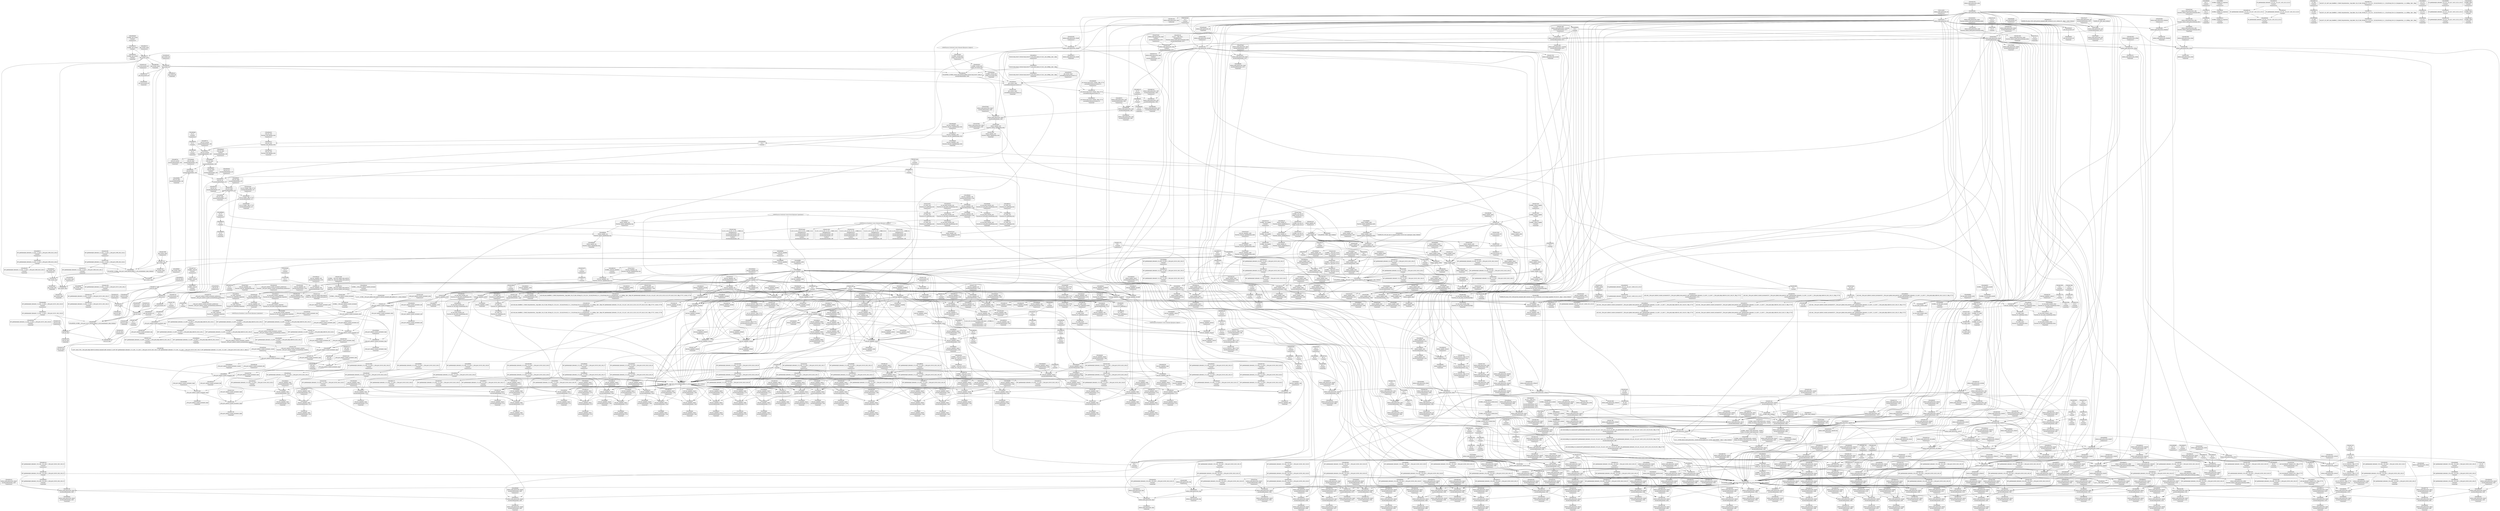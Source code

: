 digraph {
	CE0x489a440 [shape=record,shape=Mrecord,label="{CE0x489a440|get_current:_bb|*SummSource*}"]
	CE0x48d8c20 [shape=record,shape=Mrecord,label="{CE0x48d8c20|i32_1|*Constant*}"]
	CE0x48f5f80 [shape=record,shape=Mrecord,label="{CE0x48f5f80|cred_sid:_tmp6|security/selinux/hooks.c,197|*SummSink*}"]
	CE0x48a6bb0 [shape=record,shape=Mrecord,label="{CE0x48a6bb0|selinux_inode_getsecurity:_tmp33|security/selinux/hooks.c,3090|*SummSource*}"]
	CE0x4804bc0 [shape=record,shape=Mrecord,label="{CE0x4804bc0|selinux_inode_getsecurity:_land.lhs.true}"]
	CE0x48e8fd0 [shape=record,shape=Mrecord,label="{CE0x48e8fd0|avc_has_perm_noaudit:_ssid|Function::avc_has_perm_noaudit&Arg::ssid::|*SummSink*}"]
	CE0x490f920 [shape=record,shape=Mrecord,label="{CE0x490f920|cred_has_capability:_tmp13|security/selinux/hooks.c,1575}"]
	CE0x48f9ab0 [shape=record,shape=Mrecord,label="{CE0x48f9ab0|avc_audit:_requested|Function::avc_audit&Arg::requested::|*SummSink*}"]
	CE0x4891ad0 [shape=record,shape=Mrecord,label="{CE0x4891ad0|selinux_inode_getsecurity:_tmp21|security/selinux/hooks.c,3087|*SummSource*}"]
	CE0x49036a0 [shape=record,shape=Mrecord,label="{CE0x49036a0|i64*_getelementptr_inbounds_(_2_x_i64_,_2_x_i64_*___llvm_gcov_ctr131,_i64_0,_i64_0)|*Constant*|*SummSink*}"]
	CE0x480eef0 [shape=record,shape=Mrecord,label="{CE0x480eef0|i32_22|*Constant*|*SummSink*}"]
	CE0x48a0d10 [shape=record,shape=Mrecord,label="{CE0x48a0d10|i64*_getelementptr_inbounds_(_2_x_i64_,_2_x_i64_*___llvm_gcov_ctr131,_i64_0,_i64_0)|*Constant*}"]
	CE0x4895190 [shape=record,shape=Mrecord,label="{CE0x4895190|selinux_inode_getsecurity:_tmp26|security/selinux/hooks.c,3087|*SummSink*}"]
	CE0x487bc20 [shape=record,shape=Mrecord,label="{CE0x487bc20|selinux_inode_getsecurity:_tmp27|security/selinux/hooks.c,3087}"]
	CE0x48d53d0 [shape=record,shape=Mrecord,label="{CE0x48d53d0|_call_void_asm_sideeffect_1:_09ud2_0A.pushsection___bug_table,_22a_22_0A2:_09.long_1b_-_2b,_$_0:c_-_2b_0A_09.word_$_1:c_,_0_0A_09.org_2b+$_2:c_0A.popsection_,_i,i,i,_dirflag_,_fpsr_,_flags_(i8*_getelementptr_inbounds_(_25_x_i8_,_25_x_i8_*_.str3,_i32_0,_i32_0),_i32_1575,_i64_12)_#3,_!dbg_!27737,_!srcloc_!27740|security/selinux/hooks.c,1575}"]
	CE0x4888230 [shape=record,shape=Mrecord,label="{CE0x4888230|selinux_inode_getsecurity:_tobool2|security/selinux/hooks.c,3087}"]
	CE0x48f0f00 [shape=record,shape=Mrecord,label="{CE0x48f0f00|i64*_getelementptr_inbounds_(_21_x_i64_,_21_x_i64_*___llvm_gcov_ctr143,_i64_0,_i64_8)|*Constant*|*SummSource*}"]
	CE0x4834690 [shape=record,shape=Mrecord,label="{CE0x4834690|_ret_i32_%tmp6,_!dbg_!27716|security/selinux/hooks.c,197|*SummSink*}"]
	CE0x48d4e00 [shape=record,shape=Mrecord,label="{CE0x48d4e00|__llvm_gcov_indirect_counter_increment:_tmp}"]
	CE0x48fb470 [shape=record,shape=Mrecord,label="{CE0x48fb470|i64_16|*Constant*|*SummSink*}"]
	CE0x48912b0 [shape=record,shape=Mrecord,label="{CE0x48912b0|selinux_inode_getsecurity:_tmp25|security/selinux/hooks.c,3087}"]
	CE0x4915ff0 [shape=record,shape=Mrecord,label="{CE0x4915ff0|cred_has_capability:_tmp7|security/selinux/hooks.c,1574|*SummSource*}"]
	CE0x48ff2f0 [shape=record,shape=Mrecord,label="{CE0x48ff2f0|cred_has_capability:_tmp29|security/selinux/hooks.c,1584|*SummSink*}"]
	CE0x48eb580 [shape=record,shape=Mrecord,label="{CE0x48eb580|GLOBAL:___llvm_gcov_ctr143|Global_var:__llvm_gcov_ctr143|*SummSource*}"]
	CE0x48b2400 [shape=record,shape=Mrecord,label="{CE0x48b2400|i64_18|*Constant*|*SummSource*}"]
	CE0x490be30 [shape=record,shape=Mrecord,label="{CE0x490be30|GLOBAL:_printk|*Constant*}"]
	CE0x48e8ad0 [shape=record,shape=Mrecord,label="{CE0x48e8ad0|avc_has_perm_noaudit:_entry}"]
	CE0x48830b0 [shape=record,shape=Mrecord,label="{CE0x48830b0|selinux_inode_getsecurity:_tmp19|security/selinux/hooks.c,3087|*SummSink*}"]
	CE0x48136b0 [shape=record,shape=Mrecord,label="{CE0x48136b0|selinux_inode_getsecurity:_do.end|*SummSource*}"]
	CE0x488f230 [shape=record,shape=Mrecord,label="{CE0x488f230|i64*_getelementptr_inbounds_(_26_x_i64_,_26_x_i64_*___llvm_gcov_ctr242,_i64_0,_i64_9)|*Constant*}"]
	CE0x490ea70 [shape=record,shape=Mrecord,label="{CE0x490ea70|cred_has_capability:_tmp16|security/selinux/hooks.c,1576|*SummSink*}"]
	CE0x4820830 [shape=record,shape=Mrecord,label="{CE0x4820830|i64*_getelementptr_inbounds_(_6_x_i64_,_6_x_i64_*___llvm_gcov_ctr142,_i64_0,_i64_0)|*Constant*|*SummSink*}"]
	CE0x48f7170 [shape=record,shape=Mrecord,label="{CE0x48f7170|cred_sid:_entry}"]
	CE0x48013f0 [shape=record,shape=Mrecord,label="{CE0x48013f0|selinux_inode_getsecurity:_entry|*SummSink*}"]
	CE0x49174c0 [shape=record,shape=Mrecord,label="{CE0x49174c0|cred_has_capability:_if.end10|*SummSink*}"]
	CE0x49166b0 [shape=record,shape=Mrecord,label="{CE0x49166b0|i64*_getelementptr_inbounds_(_21_x_i64_,_21_x_i64_*___llvm_gcov_ctr143,_i64_0,_i64_0)|*Constant*|*SummSink*}"]
	CE0x48edd60 [shape=record,shape=Mrecord,label="{CE0x48edd60|i64_13|*Constant*}"]
	CE0x4915b70 [shape=record,shape=Mrecord,label="{CE0x4915b70|__llvm_gcov_indirect_counter_increment:_bb|*SummSource*}"]
	CE0x49113d0 [shape=record,shape=Mrecord,label="{CE0x49113d0|cred_has_capability:_avd|security/selinux/hooks.c, 1556}"]
	CE0x487df60 [shape=record,shape=Mrecord,label="{CE0x487df60|i64*_getelementptr_inbounds_(_6_x_i64_,_6_x_i64_*___llvm_gcov_ctr142,_i64_0,_i64_5)|*Constant*|*SummSink*}"]
	CE0x4835cd0 [shape=record,shape=Mrecord,label="{CE0x4835cd0|selinux_inode_getsecurity:_tobool|security/selinux/hooks.c,3075|*SummSource*}"]
	CE0x4828760 [shape=record,shape=Mrecord,label="{CE0x4828760|selinux_inode_getsecurity:_if.then10|*SummSource*}"]
	CE0x48a6f20 [shape=record,shape=Mrecord,label="{CE0x48a6f20|selinux_inode_getsecurity:_tmp35|security/selinux/hooks.c,3093|*SummSource*}"]
	CE0x48a3810 [shape=record,shape=Mrecord,label="{CE0x48a3810|i32_1|*Constant*}"]
	CE0x4901a50 [shape=record,shape=Mrecord,label="{CE0x4901a50|i32_-22|*Constant*|*SummSource*}"]
	CE0x48ec420 [shape=record,shape=Mrecord,label="{CE0x48ec420|cred_has_capability:_tmp21|security/selinux/hooks.c,1580|*SummSource*}"]
	CE0x4892d70 [shape=record,shape=Mrecord,label="{CE0x4892d70|i64*_getelementptr_inbounds_(_26_x_i64_,_26_x_i64_*___llvm_gcov_ctr242,_i64_0,_i64_11)|*Constant*}"]
	CE0x490a0e0 [shape=record,shape=Mrecord,label="{CE0x490a0e0|cred_sid:_sid|security/selinux/hooks.c,197|*SummSource*}"]
	CE0x481c1f0 [shape=record,shape=Mrecord,label="{CE0x481c1f0|GLOBAL:_cred_sid|*Constant*}"]
	CE0x48e82f0 [shape=record,shape=Mrecord,label="{CE0x48e82f0|cred_has_capability:_call7|security/selinux/hooks.c,1579}"]
	CE0x487f310 [shape=record,shape=Mrecord,label="{CE0x487f310|i64_14|*Constant*}"]
	CE0x4882ac0 [shape=record,shape=Mrecord,label="{CE0x4882ac0|selinux_inode_getsecurity:_tmp18|security/selinux/hooks.c,3087|*SummSink*}"]
	CE0x4894830 [shape=record,shape=Mrecord,label="{CE0x4894830|i64*_getelementptr_inbounds_(_26_x_i64_,_26_x_i64_*___llvm_gcov_ctr242,_i64_0,_i64_12)|*Constant*|*SummSink*}"]
	CE0x48c3560 [shape=record,shape=Mrecord,label="{CE0x48c3560|selinux_inode_getsecurity:_tmp58|security/selinux/hooks.c,3104|*SummSink*}"]
	CE0x4883600 [shape=record,shape=Mrecord,label="{CE0x4883600|_call_void_mcount()_#3|*SummSink*}"]
	CE0x480fdb0 [shape=record,shape=Mrecord,label="{CE0x480fdb0|i64*_getelementptr_inbounds_(_21_x_i64_,_21_x_i64_*___llvm_gcov_ctr143,_i64_0,_i64_5)|*Constant*|*SummSource*}"]
	CE0x485e6f0 [shape=record,shape=Mrecord,label="{CE0x485e6f0|cred_has_capability:_shl|security/selinux/hooks.c,1559|*SummSink*}"]
	CE0x4900960 [shape=record,shape=Mrecord,label="{CE0x4900960|cred_has_capability:_tmp30|security/selinux/hooks.c,1585|*SummSink*}"]
	CE0x48f2b00 [shape=record,shape=Mrecord,label="{CE0x48f2b00|i64*_null|*Constant*}"]
	CE0x481f910 [shape=record,shape=Mrecord,label="{CE0x481f910|__llvm_gcov_indirect_counter_increment:_tmp3}"]
	CE0x483dc20 [shape=record,shape=Mrecord,label="{CE0x483dc20|selinux_capable:_tmp8|security/selinux/hooks.c,2011|*SummSource*}"]
	CE0x48e9a50 [shape=record,shape=Mrecord,label="{CE0x48e9a50|avc_has_perm_noaudit:_tclass|Function::avc_has_perm_noaudit&Arg::tclass::|*SummSink*}"]
	CE0x4813760 [shape=record,shape=Mrecord,label="{CE0x4813760|selinux_inode_getsecurity:_do.end|*SummSink*}"]
	CE0x48a6f90 [shape=record,shape=Mrecord,label="{CE0x48a6f90|i32_3|*Constant*}"]
	CE0x488a790 [shape=record,shape=Mrecord,label="{CE0x488a790|cred_has_capability:_cap|Function::cred_has_capability&Arg::cap::}"]
	CE0x4903300 [shape=record,shape=Mrecord,label="{CE0x4903300|cred_has_capability:_tmp33|security/selinux/hooks.c,1586|*SummSource*}"]
	CE0x48c0460 [shape=record,shape=Mrecord,label="{CE0x48c0460|_call_void_kfree(i8*_%tmp54)_#10,_!dbg_!27776|security/selinux/hooks.c,3101}"]
	CE0x48f0c60 [shape=record,shape=Mrecord,label="{CE0x48f0c60|i64_12|*Constant*|*SummSink*}"]
	CE0x48a2120 [shape=record,shape=Mrecord,label="{CE0x48a2120|cred_has_capability:_and|security/selinux/hooks.c,1559}"]
	CE0x480d2b0 [shape=record,shape=Mrecord,label="{CE0x480d2b0|cred_has_capability:_tmp1}"]
	CE0x48f7dd0 [shape=record,shape=Mrecord,label="{CE0x48f7dd0|0:_i64*,_array:_GCR___llvm_gcda_edge_table144_internal_unnamed_addr_constant_3_x_i64*_i64*_getelementptr_inbounds_(_21_x_i64_,_21_x_i64_*___llvm_gcov_ctr143,_i64_0,_i64_1),_i64*_getelementptr_inbounds_(_21_x_i64_,_21_x_i64_*___llvm_gcov_ctr143,_i64_0,_i64_2),_i64*_getelementptr_inbounds_(_21_x_i64_,_21_x_i64_*___llvm_gcov_ctr143,_i64_0,_i64_3)_:_elem_0::}"]
	CE0x48b1d70 [shape=record,shape=Mrecord,label="{CE0x48b1d70|selinux_inode_getsecurity:_tmp39|security/selinux/hooks.c,3094}"]
	CE0x489fe50 [shape=record,shape=Mrecord,label="{CE0x489fe50|selinux_capable:_tmp2|security/selinux/hooks.c,2008|*SummSource*}"]
	CE0x4885df0 [shape=record,shape=Mrecord,label="{CE0x4885df0|selinux_capable:_entry|*SummSource*}"]
	CE0x4889ed0 [shape=record,shape=Mrecord,label="{CE0x4889ed0|cred_has_capability:_cred|Function::cred_has_capability&Arg::cred::|*SummSink*}"]
	CE0x4820910 [shape=record,shape=Mrecord,label="{CE0x4820910|selinux_capable:_return|*SummSource*}"]
	CE0x489caa0 [shape=record,shape=Mrecord,label="{CE0x489caa0|i64*_getelementptr_inbounds_(_21_x_i64_,_21_x_i64_*___llvm_gcov_ctr143,_i64_0,_i64_4)|*Constant*}"]
	CE0x48a6320 [shape=record,shape=Mrecord,label="{CE0x48a6320|selinux_inode_getsecurity:_tmp32|security/selinux/hooks.c,3090|*SummSink*}"]
	CE0x4891b40 [shape=record,shape=Mrecord,label="{CE0x4891b40|selinux_inode_getsecurity:_tmp21|security/selinux/hooks.c,3087|*SummSink*}"]
	CE0x48b5050 [shape=record,shape=Mrecord,label="{CE0x48b5050|GLOBAL:_security_sid_to_context_force|*Constant*|*SummSource*}"]
	CE0x48b82e0 [shape=record,shape=Mrecord,label="{CE0x48b82e0|selinux_inode_getsecurity:_call13|security/selinux/hooks.c,3093|*SummSource*}"]
	CE0x48ec060 [shape=record,shape=Mrecord,label="{CE0x48ec060|cred_has_capability:_tmp20|security/selinux/hooks.c,1580|*SummSink*}"]
	CE0x487c800 [shape=record,shape=Mrecord,label="{CE0x487c800|GLOBAL:_selinux_capable|*Constant*}"]
	CE0x4882520 [shape=record,shape=Mrecord,label="{CE0x4882520|i64*_getelementptr_inbounds_(_26_x_i64_,_26_x_i64_*___llvm_gcov_ctr242,_i64_0,_i64_16)|*Constant*}"]
	CE0x48180b0 [shape=record,shape=Mrecord,label="{CE0x48180b0|i64*_getelementptr_inbounds_(_26_x_i64_,_26_x_i64_*___llvm_gcov_ctr242,_i64_0,_i64_0)|*Constant*|*SummSink*}"]
	CE0x48b2970 [shape=record,shape=Mrecord,label="{CE0x48b2970|selinux_inode_getsecurity:_tmp42|security/selinux/hooks.c,3095|*SummSource*}"]
	CE0x48b5ec0 [shape=record,shape=Mrecord,label="{CE0x48b5ec0|selinux_inode_getsecurity:_tmp44|security/selinux/hooks.c,3096|*SummSource*}"]
	CE0x4810340 [shape=record,shape=Mrecord,label="{CE0x4810340|cred_has_capability:_do.end|*SummSink*}"]
	CE0x4900cf0 [shape=record,shape=Mrecord,label="{CE0x4900cf0|cred_has_capability:_tmp31|security/selinux/hooks.c,1585}"]
	CE0x4913c40 [shape=record,shape=Mrecord,label="{CE0x4913c40|__llvm_gcov_indirect_counter_increment:_tmp3|*SummSource*}"]
	"CONST[source:0(mediator),value:0(static)][purpose:{operation}]"
	CE0x490fe80 [shape=record,shape=Mrecord,label="{CE0x490fe80|i1_true|*Constant*}"]
	CE0x487cde0 [shape=record,shape=Mrecord,label="{CE0x487cde0|selinux_capable:_audit|Function::selinux_capable&Arg::audit::|*SummSink*}"]
	CE0x48bc4a0 [shape=record,shape=Mrecord,label="{CE0x48bc4a0|selinux_inode_getsecurity:_tmp50|security/selinux/hooks.c,3098|*SummSink*}"]
	CE0x4893a00 [shape=record,shape=Mrecord,label="{CE0x4893a00|selinux_inode_getsecurity:_tmp24|security/selinux/hooks.c,3087|*SummSink*}"]
	CE0x48e98d0 [shape=record,shape=Mrecord,label="{CE0x48e98d0|avc_has_perm_noaudit:_tclass|Function::avc_has_perm_noaudit&Arg::tclass::|*SummSource*}"]
	CE0x48f71e0 [shape=record,shape=Mrecord,label="{CE0x48f71e0|GLOBAL:_cred_sid|*Constant*|*SummSource*}"]
	CE0x483e4a0 [shape=record,shape=Mrecord,label="{CE0x483e4a0|selinux_inode_getsecurity:_if.end6}"]
	CE0x48a55d0 [shape=record,shape=Mrecord,label="{CE0x48a55d0|selinux_inode_getsecurity:_tmp31|security/selinux/hooks.c,3089|*SummSource*}"]
	CE0x4910aa0 [shape=record,shape=Mrecord,label="{CE0x4910aa0|_ret_void|*SummSource*}"]
	CE0x485cae0 [shape=record,shape=Mrecord,label="{CE0x485cae0|selinux_inode_getsecurity:_tmp1}"]
	CE0x48fd420 [shape=record,shape=Mrecord,label="{CE0x48fd420|cred_has_capability:_tmp25|security/selinux/hooks.c,1582|*SummSink*}"]
	CE0x490c000 [shape=record,shape=Mrecord,label="{CE0x490c000|GLOBAL:_printk|*Constant*|*SummSource*}"]
	CE0x4880f50 [shape=record,shape=Mrecord,label="{CE0x4880f50|selinux_inode_getsecurity:_tobool3|security/selinux/hooks.c,3087|*SummSink*}"]
	CE0x4851ca0 [shape=record,shape=Mrecord,label="{CE0x4851ca0|selinux_inode_getsecurity:_context|security/selinux/hooks.c, 3072}"]
	CE0x48945b0 [shape=record,shape=Mrecord,label="{CE0x48945b0|_call_void_lockdep_rcu_suspicious(i8*_getelementptr_inbounds_(_25_x_i8_,_25_x_i8_*_.str3,_i32_0,_i32_0),_i32_3087,_i8*_getelementptr_inbounds_(_45_x_i8_,_45_x_i8_*_.str12,_i32_0,_i32_0))_#10,_!dbg_!27740|security/selinux/hooks.c,3087|*SummSink*}"]
	CE0x48eb840 [shape=record,shape=Mrecord,label="{CE0x48eb840|cred_has_capability:_tmp19|security/selinux/hooks.c,1580}"]
	CE0x48b04f0 [shape=record,shape=Mrecord,label="{CE0x48b04f0|selinux_inode_getsecurity:_tobool15|security/selinux/hooks.c,3094|*SummSink*}"]
	CE0x48866a0 [shape=record,shape=Mrecord,label="{CE0x48866a0|i32_33|*Constant*|*SummSource*}"]
	CE0x480d5d0 [shape=record,shape=Mrecord,label="{CE0x480d5d0|get_current:_tmp1}"]
	CE0x4888b20 [shape=record,shape=Mrecord,label="{CE0x4888b20|selinux_capable:_call1|security/selinux/hooks.c,2011}"]
	CE0x48105b0 [shape=record,shape=Mrecord,label="{CE0x48105b0|i64_0|*Constant*}"]
	CE0x48ba420 [shape=record,shape=Mrecord,label="{CE0x48ba420|selinux_inode_getsecurity:_tmp45|security/selinux/hooks.c,3097|*SummSource*}"]
	CE0x4905500 [shape=record,shape=Mrecord,label="{CE0x4905500|__llvm_gcov_indirect_counter_increment:_predecessor|Function::__llvm_gcov_indirect_counter_increment&Arg::predecessor::|*SummSink*}"]
	CE0x4888980 [shape=record,shape=Mrecord,label="{CE0x4888980|GLOBAL:_cred_has_capability|*Constant*}"]
	CE0x48158f0 [shape=record,shape=Mrecord,label="{CE0x48158f0|selinux_inode_getsecurity:_if.then10|*SummSink*}"]
	CE0x48b0180 [shape=record,shape=Mrecord,label="{CE0x48b0180|selinux_inode_getsecurity:_tmp36|security/selinux/hooks.c,3093|*SummSource*}"]
	CE0x4833e90 [shape=record,shape=Mrecord,label="{CE0x4833e90|i64*_getelementptr_inbounds_(_2_x_i64_,_2_x_i64_*___llvm_gcov_ctr98,_i64_0,_i64_0)|*Constant*}"]
	CE0x49136a0 [shape=record,shape=Mrecord,label="{CE0x49136a0|__llvm_gcov_indirect_counter_increment:_bb}"]
	CE0x48c1320 [shape=record,shape=Mrecord,label="{CE0x48c1320|selinux_inode_getsecurity:_tmp55|security/selinux/hooks.c,3103|*SummSink*}"]
	CE0x48fbaa0 [shape=record,shape=Mrecord,label="{CE0x48fbaa0|i64_15|*Constant*|*SummSink*}"]
	CE0x48b0d20 [shape=record,shape=Mrecord,label="{CE0x48b0d20|selinux_inode_getsecurity:_tmp37|security/selinux/hooks.c,3093}"]
	CE0x4885270 [shape=record,shape=Mrecord,label="{CE0x4885270|get_current:_entry}"]
	CE0x482d940 [shape=record,shape=Mrecord,label="{CE0x482d940|selinux_inode_getsecurity:_tmp7|security/selinux/hooks.c,3075|*SummSink*}"]
	CE0x48543e0 [shape=record,shape=Mrecord,label="{CE0x48543e0|selinux_inode_getsecurity:_tmp14|security/selinux/hooks.c,3087|*SummSink*}"]
	CE0x48914f0 [shape=record,shape=Mrecord,label="{CE0x48914f0|i64*_getelementptr_inbounds_(_26_x_i64_,_26_x_i64_*___llvm_gcov_ctr242,_i64_0,_i64_12)|*Constant*}"]
	CE0x48ff160 [shape=record,shape=Mrecord,label="{CE0x48ff160|i64*_getelementptr_inbounds_(_21_x_i64_,_21_x_i64_*___llvm_gcov_ctr143,_i64_0,_i64_18)|*Constant*|*SummSource*}"]
	CE0x4816ab0 [shape=record,shape=Mrecord,label="{CE0x4816ab0|COLLAPSED:_GCMRE___llvm_gcov_ctr242_internal_global_26_x_i64_zeroinitializer:_elem_0:default:}"]
	CE0x54d24e0 [shape=record,shape=Mrecord,label="{CE0x54d24e0|i32_0|*Constant*|*SummSource*}"]
	CE0x4833d70 [shape=record,shape=Mrecord,label="{CE0x4833d70|i64*_getelementptr_inbounds_(_2_x_i64_,_2_x_i64_*___llvm_gcov_ctr98,_i64_0,_i64_1)|*Constant*|*SummSink*}"]
	CE0x49075a0 [shape=record,shape=Mrecord,label="{CE0x49075a0|cred_has_capability:_tmp}"]
	CE0x48a92d0 [shape=record,shape=Mrecord,label="{CE0x48a92d0|28:_i32,_:_CRE_28,32_|*MultipleSource*|*LoadInst*|security/selinux/hooks.c,3073|security/selinux/hooks.c,3090|security/selinux/hooks.c,3073}"]
	CE0x4852f40 [shape=record,shape=Mrecord,label="{CE0x4852f40|i64_6|*Constant*|*SummSource*}"]
	CE0x48a1160 [shape=record,shape=Mrecord,label="{CE0x48a1160|selinux_capable:_tmp|*SummSink*}"]
	CE0x480e360 [shape=record,shape=Mrecord,label="{CE0x480e360|_call_void___llvm_gcov_indirect_counter_increment(i32*___llvm_gcov_global_state_pred145,_i64**_getelementptr_inbounds_(_3_x_i64*_,_3_x_i64*_*___llvm_gcda_edge_table144,_i64_0,_i64_1)),_!dbg_!27728|security/selinux/hooks.c,1567|*SummSink*}"]
	CE0x490dfd0 [shape=record,shape=Mrecord,label="{CE0x490dfd0|cred_has_capability:_tmp15|security/selinux/hooks.c,1575|*SummSink*}"]
	CE0x4893d40 [shape=record,shape=Mrecord,label="{CE0x4893d40|i8_1|*Constant*}"]
	CE0x488fcf0 [shape=record,shape=Mrecord,label="{CE0x488fcf0|GLOBAL:_lockdep_rcu_suspicious|*Constant*}"]
	CE0x4912cb0 [shape=record,shape=Mrecord,label="{CE0x4912cb0|i64*_getelementptr_inbounds_(_21_x_i64_,_21_x_i64_*___llvm_gcov_ctr143,_i64_0,_i64_6)|*Constant*}"]
	CE0x48b9400 [shape=record,shape=Mrecord,label="{CE0x48b9400|selinux_inode_getsecurity:_tobool15|security/selinux/hooks.c,3094}"]
	CE0x489f0f0 [shape=record,shape=Mrecord,label="{CE0x489f0f0|get_current:_tmp2|*SummSink*}"]
	CE0x48d8ac0 [shape=record,shape=Mrecord,label="{CE0x48d8ac0|_call_void___llvm_gcov_indirect_counter_increment(i32*___llvm_gcov_global_state_pred145,_i64**_getelementptr_inbounds_(_3_x_i64*_,_3_x_i64*_*___llvm_gcda_edge_table144,_i64_0,_i64_0)),_!dbg_!27734|security/selinux/hooks.c,1574}"]
	CE0x4906e50 [shape=record,shape=Mrecord,label="{CE0x4906e50|cred_sid:_entry|*SummSource*}"]
	CE0x48d4320 [shape=record,shape=Mrecord,label="{CE0x48d4320|selinux_capable:_tmp11|security/selinux/hooks.c,2012|*SummSource*}"]
	CE0x483e7b0 [shape=record,shape=Mrecord,label="{CE0x483e7b0|selinux_inode_getsecurity:_entry|*SummSource*}"]
	"CONST[source:0(mediator),value:2(dynamic)][purpose:{subject}]"
	CE0x48a23c0 [shape=record,shape=Mrecord,label="{CE0x48a23c0|cred_sid:_tmp1|*SummSink*}"]
	CE0x48ed1a0 [shape=record,shape=Mrecord,label="{CE0x48ed1a0|GLOBAL:_avc_audit|*Constant*|*SummSource*}"]
	CE0x48a6620 [shape=record,shape=Mrecord,label="{CE0x48a6620|selinux_inode_getsecurity:_tmp33|security/selinux/hooks.c,3090}"]
	CE0x4890140 [shape=record,shape=Mrecord,label="{CE0x4890140|i8*_getelementptr_inbounds_(_25_x_i8_,_25_x_i8_*_.str3,_i32_0,_i32_0)|*Constant*}"]
	CE0x48e8090 [shape=record,shape=Mrecord,label="{CE0x48e8090|cred_has_capability:_sclass.0|*SummSink*}"]
	CE0x490ee00 [shape=record,shape=Mrecord,label="{CE0x490ee00|cred_has_capability:_tmp17|security/selinux/hooks.c,1576}"]
	CE0x480e810 [shape=record,shape=Mrecord,label="{CE0x480e810|_call_void_mcount()_#3|*SummSink*}"]
	CE0x49121e0 [shape=record,shape=Mrecord,label="{CE0x49121e0|i64**_getelementptr_inbounds_(_3_x_i64*_,_3_x_i64*_*___llvm_gcda_edge_table144,_i64_0,_i64_1)|*Constant*|*SummSource*}"]
	CE0x480cc80 [shape=record,shape=Mrecord,label="{CE0x480cc80|selinux_capable:_tmp9|security/selinux/hooks.c,2011}"]
	CE0x485c930 [shape=record,shape=Mrecord,label="{CE0x485c930|i64_1|*Constant*|*SummSink*}"]
	CE0x4824760 [shape=record,shape=Mrecord,label="{CE0x4824760|selinux_inode_getsecurity:_if.then10}"]
	CE0x487ae50 [shape=record,shape=Mrecord,label="{CE0x487ae50|selinux_inode_getsecurity:_tmp2|*LoadInst*|security/selinux/hooks.c,3073}"]
	CE0x48c0c40 [shape=record,shape=Mrecord,label="{CE0x48c0c40|selinux_inode_getsecurity:_tmp55|security/selinux/hooks.c,3103}"]
	CE0x490f3d0 [shape=record,shape=Mrecord,label="{CE0x490f3d0|cred_has_capability:_tmp12|security/selinux/hooks.c,1575|*SummSource*}"]
	CE0x487d1a0 [shape=record,shape=Mrecord,label="{CE0x487d1a0|selinux_capable:_cred|Function::selinux_capable&Arg::cred::|*SummSource*}"]
	CE0x48a5ad0 [shape=record,shape=Mrecord,label="{CE0x48a5ad0|selinux_inode_getsecurity:_tmp32|security/selinux/hooks.c,3090}"]
	CE0x4902a80 [shape=record,shape=Mrecord,label="{CE0x4902a80|i64*_getelementptr_inbounds_(_21_x_i64_,_21_x_i64_*___llvm_gcov_ctr143,_i64_0,_i64_20)|*Constant*|*SummSink*}"]
	CE0x49023a0 [shape=record,shape=Mrecord,label="{CE0x49023a0|cred_has_capability:_retval.0|*SummSink*}"]
	CE0x48b8120 [shape=record,shape=Mrecord,label="{CE0x48b8120|selinux_inode_getsecurity:_call13|security/selinux/hooks.c,3093}"]
	CE0x47fb8b0 [shape=record,shape=Mrecord,label="{CE0x47fb8b0|selinux_inode_getsecurity:_tmp4|security/selinux/hooks.c,3075}"]
	CE0x48a5e50 [shape=record,shape=Mrecord,label="{CE0x48a5e50|i64*_getelementptr_inbounds_(_26_x_i64_,_26_x_i64_*___llvm_gcov_ctr242,_i64_0,_i64_15)|*Constant*}"]
	CE0x48afba0 [shape=record,shape=Mrecord,label="{CE0x48afba0|selinux_inode_getsecurity:_tmp36|security/selinux/hooks.c,3093}"]
	CE0x4820580 [shape=record,shape=Mrecord,label="{CE0x4820580|cred_has_capability:_if.end|*SummSource*}"]
	CE0x4906ae0 [shape=record,shape=Mrecord,label="{CE0x4906ae0|__llvm_gcov_indirect_counter_increment:_counter|*SummSink*}"]
	CE0x4821b80 [shape=record,shape=Mrecord,label="{CE0x4821b80|selinux_capable:_if.end|*SummSink*}"]
	CE0x490da00 [shape=record,shape=Mrecord,label="{CE0x490da00|cred_has_capability:_tmp15|security/selinux/hooks.c,1575}"]
	CE0x49008f0 [shape=record,shape=Mrecord,label="{CE0x49008f0|i64*_getelementptr_inbounds_(_21_x_i64_,_21_x_i64_*___llvm_gcov_ctr143,_i64_0,_i64_19)|*Constant*|*SummSink*}"]
	CE0x48bd4b0 [shape=record,shape=Mrecord,label="{CE0x48bd4b0|selinux_inode_getsecurity:_tmp51|security/selinux/hooks.c,3098}"]
	CE0x48993f0 [shape=record,shape=Mrecord,label="{CE0x48993f0|selinux_inode_getsecurity:_tmp58|security/selinux/hooks.c,3104|*SummSource*}"]
	CE0x48ea820 [shape=record,shape=Mrecord,label="{CE0x48ea820|avc_has_perm_noaudit:_avd|Function::avc_has_perm_noaudit&Arg::avd::}"]
	CE0x48d8a50 [shape=record,shape=Mrecord,label="{CE0x48d8a50|i64**_getelementptr_inbounds_(_3_x_i64*_,_3_x_i64*_*___llvm_gcda_edge_table144,_i64_0,_i64_0)|*Constant*|*SummSink*}"]
	CE0x4854600 [shape=record,shape=Mrecord,label="{CE0x4854600|selinux_inode_getsecurity:_tmp15|security/selinux/hooks.c,3087}"]
	CE0x48944d0 [shape=record,shape=Mrecord,label="{CE0x48944d0|_call_void_lockdep_rcu_suspicious(i8*_getelementptr_inbounds_(_25_x_i8_,_25_x_i8_*_.str3,_i32_0,_i32_0),_i32_3087,_i8*_getelementptr_inbounds_(_45_x_i8_,_45_x_i8_*_.str12,_i32_0,_i32_0))_#10,_!dbg_!27740|security/selinux/hooks.c,3087}"]
	CE0x48f51b0 [shape=record,shape=Mrecord,label="{CE0x48f51b0|__llvm_gcov_indirect_counter_increment:_exit|*SummSink*}"]
	CE0x48b1160 [shape=record,shape=Mrecord,label="{CE0x48b1160|i64_18|*Constant*}"]
	CE0x48947a0 [shape=record,shape=Mrecord,label="{CE0x48947a0|i64*_getelementptr_inbounds_(_26_x_i64_,_26_x_i64_*___llvm_gcov_ctr242,_i64_0,_i64_12)|*Constant*|*SummSource*}"]
	CE0x4914760 [shape=record,shape=Mrecord,label="{CE0x4914760|avc_audit:_ssid|Function::avc_audit&Arg::ssid::|*SummSink*}"]
	CE0x484bd90 [shape=record,shape=Mrecord,label="{CE0x484bd90|cred_has_capability:_if.then9|*SummSource*}"]
	CE0x48a1df0 [shape=record,shape=Mrecord,label="{CE0x48a1df0|cred_sid:_tmp1|*SummSource*}"]
	CE0x4889100 [shape=record,shape=Mrecord,label="{CE0x4889100|GLOBAL:_cred_has_capability|*Constant*|*SummSink*}"]
	CE0x47fae00 [shape=record,shape=Mrecord,label="{CE0x47fae00|selinux_inode_getsecurity:_call|security/selinux/hooks.c,3075|*SummSink*}"]
	CE0x48b4e90 [shape=record,shape=Mrecord,label="{CE0x48b4e90|GLOBAL:_security_sid_to_context_force|*Constant*}"]
	CE0x48ba530 [shape=record,shape=Mrecord,label="{CE0x48ba530|selinux_inode_getsecurity:_tmp45|security/selinux/hooks.c,3097|*SummSink*}"]
	CE0x4885b00 [shape=record,shape=Mrecord,label="{CE0x4885b00|i32_78|*Constant*}"]
	CE0x48b2140 [shape=record,shape=Mrecord,label="{CE0x48b2140|selinux_inode_getsecurity:_tmp39|security/selinux/hooks.c,3094|*SummSink*}"]
	CE0x490ffc0 [shape=record,shape=Mrecord,label="{CE0x490ffc0|cred_has_capability:_tmp14|security/selinux/hooks.c,1575}"]
	CE0x4808e50 [shape=record,shape=Mrecord,label="{CE0x4808e50|selinux_inode_getsecurity:_tmp28|security/selinux/hooks.c,3089|*SummSink*}"]
	CE0x49071f0 [shape=record,shape=Mrecord,label="{CE0x49071f0|__llvm_gcov_indirect_counter_increment:_tmp2|*SummSink*}"]
	CE0x4885d80 [shape=record,shape=Mrecord,label="{CE0x4885d80|selinux_inode_getsecurity:_cred|security/selinux/hooks.c,3087}"]
	CE0x48804f0 [shape=record,shape=Mrecord,label="{CE0x48804f0|selinux_inode_getsecurity:_tmp16|security/selinux/hooks.c,3087|*SummSource*}"]
	CE0x48b1490 [shape=record,shape=Mrecord,label="{CE0x48b1490|selinux_inode_getsecurity:_tmp38|security/selinux/hooks.c,3094}"]
	CE0x4854260 [shape=record,shape=Mrecord,label="{CE0x4854260|selinux_inode_getsecurity:_tmp14|security/selinux/hooks.c,3087|*SummSource*}"]
	CE0x48f1fc0 [shape=record,shape=Mrecord,label="{CE0x48f1fc0|cred_has_capability:_sw.bb2}"]
	CE0x4881b40 [shape=record,shape=Mrecord,label="{CE0x4881b40|selinux_inode_getsecurity:_tmp17|security/selinux/hooks.c,3087|*SummSink*}"]
	CE0x4889440 [shape=record,shape=Mrecord,label="{CE0x4889440|cred_has_capability:_cap1|security/selinux/hooks.c,1563}"]
	CE0x48e9e10 [shape=record,shape=Mrecord,label="{CE0x48e9e10|avc_has_perm_noaudit:_requested|Function::avc_has_perm_noaudit&Arg::requested::|*SummSource*}"]
	CE0x48eca40 [shape=record,shape=Mrecord,label="{CE0x48eca40|cred_has_capability:_call8|security/selinux/hooks.c,1581|*SummSource*}"]
	CE0x49145b0 [shape=record,shape=Mrecord,label="{CE0x49145b0|avc_audit:_ssid|Function::avc_audit&Arg::ssid::}"]
	CE0x48e84c0 [shape=record,shape=Mrecord,label="{CE0x48e84c0|cred_has_capability:_call7|security/selinux/hooks.c,1579|*SummSink*}"]
	CE0x48f9ee0 [shape=record,shape=Mrecord,label="{CE0x48f9ee0|avc_audit:_avd|Function::avc_audit&Arg::avd::|*SummSink*}"]
	CE0x480f710 [shape=record,shape=Mrecord,label="{CE0x480f710|cred_sid:_security|security/selinux/hooks.c,196|*SummSource*}"]
	CE0x4886fd0 [shape=record,shape=Mrecord,label="{CE0x4886fd0|selinux_capable:_audit|Function::selinux_capable&Arg::audit::|*SummSource*}"]
	CE0x48f4b30 [shape=record,shape=Mrecord,label="{CE0x48f4b30|cred_has_capability:_do.cond}"]
	CE0x488bf10 [shape=record,shape=Mrecord,label="{CE0x488bf10|GLOBAL:___llvm_gcov_ctr242|Global_var:__llvm_gcov_ctr242|*SummSink*}"]
	CE0x4808d70 [shape=record,shape=Mrecord,label="{CE0x4808d70|selinux_inode_getsecurity:_tmp28|security/selinux/hooks.c,3089|*SummSource*}"]
	CE0x480d240 [shape=record,shape=Mrecord,label="{CE0x480d240|i64_1|*Constant*}"]
	CE0x4834800 [shape=record,shape=Mrecord,label="{CE0x4834800|selinux_inode_getsecurity:_frombool|*SummSource*}"]
	CE0x64f17e0 [shape=record,shape=Mrecord,label="{CE0x64f17e0|selinux_inode_getsecurity:_size|security/selinux/hooks.c, 3070|*SummSource*}"]
	CE0x483a340 [shape=record,shape=Mrecord,label="{CE0x483a340|i8*_null|*Constant*}"]
	CE0x488c6a0 [shape=record,shape=Mrecord,label="{CE0x488c6a0|i64*_getelementptr_inbounds_(_26_x_i64_,_26_x_i64_*___llvm_gcov_ctr242,_i64_0,_i64_3)|*Constant*}"]
	CE0x48155c0 [shape=record,shape=Mrecord,label="{CE0x48155c0|i32_1|*Constant*|*SummSink*}"]
	CE0x4889540 [shape=record,shape=Mrecord,label="{CE0x4889540|cred_has_capability:_cap1|security/selinux/hooks.c,1563|*SummSink*}"]
	CE0x48fb5b0 [shape=record,shape=Mrecord,label="{CE0x48fb5b0|i64_15|*Constant*}"]
	CE0x48a2dc0 [shape=record,shape=Mrecord,label="{CE0x48a2dc0|cred_sid:_tmp2}"]
	CE0x48c3480 [shape=record,shape=Mrecord,label="{CE0x48c3480|i64*_getelementptr_inbounds_(_26_x_i64_,_26_x_i64_*___llvm_gcov_ctr242,_i64_0,_i64_25)|*Constant*|*SummSink*}"]
	CE0x489f080 [shape=record,shape=Mrecord,label="{CE0x489f080|get_current:_tmp2|*SummSource*}"]
	CE0x48f7600 [shape=record,shape=Mrecord,label="{CE0x48f7600|__llvm_gcov_indirect_counter_increment:_tmp|*SummSource*}"]
	CE0x48fa520 [shape=record,shape=Mrecord,label="{CE0x48fa520|avc_audit:_a|Function::avc_audit&Arg::a::|*SummSource*}"]
	CE0x48e86e0 [shape=record,shape=Mrecord,label="{CE0x48e86e0|GLOBAL:_avc_has_perm_noaudit|*Constant*}"]
	CE0x4801fb0 [shape=record,shape=Mrecord,label="{CE0x4801fb0|selinux_inode_getsecurity:_do.body}"]
	CE0x48f9220 [shape=record,shape=Mrecord,label="{CE0x48f9220|avc_audit:_tsid|Function::avc_audit&Arg::tsid::|*SummSource*}"]
	CE0x48ba900 [shape=record,shape=Mrecord,label="{CE0x48ba900|selinux_inode_getsecurity:_tmp46|security/selinux/hooks.c,3097}"]
	CE0x4851040 [shape=record,shape=Mrecord,label="{CE0x4851040|cred_sid:_tmp|*SummSource*}"]
	CE0x483a4a0 [shape=record,shape=Mrecord,label="{CE0x483a4a0|i8*_null|*Constant*|*SummSource*}"]
	CE0x490cbf0 [shape=record,shape=Mrecord,label="{CE0x490cbf0|i64*_getelementptr_inbounds_(_21_x_i64_,_21_x_i64_*___llvm_gcov_ctr143,_i64_0,_i64_9)|*Constant*}"]
	CE0x48e9240 [shape=record,shape=Mrecord,label="{CE0x48e9240|avc_has_perm_noaudit:_tsid|Function::avc_has_perm_noaudit&Arg::tsid::}"]
	CE0x488f3f0 [shape=record,shape=Mrecord,label="{CE0x488f3f0|i64*_getelementptr_inbounds_(_26_x_i64_,_26_x_i64_*___llvm_gcov_ctr242,_i64_0,_i64_9)|*Constant*|*SummSource*}"]
	CE0x49068e0 [shape=record,shape=Mrecord,label="{CE0x49068e0|__llvm_gcov_indirect_counter_increment:_tmp1|*SummSource*}"]
	CE0x488b110 [shape=record,shape=Mrecord,label="{CE0x488b110|selinux_inode_getsecurity:_tmp9|security/selinux/hooks.c,3076|*SummSource*}"]
	CE0x4829b70 [shape=record,shape=Mrecord,label="{CE0x4829b70|selinux_inode_getsecurity:_if.end6|*SummSink*}"]
	CE0x489fb30 [shape=record,shape=Mrecord,label="{CE0x489fb30|cred_has_capability:_type|security/selinux/hooks.c,1562}"]
	CE0x48a2a50 [shape=record,shape=Mrecord,label="{CE0x48a2a50|i32_5|*Constant*}"]
	CE0x48b1060 [shape=record,shape=Mrecord,label="{CE0x48b1060|selinux_inode_getsecurity:_tmp37|security/selinux/hooks.c,3093|*SummSink*}"]
	CE0x48ed9c0 [shape=record,shape=Mrecord,label="{CE0x48ed9c0|cred_has_capability:_cmp|security/selinux/hooks.c,1580}"]
	CE0x485c350 [shape=record,shape=Mrecord,label="{CE0x485c350|_call_void_mcount()_#3}"]
	CE0x4906f80 [shape=record,shape=Mrecord,label="{CE0x4906f80|__llvm_gcov_indirect_counter_increment:_tmp2}"]
	CE0x48883f0 [shape=record,shape=Mrecord,label="{CE0x48883f0|selinux_inode_getsecurity:_tobool2|security/selinux/hooks.c,3087|*SummSource*}"]
	CE0x4884190 [shape=record,shape=Mrecord,label="{CE0x4884190|selinux_capable:_tmp3|security/selinux/hooks.c,2008|*SummSink*}"]
	CE0x48b7eb0 [shape=record,shape=Mrecord,label="{CE0x48b7eb0|i64*_getelementptr_inbounds_(_26_x_i64_,_26_x_i64_*___llvm_gcov_ctr242,_i64_0,_i64_19)|*Constant*|*SummSource*}"]
	CE0x48a1410 [shape=record,shape=Mrecord,label="{CE0x48a1410|i64*_getelementptr_inbounds_(_2_x_i64_,_2_x_i64_*___llvm_gcov_ctr131,_i64_0,_i64_1)|*Constant*|*SummSink*}"]
	CE0x4890710 [shape=record,shape=Mrecord,label="{CE0x4890710|i32_3087|*Constant*|*SummSource*}"]
	CE0x48ecbb0 [shape=record,shape=Mrecord,label="{CE0x48ecbb0|cred_has_capability:_call8|security/selinux/hooks.c,1581|*SummSink*}"]
	CE0x48f66c0 [shape=record,shape=Mrecord,label="{CE0x48f66c0|cred_has_capability:_tmp6|security/selinux/hooks.c,1574|*SummSource*}"]
	CE0x490d810 [shape=record,shape=Mrecord,label="{CE0x490d810|cred_has_capability:_tmp14|security/selinux/hooks.c,1575|*SummSink*}"]
	CE0x4905090 [shape=record,shape=Mrecord,label="{CE0x4905090|__llvm_gcov_indirect_counter_increment:_tmp5|*SummSink*}"]
	CE0x4821dd0 [shape=record,shape=Mrecord,label="{CE0x4821dd0|selinux_inode_getsecurity:_i_security|security/selinux/hooks.c,3073|*SummSource*}"]
	CE0x48b53e0 [shape=record,shape=Mrecord,label="{CE0x48b53e0|selinux_inode_getsecurity:_tmp43|security/selinux/hooks.c,3095}"]
	CE0x48b6ca0 [shape=record,shape=Mrecord,label="{CE0x48b6ca0|selinux_inode_getsecurity:_tmp40|security/selinux/hooks.c,3094|*SummSource*}"]
	CE0x4886840 [shape=record,shape=Mrecord,label="{CE0x4886840|i32_33|*Constant*|*SummSink*}"]
	CE0x48bafc0 [shape=record,shape=Mrecord,label="{CE0x48bafc0|selinux_inode_getsecurity:_tmp47|security/selinux/hooks.c,3097}"]
	CE0x4815ae0 [shape=record,shape=Mrecord,label="{CE0x4815ae0|get_current:_tmp4|./arch/x86/include/asm/current.h,14|*SummSink*}"]
	CE0x4829cb0 [shape=record,shape=Mrecord,label="{CE0x4829cb0|selinux_inode_getsecurity:_return}"]
	CE0x48b4b20 [shape=record,shape=Mrecord,label="{CE0x48b4b20|selinux_inode_getsecurity:_call11|security/selinux/hooks.c,3090|*SummSource*}"]
	CE0x4888fd0 [shape=record,shape=Mrecord,label="{CE0x4888fd0|GLOBAL:_cred_has_capability|*Constant*|*SummSource*}"]
	CE0x481ce10 [shape=record,shape=Mrecord,label="{CE0x481ce10|__llvm_gcov_indirect_counter_increment:_entry|*SummSink*}"]
	CE0x48a5410 [shape=record,shape=Mrecord,label="{CE0x48a5410|selinux_inode_getsecurity:_tmp31|security/selinux/hooks.c,3089}"]
	CE0x48e7860 [shape=record,shape=Mrecord,label="{CE0x48e7860|i16_4|*Constant*|*SummSource*}"]
	CE0x48e95b0 [shape=record,shape=Mrecord,label="{CE0x48e95b0|avc_has_perm_noaudit:_tsid|Function::avc_has_perm_noaudit&Arg::tsid::|*SummSink*}"]
	CE0x489c080 [shape=record,shape=Mrecord,label="{CE0x489c080|cred_has_capability:_tmp4|security/selinux/hooks.c,1570|*SummSource*}"]
	CE0x48fbd30 [shape=record,shape=Mrecord,label="{CE0x48fbd30|cred_has_capability:_tmp22|security/selinux/hooks.c,1582|*SummSink*}"]
	CE0x48f53d0 [shape=record,shape=Mrecord,label="{CE0x48f53d0|__llvm_gcov_indirect_counter_increment:_bb4|*SummSource*}"]
	CE0x48d89e0 [shape=record,shape=Mrecord,label="{CE0x48d89e0|i64**_getelementptr_inbounds_(_3_x_i64*_,_3_x_i64*_*___llvm_gcda_edge_table144,_i64_0,_i64_0)|*Constant*|*SummSource*}"]
	CE0x48f7820 [shape=record,shape=Mrecord,label="{CE0x48f7820|cred_has_capability:_shr|security/selinux/hooks.c,1565|*SummSource*}"]
	CE0x48f2270 [shape=record,shape=Mrecord,label="{CE0x48f2270|void_(i8*,_i32,_i64)*_asm_sideeffect_1:_09ud2_0A.pushsection___bug_table,_22a_22_0A2:_09.long_1b_-_2b,_$_0:c_-_2b_0A_09.word_$_1:c_,_0_0A_09.org_2b+$_2:c_0A.popsection_,_i,i,i,_dirflag_,_fpsr_,_flags_}"]
	CE0x4861080 [shape=record,shape=Mrecord,label="{CE0x4861080|selinux_inode_getsecurity:_if.end|*SummSource*}"]
	CE0x4901bc0 [shape=record,shape=Mrecord,label="{CE0x4901bc0|i32_-22|*Constant*|*SummSink*}"]
	CE0x4894540 [shape=record,shape=Mrecord,label="{CE0x4894540|_call_void_lockdep_rcu_suspicious(i8*_getelementptr_inbounds_(_25_x_i8_,_25_x_i8_*_.str3,_i32_0,_i32_0),_i32_3087,_i8*_getelementptr_inbounds_(_45_x_i8_,_45_x_i8_*_.str12,_i32_0,_i32_0))_#10,_!dbg_!27740|security/selinux/hooks.c,3087|*SummSource*}"]
	CE0x48b1360 [shape=record,shape=Mrecord,label="{CE0x48b1360|i64_17|*Constant*|*SummSource*}"]
	CE0x4902e80 [shape=record,shape=Mrecord,label="{CE0x4902e80|cred_has_capability:_tmp33|security/selinux/hooks.c,1586}"]
	CE0x487ffb0 [shape=record,shape=Mrecord,label="{CE0x487ffb0|GLOBAL:_selinux_inode_getsecurity.__warned|Global_var:selinux_inode_getsecurity.__warned|*SummSink*}"]
	CE0x48b1560 [shape=record,shape=Mrecord,label="{CE0x48b1560|selinux_inode_getsecurity:_tmp38|security/selinux/hooks.c,3094|*SummSource*}"]
	CE0x4851fe0 [shape=record,shape=Mrecord,label="{CE0x4851fe0|i64*_getelementptr_inbounds_(_6_x_i64_,_6_x_i64_*___llvm_gcov_ctr142,_i64_0,_i64_0)|*Constant*|*SummSource*}"]
	CE0x4824090 [shape=record,shape=Mrecord,label="{CE0x4824090|i32_1|*Constant*}"]
	CE0x488e4d0 [shape=record,shape=Mrecord,label="{CE0x488e4d0|selinux_inode_getsecurity:_tmp10|security/selinux/hooks.c,3087|*SummSource*}"]
	CE0x48a0510 [shape=record,shape=Mrecord,label="{CE0x48a0510|selinux_capable:_if.then|*SummSource*}"]
	CE0x4915090 [shape=record,shape=Mrecord,label="{CE0x4915090|cred_has_capability:_avd|security/selinux/hooks.c, 1556|*SummSource*}"]
	CE0x4903710 [shape=record,shape=Mrecord,label="{CE0x4903710|cred_sid:_bb}"]
	CE0x48154d0 [shape=record,shape=Mrecord,label="{CE0x48154d0|i32_1|*Constant*|*SummSource*}"]
	CE0x490f360 [shape=record,shape=Mrecord,label="{CE0x490f360|cred_has_capability:_tmp12|security/selinux/hooks.c,1575}"]
	CE0x4828680 [shape=record,shape=Mrecord,label="{CE0x4828680|selinux_inode_getsecurity:_if.else|*SummSource*}"]
	CE0x4887400 [shape=record,shape=Mrecord,label="{CE0x4887400|_ret_i32_%retval.0,_!dbg_!27725|security/selinux/hooks.c,2012|*SummSink*}"]
	CE0x484be30 [shape=record,shape=Mrecord,label="{CE0x484be30|get_current:_tmp|*SummSource*}"]
	CE0x48d41b0 [shape=record,shape=Mrecord,label="{CE0x48d41b0|selinux_capable:_tmp11|security/selinux/hooks.c,2012}"]
	CE0x4885370 [shape=record,shape=Mrecord,label="{CE0x4885370|get_current:_entry|*SummSource*}"]
	CE0x48096d0 [shape=record,shape=Mrecord,label="{CE0x48096d0|i64*_getelementptr_inbounds_(_26_x_i64_,_26_x_i64_*___llvm_gcov_ctr242,_i64_0,_i64_4)|*Constant*|*SummSource*}"]
	CE0x48d4e70 [shape=record,shape=Mrecord,label="{CE0x48d4e70|__llvm_gcov_indirect_counter_increment:_pred}"]
	CE0x4912550 [shape=record,shape=Mrecord,label="{CE0x4912550|_ret_void}"]
	CE0x4891a60 [shape=record,shape=Mrecord,label="{CE0x4891a60|selinux_inode_getsecurity:_tmp21|security/selinux/hooks.c,3087}"]
	CE0x48e8820 [shape=record,shape=Mrecord,label="{CE0x48e8820|GLOBAL:_avc_has_perm_noaudit|*Constant*|*SummSource*}"]
	CE0x48c37f0 [shape=record,shape=Mrecord,label="{CE0x48c37f0|selinux_inode_getsecurity:_tmp58|security/selinux/hooks.c,3104}"]
	CE0x4901f20 [shape=record,shape=Mrecord,label="{CE0x4901f20|cred_has_capability:_retval.0|*SummSource*}"]
	CE0x4825f50 [shape=record,shape=Mrecord,label="{CE0x4825f50|selinux_inode_getsecurity:_i_security|security/selinux/hooks.c,3073}"]
	CE0x48f3a60 [shape=record,shape=Mrecord,label="{CE0x48f3a60|i64*_getelementptr_inbounds_(_21_x_i64_,_21_x_i64_*___llvm_gcov_ctr143,_i64_0,_i64_5)|*Constant*}"]
	CE0x4892c90 [shape=record,shape=Mrecord,label="{CE0x4892c90|selinux_inode_getsecurity:_tmp23|security/selinux/hooks.c,3087}"]
	CE0x4915e30 [shape=record,shape=Mrecord,label="{CE0x4915e30|cred_has_capability:_tmp7|security/selinux/hooks.c,1574}"]
	CE0x48d5fd0 [shape=record,shape=Mrecord,label="{CE0x48d5fd0|selinux_capable:_tmp10|security/selinux/hooks.c,2012}"]
	CE0x48fd790 [shape=record,shape=Mrecord,label="{CE0x48fd790|cred_has_capability:_tmp26|security/selinux/hooks.c,1583}"]
	CE0x487dde0 [shape=record,shape=Mrecord,label="{CE0x487dde0|cred_has_capability:_audit|Function::cred_has_capability&Arg::audit::|*SummSink*}"]
	CE0x488eef0 [shape=record,shape=Mrecord,label="{CE0x488eef0|selinux_inode_getsecurity:_tmp20|security/selinux/hooks.c,3087|*SummSink*}"]
	CE0x487f600 [shape=record,shape=Mrecord,label="{CE0x487f600|i64_14|*Constant*|*SummSink*}"]
	CE0x4891f40 [shape=record,shape=Mrecord,label="{CE0x4891f40|selinux_inode_getsecurity:_tmp22|security/selinux/hooks.c,3087}"]
	CE0x481cc20 [shape=record,shape=Mrecord,label="{CE0x481cc20|__llvm_gcov_indirect_counter_increment:_entry}"]
	CE0x480f200 [shape=record,shape=Mrecord,label="{CE0x480f200|i32_22|*Constant*}"]
	CE0x48f2c10 [shape=record,shape=Mrecord,label="{CE0x48f2c10|__llvm_gcov_indirect_counter_increment:_counter}"]
	CE0x487d2b0 [shape=record,shape=Mrecord,label="{CE0x487d2b0|selinux_capable:_cred|Function::selinux_capable&Arg::cred::|*SummSink*}"]
	CE0x48106e0 [shape=record,shape=Mrecord,label="{CE0x48106e0|GLOBAL:___llvm_gcov_ctr142|Global_var:__llvm_gcov_ctr142}"]
	CE0x48f9580 [shape=record,shape=Mrecord,label="{CE0x48f9580|avc_audit:_tclass|Function::avc_audit&Arg::tclass::|*SummSource*}"]
	CE0x48d5130 [shape=record,shape=Mrecord,label="{CE0x48d5130|cred_has_capability:_tmp8|security/selinux/hooks.c,1575|*SummSink*}"]
	CE0x48b97a0 [shape=record,shape=Mrecord,label="{CE0x48b97a0|i64_20|*Constant*}"]
	CE0x48c3230 [shape=record,shape=Mrecord,label="{CE0x48c3230|i64*_getelementptr_inbounds_(_26_x_i64_,_26_x_i64_*___llvm_gcov_ctr242,_i64_0,_i64_25)|*Constant*}"]
	CE0x4916f60 [shape=record,shape=Mrecord,label="{CE0x4916f60|i32_5|*Constant*|*SummSink*}"]
	CE0x489e160 [shape=record,shape=Mrecord,label="{CE0x489e160|selinux_capable:_tmp4|security/selinux/hooks.c,2008}"]
	CE0x4801b90 [shape=record,shape=Mrecord,label="{CE0x4801b90|selinux_inode_getsecurity:_if.end14|*SummSource*}"]
	CE0x4917150 [shape=record,shape=Mrecord,label="{CE0x4917150|__llvm_gcov_indirect_counter_increment:_pred|*SummSink*}"]
	CE0x4884020 [shape=record,shape=Mrecord,label="{CE0x4884020|selinux_capable:_tmp3|security/selinux/hooks.c,2008|*SummSource*}"]
	CE0x485e080 [shape=record,shape=Mrecord,label="{CE0x485e080|selinux_inode_getsecurity:_frombool}"]
	CE0x4804eb0 [shape=record,shape=Mrecord,label="{CE0x4804eb0|selinux_inode_getsecurity:_bb|*SummSink*}"]
	CE0x4891d40 [shape=record,shape=Mrecord,label="{CE0x4891d40|selinux_inode_getsecurity:_tmp23|security/selinux/hooks.c,3087|*SummSource*}"]
	CE0x48287d0 [shape=record,shape=Mrecord,label="{CE0x48287d0|selinux_inode_getsecurity:_if.then19}"]
	CE0x48820f0 [shape=record,shape=Mrecord,label="{CE0x48820f0|selinux_inode_getsecurity:_tmp18|security/selinux/hooks.c,3087|*SummSource*}"]
	CE0x488d000 [shape=record,shape=Mrecord,label="{CE0x488d000|selinux_capable:_ns|Function::selinux_capable&Arg::ns::}"]
	CE0x4886a10 [shape=record,shape=Mrecord,label="{CE0x4886a10|selinux_capable:_cap|Function::selinux_capable&Arg::cap::|*SummSource*}"]
	CE0x48bb180 [shape=record,shape=Mrecord,label="{CE0x48bb180|selinux_inode_getsecurity:_tmp47|security/selinux/hooks.c,3097|*SummSource*}"]
	CE0x487c340 [shape=record,shape=Mrecord,label="{CE0x487c340|selinux_inode_getsecurity:_call8|security/selinux/hooks.c,3087|*SummSource*}"]
	CE0x48a0db0 [shape=record,shape=Mrecord,label="{CE0x48a0db0|i64*_getelementptr_inbounds_(_2_x_i64_,_2_x_i64_*___llvm_gcov_ctr131,_i64_0,_i64_0)|*Constant*|*SummSource*}"]
	CE0x48091c0 [shape=record,shape=Mrecord,label="{CE0x48091c0|selinux_inode_getsecurity:_tmp29|security/selinux/hooks.c,3089}"]
	CE0x490fbd0 [shape=record,shape=Mrecord,label="{CE0x490fbd0|cred_has_capability:_tmp13|security/selinux/hooks.c,1575|*SummSink*}"]
	CE0x48fa9c0 [shape=record,shape=Mrecord,label="{CE0x48fa9c0|_ret_i32_%retval.0,_!dbg_!27732|security/selinux/include/avc.h,142|*SummSink*}"]
	CE0x4912b40 [shape=record,shape=Mrecord,label="{CE0x4912b40|i64*_getelementptr_inbounds_(_21_x_i64_,_21_x_i64_*___llvm_gcov_ctr143,_i64_0,_i64_6)|*Constant*|*SummSource*}"]
	CE0x48339a0 [shape=record,shape=Mrecord,label="{CE0x48339a0|selinux_inode_getsecurity:_alloc|Function::selinux_inode_getsecurity&Arg::alloc::|*SummSource*}"]
	CE0x48e7720 [shape=record,shape=Mrecord,label="{CE0x48e7720|i16_4|*Constant*}"]
	CE0x490f750 [shape=record,shape=Mrecord,label="{CE0x490f750|cred_has_capability:_tmp14|security/selinux/hooks.c,1575|*SummSource*}"]
	CE0x49010f0 [shape=record,shape=Mrecord,label="{CE0x49010f0|cred_has_capability:_tmp31|security/selinux/hooks.c,1585|*SummSource*}"]
	CE0x484bd20 [shape=record,shape=Mrecord,label="{CE0x484bd20|cred_has_capability:_if.then9}"]
	CE0x488c2a0 [shape=record,shape=Mrecord,label="{CE0x488c2a0|i64_0|*Constant*|*SummSink*}"]
	CE0x480fc60 [shape=record,shape=Mrecord,label="{CE0x480fc60|_call_void___llvm_gcov_indirect_counter_increment(i32*___llvm_gcov_global_state_pred145,_i64**_getelementptr_inbounds_(_3_x_i64*_,_3_x_i64*_*___llvm_gcda_edge_table144,_i64_0,_i64_2)),_!dbg_!27732|security/selinux/hooks.c,1570|*SummSink*}"]
	CE0x488c470 [shape=record,shape=Mrecord,label="{CE0x488c470|selinux_inode_getsecurity:_tmp5|security/selinux/hooks.c,3075|*SummSource*}"]
	CE0x48847a0 [shape=record,shape=Mrecord,label="{CE0x48847a0|selinux_inode_getsecurity:_call7|security/selinux/hooks.c,3087|*SummSource*}"]
	CE0x48d8fb0 [shape=record,shape=Mrecord,label="{CE0x48d8fb0|cred_has_capability:_tmp2|security/selinux/hooks.c,1567}"]
	CE0x48b5d00 [shape=record,shape=Mrecord,label="{CE0x48b5d00|selinux_inode_getsecurity:_tmp44|security/selinux/hooks.c,3096}"]
	CE0x487d810 [shape=record,shape=Mrecord,label="{CE0x487d810|GLOBAL:_init_user_ns|Global_var:init_user_ns|*SummSink*}"]
	CE0x480e6d0 [shape=record,shape=Mrecord,label="{CE0x480e6d0|i32_0|*Constant*}"]
	CE0x48b43c0 [shape=record,shape=Mrecord,label="{CE0x48b43c0|0:_i32,_:_SCRE:_elem_0:default:}"]
	CE0x484dd30 [shape=record,shape=Mrecord,label="{CE0x484dd30|_call_void_mcount()_#3|*SummSink*}"]
	CE0x4853c30 [shape=record,shape=Mrecord,label="{CE0x4853c30|selinux_inode_getsecurity:_tmp13|security/selinux/hooks.c,3087|*SummSource*}"]
	CE0x484eab0 [shape=record,shape=Mrecord,label="{CE0x484eab0|COLLAPSED:_GCMRE___llvm_gcov_ctr142_internal_global_6_x_i64_zeroinitializer:_elem_0:default:}"]
	CE0x4850f60 [shape=record,shape=Mrecord,label="{CE0x4850f60|cred_sid:_tmp}"]
	CE0x48a1c10 [shape=record,shape=Mrecord,label="{CE0x48a1c10|cred_sid:_tmp1}"]
	CE0x488d330 [shape=record,shape=Mrecord,label="{CE0x488d330|selinux_capable:_retval.0|*SummSource*}"]
	CE0x485f4b0 [shape=record,shape=Mrecord,label="{CE0x485f4b0|cred_has_capability:_shr|security/selinux/hooks.c,1565}"]
	CE0x4826050 [shape=record,shape=Mrecord,label="{CE0x4826050|selinux_inode_getsecurity:_inode|Function::selinux_inode_getsecurity&Arg::inode::|*SummSource*}"]
	CE0x48eadc0 [shape=record,shape=Mrecord,label="{CE0x48eadc0|_ret_i32_%rc.0,_!dbg_!27793|security/selinux/avc.c,744|*SummSink*}"]
	CE0x48ffa10 [shape=record,shape=Mrecord,label="{CE0x48ffa10|cred_has_capability:_tmp29|security/selinux/hooks.c,1584|*SummSource*}"]
	CE0x4880480 [shape=record,shape=Mrecord,label="{CE0x4880480|0:_i8,_:_GCMR_selinux_inode_getsecurity.__warned_internal_global_i8_0,_section_.data.unlikely_,_align_1:_elem_0:default:}"]
	CE0x4810450 [shape=record,shape=Mrecord,label="{CE0x4810450|cred_has_capability:_do.body}"]
	CE0x48a2520 [shape=record,shape=Mrecord,label="{CE0x48a2520|i64*_getelementptr_inbounds_(_2_x_i64_,_2_x_i64_*___llvm_gcov_ctr131,_i64_0,_i64_1)|*Constant*}"]
	CE0x489e400 [shape=record,shape=Mrecord,label="{CE0x489e400|selinux_capable:_tmp4|security/selinux/hooks.c,2008|*SummSink*}"]
	CE0x4876c60 [shape=record,shape=Mrecord,label="{CE0x4876c60|selinux_capable:_tmp7|security/selinux/hooks.c,2009|*SummSink*}"]
	CE0x48f0820 [shape=record,shape=Mrecord,label="{CE0x48f0820|i32_1575|*Constant*|*SummSource*}"]
	CE0x47fb320 [shape=record,shape=Mrecord,label="{CE0x47fb320|i64_2|*Constant*}"]
	CE0x48f11f0 [shape=record,shape=Mrecord,label="{CE0x48f11f0|cred_has_capability:_tmp10|security/selinux/hooks.c,1575|*SummSource*}"]
	CE0x482b7a0 [shape=record,shape=Mrecord,label="{CE0x482b7a0|selinux_inode_getsecurity:_out_nofree|*SummSource*}"]
	CE0x485e960 [shape=record,shape=Mrecord,label="{CE0x485e960|selinux_inode_getsecurity:_tmp6|security/selinux/hooks.c,3075|*SummSource*}"]
	CE0x48901f0 [shape=record,shape=Mrecord,label="{CE0x48901f0|i8*_getelementptr_inbounds_(_25_x_i8_,_25_x_i8_*_.str3,_i32_0,_i32_0)|*Constant*|*SummSource*}"]
	CE0x47fb570 [shape=record,shape=Mrecord,label="{CE0x47fb570|i64_2|*Constant*|*SummSource*}"]
	CE0x4810520 [shape=record,shape=Mrecord,label="{CE0x4810520|cred_has_capability:_do.body|*SummSource*}"]
	CE0x47fc150 [shape=record,shape=Mrecord,label="{CE0x47fc150|i32_10|*Constant*|*SummSource*}"]
	CE0x48889f0 [shape=record,shape=Mrecord,label="{CE0x48889f0|selinux_capable:_call1|security/selinux/hooks.c,2011|*SummSink*}"]
	CE0x48d6b60 [shape=record,shape=Mrecord,label="{CE0x48d6b60|cred_sid:_tmp4|*LoadInst*|security/selinux/hooks.c,196|*SummSink*}"]
	CE0x4892fc0 [shape=record,shape=Mrecord,label="{CE0x4892fc0|i64*_getelementptr_inbounds_(_26_x_i64_,_26_x_i64_*___llvm_gcov_ctr242,_i64_0,_i64_11)|*Constant*|*SummSource*}"]
	CE0x48a1ba0 [shape=record,shape=Mrecord,label="{CE0x48a1ba0|i64_1|*Constant*}"]
	CE0x4893070 [shape=record,shape=Mrecord,label="{CE0x4893070|i64*_getelementptr_inbounds_(_26_x_i64_,_26_x_i64_*___llvm_gcov_ctr242,_i64_0,_i64_11)|*Constant*|*SummSink*}"]
	CE0x481f570 [shape=record,shape=Mrecord,label="{CE0x481f570|cred_has_capability:_tmp4|security/selinux/hooks.c,1570}"]
	CE0x487cca0 [shape=record,shape=Mrecord,label="{CE0x487cca0|selinux_capable:_entry}"]
	CE0x48bd440 [shape=record,shape=Mrecord,label="{CE0x48bd440|0:_i8*,_:_CME:_elem_0:default:}"]
	CE0x487d6a0 [shape=record,shape=Mrecord,label="{CE0x487d6a0|GLOBAL:_init_user_ns|Global_var:init_user_ns|*SummSource*}"]
	CE0x4836550 [shape=record,shape=Mrecord,label="{CE0x4836550|i32_0|*Constant*}"]
	CE0x487b6c0 [shape=record,shape=Mrecord,label="{CE0x487b6c0|selinux_inode_getsecurity:_tobool|security/selinux/hooks.c,3075}"]
	CE0x48bb6e0 [shape=record,shape=Mrecord,label="{CE0x48bb6e0|selinux_inode_getsecurity:_tmp48|security/selinux/hooks.c,3097|*SummSource*}"]
	CE0x488bb90 [shape=record,shape=Mrecord,label="{CE0x488bb90|GLOBAL:___llvm_gcov_ctr242|Global_var:__llvm_gcov_ctr242}"]
	CE0x48827d0 [shape=record,shape=Mrecord,label="{CE0x48827d0|selinux_inode_getsecurity:_tmp35|security/selinux/hooks.c,3093|*SummSink*}"]
	CE0x482ef80 [shape=record,shape=Mrecord,label="{CE0x482ef80|i64*_getelementptr_inbounds_(_6_x_i64_,_6_x_i64_*___llvm_gcov_ctr142,_i64_0,_i64_4)|*Constant*|*SummSink*}"]
	CE0x48ea3f0 [shape=record,shape=Mrecord,label="{CE0x48ea3f0|avc_has_perm_noaudit:_flags|Function::avc_has_perm_noaudit&Arg::flags::|*SummSink*}"]
	CE0x4885c20 [shape=record,shape=Mrecord,label="{CE0x4885c20|i32_78|*Constant*|*SummSource*}"]
	CE0x48be9f0 [shape=record,shape=Mrecord,label="{CE0x48be9f0|i64*_getelementptr_inbounds_(_26_x_i64_,_26_x_i64_*___llvm_gcov_ctr242,_i64_0,_i64_23)|*Constant*|*SummSource*}"]
	CE0x48eb760 [shape=record,shape=Mrecord,label="{CE0x48eb760|GLOBAL:___llvm_gcov_ctr143|Global_var:__llvm_gcov_ctr143|*SummSink*}"]
	CE0x488a720 [shape=record,shape=Mrecord,label="{CE0x488a720|_ret_i32_%retval.0,_!dbg_!27765|security/selinux/hooks.c,1586}"]
	CE0x48f0e40 [shape=record,shape=Mrecord,label="{CE0x48f0e40|i64*_getelementptr_inbounds_(_21_x_i64_,_21_x_i64_*___llvm_gcov_ctr143,_i64_0,_i64_8)|*Constant*}"]
	CE0x48f4d50 [shape=record,shape=Mrecord,label="{CE0x48f4d50|cred_has_capability:_do.end6}"]
	CE0x47fb2b0 [shape=record,shape=Mrecord,label="{CE0x47fb2b0|i64*_getelementptr_inbounds_(_26_x_i64_,_26_x_i64_*___llvm_gcov_ctr242,_i64_0,_i64_3)|*Constant*|*SummSink*}"]
	CE0x487fc70 [shape=record,shape=Mrecord,label="{CE0x487fc70|GLOBAL:_selinux_inode_getsecurity.__warned|Global_var:selinux_inode_getsecurity.__warned|*SummSource*}"]
	CE0x4881520 [shape=record,shape=Mrecord,label="{CE0x4881520|i64_7|*Constant*|*SummSink*}"]
	CE0x48c22c0 [shape=record,shape=Mrecord,label="{CE0x48c22c0|i32_-95|*Constant*|*SummSource*}"]
	CE0x48f2480 [shape=record,shape=Mrecord,label="{CE0x48f2480|_call_void_asm_sideeffect_1:_09ud2_0A.pushsection___bug_table,_22a_22_0A2:_09.long_1b_-_2b,_$_0:c_-_2b_0A_09.word_$_1:c_,_0_0A_09.org_2b+$_2:c_0A.popsection_,_i,i,i,_dirflag_,_fpsr_,_flags_(i8*_getelementptr_inbounds_(_25_x_i8_,_25_x_i8_*_.str3,_i32_0,_i32_0),_i32_1575,_i64_12)_#3,_!dbg_!27737,_!srcloc_!27740|security/selinux/hooks.c,1575|*SummSink*}"]
	CE0x48b4170 [shape=record,shape=Mrecord,label="{CE0x48b4170|i64*_getelementptr_inbounds_(_21_x_i64_,_21_x_i64_*___llvm_gcov_ctr143,_i64_0,_i64_8)|*Constant*|*SummSink*}"]
	CE0x4883490 [shape=record,shape=Mrecord,label="{CE0x4883490|selinux_inode_getsecurity:_tmp20|security/selinux/hooks.c,3087|*SummSource*}"]
	CE0x48b65c0 [shape=record,shape=Mrecord,label="{CE0x48b65c0|selinux_inode_getsecurity:_tobool18|security/selinux/hooks.c,3097|*SummSource*}"]
	CE0x48bad10 [shape=record,shape=Mrecord,label="{CE0x48bad10|selinux_inode_getsecurity:_tmp46|security/selinux/hooks.c,3097|*SummSink*}"]
	CE0x48fada0 [shape=record,shape=Mrecord,label="{CE0x48fada0|cred_has_capability:_tobool|security/selinux/hooks.c,1582}"]
	CE0x4913ed0 [shape=record,shape=Mrecord,label="{CE0x4913ed0|__llvm_gcov_indirect_counter_increment:_tmp5}"]
	CE0x4804cf0 [shape=record,shape=Mrecord,label="{CE0x4804cf0|selinux_inode_getsecurity:_land.lhs.true|*SummSource*}"]
	CE0x4906130 [shape=record,shape=Mrecord,label="{CE0x4906130|cred_has_capability:_tmp|*SummSink*}"]
	CE0x48f6ff0 [shape=record,shape=Mrecord,label="{CE0x48f6ff0|cred_has_capability:_call|security/selinux/hooks.c,1558|*SummSink*}"]
	CE0x487c9c0 [shape=record,shape=Mrecord,label="{CE0x487c9c0|GLOBAL:_selinux_capable|*Constant*|*SummSink*}"]
	CE0x490a210 [shape=record,shape=Mrecord,label="{CE0x490a210|cred_sid:_sid|security/selinux/hooks.c,197|*SummSink*}"]
	CE0x487cd70 [shape=record,shape=Mrecord,label="{CE0x487cd70|selinux_capable:_entry|*SummSink*}"]
	CE0x49162d0 [shape=record,shape=Mrecord,label="{CE0x49162d0|i8*_getelementptr_inbounds_(_40_x_i8_,_40_x_i8_*_.str49,_i32_0,_i32_0)|*Constant*}"]
	CE0x48d5be0 [shape=record,shape=Mrecord,label="{CE0x48d5be0|cred_has_capability:_sw.default|*SummSource*}"]
	CE0x48fc5e0 [shape=record,shape=Mrecord,label="{CE0x48fc5e0|cred_has_capability:_tmp24|security/selinux/hooks.c,1582}"]
	CE0x48b9a90 [shape=record,shape=Mrecord,label="{CE0x48b9a90|i64_20|*Constant*|*SummSink*}"]
	CE0x48894d0 [shape=record,shape=Mrecord,label="{CE0x48894d0|cred_has_capability:_cap1|security/selinux/hooks.c,1563|*SummSource*}"]
	CE0x49070e0 [shape=record,shape=Mrecord,label="{CE0x49070e0|__llvm_gcov_indirect_counter_increment:_tmp2|*SummSource*}"]
	CE0x488b480 [shape=record,shape=Mrecord,label="{CE0x488b480|i64*_getelementptr_inbounds_(_26_x_i64_,_26_x_i64_*___llvm_gcov_ctr242,_i64_0,_i64_4)|*Constant*|*SummSink*}"]
	CE0x481f9f0 [shape=record,shape=Mrecord,label="{CE0x481f9f0|VOIDTB_TE_array:_GCE_.str49_private_unnamed_addr_constant_40_x_i8_c_013SELinux:_out_of_range_capability_%d_0A_00_,_align_1:_elem_0:default:}"]
	CE0x484da20 [shape=record,shape=Mrecord,label="{CE0x484da20|_call_void_mcount()_#3}"]
	CE0x48360f0 [shape=record,shape=Mrecord,label="{CE0x48360f0|i32_31|*Constant*|*SummSource*}"]
	CE0x48b3b40 [shape=record,shape=Mrecord,label="{CE0x48b3b40|void_(i8*,_i32,_i64)*_asm_sideeffect_1:_09ud2_0A.pushsection___bug_table,_22a_22_0A2:_09.long_1b_-_2b,_$_0:c_-_2b_0A_09.word_$_1:c_,_0_0A_09.org_2b+$_2:c_0A.popsection_,_i,i,i,_dirflag_,_fpsr_,_flags_|*SummSink*}"]
	CE0x4916e70 [shape=record,shape=Mrecord,label="{CE0x4916e70|i32_5|*Constant*|*SummSource*}"]
	CE0x490d6f0 [shape=record,shape=Mrecord,label="{CE0x490d6f0|i64*_getelementptr_inbounds_(_21_x_i64_,_21_x_i64_*___llvm_gcov_ctr143,_i64_0,_i64_11)|*Constant*|*SummSource*}"]
	CE0x48d48c0 [shape=record,shape=Mrecord,label="{CE0x48d48c0|cred_has_capability:_bb|*SummSource*}"]
	CE0x48fd170 [shape=record,shape=Mrecord,label="{CE0x48fd170|cred_has_capability:_tmp25|security/selinux/hooks.c,1582}"]
	CE0x487c580 [shape=record,shape=Mrecord,label="{CE0x487c580|selinux_inode_getsecurity:_call8|security/selinux/hooks.c,3087|*SummSink*}"]
	CE0x4913300 [shape=record,shape=Mrecord,label="{CE0x4913300|0:_i32,_4:_i32,_8:_i32,_12:_i32,_:_CMRE_16,20_|*MultipleSource*|security/selinux/hooks.c,196|security/selinux/hooks.c,197|*LoadInst*|security/selinux/hooks.c,196}"]
	CE0x48ebef0 [shape=record,shape=Mrecord,label="{CE0x48ebef0|cred_has_capability:_tmp20|security/selinux/hooks.c,1580|*SummSource*}"]
	CE0x485eae0 [shape=record,shape=Mrecord,label="{CE0x485eae0|selinux_inode_getsecurity:_tmp6|security/selinux/hooks.c,3075|*SummSink*}"]
	CE0x48d9ec0 [shape=record,shape=Mrecord,label="{CE0x48d9ec0|selinux_capable:_tmp5|security/selinux/hooks.c,2008|*SummSink*}"]
	CE0x4893f00 [shape=record,shape=Mrecord,label="{CE0x4893f00|i8_1|*Constant*|*SummSource*}"]
	CE0x48bff20 [shape=record,shape=Mrecord,label="{CE0x48bff20|selinux_inode_getsecurity:_tmp54|security/selinux/hooks.c,3101|*SummSink*}"]
	CE0x48e83e0 [shape=record,shape=Mrecord,label="{CE0x48e83e0|cred_has_capability:_call7|security/selinux/hooks.c,1579|*SummSource*}"]
	CE0x49001c0 [shape=record,shape=Mrecord,label="{CE0x49001c0|cred_has_capability:_tmp30|security/selinux/hooks.c,1585|*SummSource*}"]
	CE0x48b4280 [shape=record,shape=Mrecord,label="{CE0x48b4280|GLOBAL:_security_sid_to_context_force|*Constant*|*SummSink*}"]
	CE0x4909080 [shape=record,shape=Mrecord,label="{CE0x4909080|cred_has_capability:_call3|security/selinux/hooks.c,1573|*SummSink*}"]
	CE0x4851f40 [shape=record,shape=Mrecord,label="{CE0x4851f40|i64*_getelementptr_inbounds_(_6_x_i64_,_6_x_i64_*___llvm_gcov_ctr142,_i64_0,_i64_0)|*Constant*}"]
	CE0x488a370 [shape=record,shape=Mrecord,label="{CE0x488a370|cred_has_capability:_cred|Function::cred_has_capability&Arg::cred::}"]
	CE0x48bfb30 [shape=record,shape=Mrecord,label="{CE0x48bfb30|_call_void_kfree(i8*_%tmp54)_#10,_!dbg_!27776|security/selinux/hooks.c,3101|*SummSink*}"]
	CE0x5cce660 [shape=record,shape=Mrecord,label="{CE0x5cce660|selinux_inode_getsecurity:_bb|*SummSource*}"]
	CE0x48b7380 [shape=record,shape=Mrecord,label="{CE0x48b7380|selinux_inode_getsecurity:_tmp41|security/selinux/hooks.c,3094|*SummSink*}"]
	CE0x4850870 [shape=record,shape=Mrecord,label="{CE0x4850870|i8_3|*Constant*}"]
	CE0x48a2ac0 [shape=record,shape=Mrecord,label="{CE0x48a2ac0|cred_has_capability:_u|security/selinux/hooks.c,1563}"]
	CE0x4912a00 [shape=record,shape=Mrecord,label="{CE0x4912a00|_call_void___llvm_gcov_indirect_counter_increment(i32*___llvm_gcov_global_state_pred145,_i64**_getelementptr_inbounds_(_3_x_i64*_,_3_x_i64*_*___llvm_gcda_edge_table144,_i64_0,_i64_0)),_!dbg_!27734|security/selinux/hooks.c,1574|*SummSink*}"]
	CE0x48faf20 [shape=record,shape=Mrecord,label="{CE0x48faf20|cred_has_capability:_tobool|security/selinux/hooks.c,1582|*SummSource*}"]
	CE0x4815fb0 [shape=record,shape=Mrecord,label="{CE0x4815fb0|selinux_inode_getsecurity:_if.end}"]
	CE0x48fc160 [shape=record,shape=Mrecord,label="{CE0x48fc160|cred_has_capability:_tmp23|security/selinux/hooks.c,1582|*SummSource*}"]
	CE0x48f5eb0 [shape=record,shape=Mrecord,label="{CE0x48f5eb0|cred_sid:_tmp6|security/selinux/hooks.c,197|*SummSource*}"]
	CE0x4808060 [shape=record,shape=Mrecord,label="{CE0x4808060|i32_0|*Constant*}"]
	CE0x481c060 [shape=record,shape=Mrecord,label="{CE0x481c060|i32_0|*Constant*}"]
	CE0x4890570 [shape=record,shape=Mrecord,label="{CE0x4890570|i32_3087|*Constant*}"]
	CE0x4908bc0 [shape=record,shape=Mrecord,label="{CE0x4908bc0|cred_has_capability:_call3|security/selinux/hooks.c,1573}"]
	CE0x48fda40 [shape=record,shape=Mrecord,label="{CE0x48fda40|i64*_getelementptr_inbounds_(_21_x_i64_,_21_x_i64_*___llvm_gcov_ctr143,_i64_0,_i64_17)|*Constant*}"]
	CE0x48bc310 [shape=record,shape=Mrecord,label="{CE0x48bc310|i64*_getelementptr_inbounds_(_26_x_i64_,_26_x_i64_*___llvm_gcov_ctr242,_i64_0,_i64_22)|*Constant*|*SummSource*}"]
	CE0x4835760 [shape=record,shape=Mrecord,label="{CE0x4835760|VOIDTB_TE:_CRE:_elem_0:default:}"]
	CE0x48f93c0 [shape=record,shape=Mrecord,label="{CE0x48f93c0|avc_audit:_tsid|Function::avc_audit&Arg::tsid::|*SummSink*}"]
	CE0x4851da0 [shape=record,shape=Mrecord,label="{CE0x4851da0|selinux_inode_getsecurity:_context|security/selinux/hooks.c, 3072|*SummSource*}"]
	CE0x47fba20 [shape=record,shape=Mrecord,label="{CE0x47fba20|selinux_inode_getsecurity:_tmp4|security/selinux/hooks.c,3075|*SummSink*}"]
	CE0x48b0ee0 [shape=record,shape=Mrecord,label="{CE0x48b0ee0|selinux_inode_getsecurity:_tmp37|security/selinux/hooks.c,3093|*SummSource*}"]
	CE0x488a2a0 [shape=record,shape=Mrecord,label="{CE0x488a2a0|cred_has_capability:_audit|Function::cred_has_capability&Arg::audit::}"]
	CE0x4906030 [shape=record,shape=Mrecord,label="{CE0x4906030|COLLAPSED:_GCMRE___llvm_gcov_ctr143_internal_global_21_x_i64_zeroinitializer:_elem_0:default:}"]
	CE0x48b5150 [shape=record,shape=Mrecord,label="{CE0x48b5150|selinux_inode_getsecurity:_tmp43|security/selinux/hooks.c,3095|*SummSink*}"]
	CE0x481cd30 [shape=record,shape=Mrecord,label="{CE0x481cd30|__llvm_gcov_indirect_counter_increment:_entry|*SummSource*}"]
	CE0x489f3c0 [shape=record,shape=Mrecord,label="{CE0x489f3c0|%struct.task_struct*_(%struct.task_struct**)*_asm_movq_%gs:$_1:P_,$0_,_r,im,_dirflag_,_fpsr_,_flags_|*SummSource*}"]
	CE0x4915280 [shape=record,shape=Mrecord,label="{CE0x4915280|GLOBAL:___llvm_gcov_global_state_pred145|Global_var:__llvm_gcov_global_state_pred145|*SummSource*}"]
	CE0x4887750 [shape=record,shape=Mrecord,label="{CE0x4887750|selinux_inode_getsecurity:_tmp11|security/selinux/hooks.c,3087|*SummSource*}"]
	CE0x482d780 [shape=record,shape=Mrecord,label="{CE0x482d780|selinux_inode_getsecurity:_tmp7|security/selinux/hooks.c,3075|*SummSource*}"]
	CE0x48bd830 [shape=record,shape=Mrecord,label="{CE0x48bd830|selinux_inode_getsecurity:_tmp51|security/selinux/hooks.c,3098|*SummSink*}"]
	CE0x48edcf0 [shape=record,shape=Mrecord,label="{CE0x48edcf0|cred_has_capability:_tmp18|security/selinux/hooks.c,1580|*SummSource*}"]
	CE0x48b49f0 [shape=record,shape=Mrecord,label="{CE0x48b49f0|selinux_inode_getsecurity:_call11|security/selinux/hooks.c,3090}"]
	CE0x5b9df50 [shape=record,shape=Mrecord,label="{CE0x5b9df50|selinux_inode_getsecurity:_land.lhs.true4|*SummSource*}"]
	CE0x48b6780 [shape=record,shape=Mrecord,label="{CE0x48b6780|selinux_inode_getsecurity:_tobool18|security/selinux/hooks.c,3097|*SummSink*}"]
	CE0x4883e30 [shape=record,shape=Mrecord,label="{CE0x4883e30|GLOBAL:___llvm_gcov_ctr142|Global_var:__llvm_gcov_ctr142|*SummSink*}"]
	CE0x48a2300 [shape=record,shape=Mrecord,label="{CE0x48a2300|cred_has_capability:_and|security/selinux/hooks.c,1559|*SummSink*}"]
	CE0x48e8e50 [shape=record,shape=Mrecord,label="{CE0x48e8e50|avc_has_perm_noaudit:_ssid|Function::avc_has_perm_noaudit&Arg::ssid::}"]
	CE0x4886ab0 [shape=record,shape=Mrecord,label="{CE0x4886ab0|selinux_capable:_cap|Function::selinux_capable&Arg::cap::|*SummSink*}"]
	CE0x49065e0 [shape=record,shape=Mrecord,label="{CE0x49065e0|i64*_getelementptr_inbounds_(_21_x_i64_,_21_x_i64_*___llvm_gcov_ctr143,_i64_0,_i64_4)|*Constant*|*SummSink*}"]
	CE0x48b6e20 [shape=record,shape=Mrecord,label="{CE0x48b6e20|selinux_inode_getsecurity:_tmp40|security/selinux/hooks.c,3094|*SummSink*}"]
	CE0x48b8810 [shape=record,shape=Mrecord,label="{CE0x48b8810|GLOBAL:_security_sid_to_context|*Constant*|*SummSource*}"]
	CE0x48b6080 [shape=record,shape=Mrecord,label="{CE0x48b6080|selinux_inode_getsecurity:_tmp44|security/selinux/hooks.c,3096|*SummSink*}"]
	CE0x48f9c90 [shape=record,shape=Mrecord,label="{CE0x48f9c90|avc_audit:_avd|Function::avc_audit&Arg::avd::}"]
	CE0x481f680 [shape=record,shape=Mrecord,label="{CE0x481f680|i64*_null|*Constant*|*SummSink*}"]
	CE0x4889ff0 [shape=record,shape=Mrecord,label="{CE0x4889ff0|cred_has_capability:_entry|*SummSource*}"]
	CE0x48d5360 [shape=record,shape=Mrecord,label="{CE0x48d5360|cred_has_capability:_tmp9|security/selinux/hooks.c,1575|*SummSink*}"]
	CE0x490fa60 [shape=record,shape=Mrecord,label="{CE0x490fa60|cred_has_capability:_tmp13|security/selinux/hooks.c,1575|*SummSource*}"]
	CE0x48fa8e0 [shape=record,shape=Mrecord,label="{CE0x48fa8e0|_ret_i32_%retval.0,_!dbg_!27732|security/selinux/include/avc.h,142|*SummSource*}"]
	CE0x4917020 [shape=record,shape=Mrecord,label="{CE0x4917020|__llvm_gcov_indirect_counter_increment:_pred|*SummSource*}"]
	CE0x4901910 [shape=record,shape=Mrecord,label="{CE0x4901910|i32_-22|*Constant*}"]
	CE0x490a680 [shape=record,shape=Mrecord,label="{CE0x490a680|i64**_getelementptr_inbounds_(_3_x_i64*_,_3_x_i64*_*___llvm_gcda_edge_table144,_i64_0,_i64_2)|*Constant*|*SummSink*}"]
	CE0x4801670 [shape=record,shape=Mrecord,label="{CE0x4801670|selinux_inode_getsecurity:_if.then|*SummSink*}"]
	CE0x4885f70 [shape=record,shape=Mrecord,label="{CE0x4885f70|selinux_inode_getsecurity:_cred|security/selinux/hooks.c,3087|*SummSource*}"]
	CE0x48d45b0 [shape=record,shape=Mrecord,label="{CE0x48d45b0|cred_has_capability:_bb|*SummSink*}"]
	CE0x48beaa0 [shape=record,shape=Mrecord,label="{CE0x48beaa0|i64*_getelementptr_inbounds_(_26_x_i64_,_26_x_i64_*___llvm_gcov_ctr242,_i64_0,_i64_23)|*Constant*|*SummSink*}"]
	CE0x48beb10 [shape=record,shape=Mrecord,label="{CE0x48beb10|selinux_inode_getsecurity:_tmp52|security/selinux/hooks.c,3101|*SummSink*}"]
	CE0x487dac0 [shape=record,shape=Mrecord,label="{CE0x487dac0|cred_has_capability:_cap|Function::cred_has_capability&Arg::cap::|*SummSink*}"]
	CE0x48ba350 [shape=record,shape=Mrecord,label="{CE0x48ba350|selinux_inode_getsecurity:_tmp45|security/selinux/hooks.c,3097}"]
	CE0x48fa160 [shape=record,shape=Mrecord,label="{CE0x48fa160|avc_audit:_result|Function::avc_audit&Arg::result::|*SummSource*}"]
	CE0x48eb070 [shape=record,shape=Mrecord,label="{CE0x48eb070|cred_has_capability:_tmp18|security/selinux/hooks.c,1580|*SummSink*}"]
	CE0x4809410 [shape=record,shape=Mrecord,label="{CE0x4809410|selinux_inode_getsecurity:_tmp29|security/selinux/hooks.c,3089|*SummSource*}"]
	CE0x4850fd0 [shape=record,shape=Mrecord,label="{CE0x4850fd0|COLLAPSED:_GCMRE___llvm_gcov_ctr131_internal_global_2_x_i64_zeroinitializer:_elem_0:default:}"]
	CE0x489e910 [shape=record,shape=Mrecord,label="{CE0x489e910|%struct.task_struct*_(%struct.task_struct**)*_asm_movq_%gs:$_1:P_,$0_,_r,im,_dirflag_,_fpsr_,_flags_|*SummSink*}"]
	CE0x484eb20 [shape=record,shape=Mrecord,label="{CE0x484eb20|selinux_capable:_tmp|*SummSource*}"]
	CE0x48f6c00 [shape=record,shape=Mrecord,label="{CE0x48f6c00|cred_has_capability:_do.body4|*SummSource*}"]
	CE0x488bd50 [shape=record,shape=Mrecord,label="{CE0x488bd50|GLOBAL:___llvm_gcov_ctr242|Global_var:__llvm_gcov_ctr242|*SummSource*}"]
	CE0x48168d0 [shape=record,shape=Mrecord,label="{CE0x48168d0|selinux_inode_getsecurity:_size|security/selinux/hooks.c, 3070|*SummSink*}"]
	CE0x48d5680 [shape=record,shape=Mrecord,label="{CE0x48d5680|cred_has_capability:_tmp9|security/selinux/hooks.c,1575|*SummSource*}"]
	CE0x4880e20 [shape=record,shape=Mrecord,label="{CE0x4880e20|selinux_inode_getsecurity:_tobool3|security/selinux/hooks.c,3087|*SummSource*}"]
	CE0x4904f80 [shape=record,shape=Mrecord,label="{CE0x4904f80|__llvm_gcov_indirect_counter_increment:_tmp5|*SummSource*}"]
	CE0x48b8c70 [shape=record,shape=Mrecord,label="{CE0x48b8c70|selinux_inode_getsecurity:_error.0|*SummSink*}"]
	CE0x4828450 [shape=record,shape=Mrecord,label="{CE0x4828450|selinux_inode_getsecurity:_land.lhs.true|*SummSink*}"]
	CE0x487bda0 [shape=record,shape=Mrecord,label="{CE0x487bda0|selinux_inode_getsecurity:_tmp27|security/selinux/hooks.c,3087|*SummSource*}"]
	CE0x48850e0 [shape=record,shape=Mrecord,label="{CE0x48850e0|GLOBAL:_get_current|*Constant*|*SummSink*}"]
	CE0x48547c0 [shape=record,shape=Mrecord,label="{CE0x48547c0|selinux_inode_getsecurity:_tmp15|security/selinux/hooks.c,3087|*SummSource*}"]
	CE0x487d910 [shape=record,shape=Mrecord,label="{CE0x487d910|cred_has_capability:_cap|Function::cred_has_capability&Arg::cap::|*SummSource*}"]
	CE0x489f9f0 [shape=record,shape=Mrecord,label="{CE0x489f9f0|0:_i8,_8:_i32,_24:_%struct.selinux_audit_data*,_:_SCMRE_0,1_|*MultipleSource*|security/selinux/hooks.c, 1555|security/selinux/hooks.c,1562}"]
	CE0x48bccc0 [shape=record,shape=Mrecord,label="{CE0x48bccc0|selinux_inode_getsecurity:_tmp50|security/selinux/hooks.c,3098|*SummSource*}"]
	CE0x48edea0 [shape=record,shape=Mrecord,label="{CE0x48edea0|cred_has_capability:_tmp18|security/selinux/hooks.c,1580}"]
	CE0x490eae0 [shape=record,shape=Mrecord,label="{CE0x490eae0|cred_has_capability:_tmp17|security/selinux/hooks.c,1576|*SummSink*}"]
	CE0x48ec900 [shape=record,shape=Mrecord,label="{CE0x48ec900|cred_has_capability:_call8|security/selinux/hooks.c,1581}"]
	CE0x48fdff0 [shape=record,shape=Mrecord,label="{CE0x48fdff0|cred_has_capability:_tmp27|security/selinux/hooks.c,1583|*SummSink*}"]
	CE0x48f14f0 [shape=record,shape=Mrecord,label="{CE0x48f14f0|i64*_getelementptr_inbounds_(_21_x_i64_,_21_x_i64_*___llvm_gcov_ctr143,_i64_0,_i64_9)|*Constant*|*SummSink*}"]
	CE0x48156e0 [shape=record,shape=Mrecord,label="{CE0x48156e0|selinux_inode_getsecurity:_if.end|*SummSink*}"]
	CE0x490d880 [shape=record,shape=Mrecord,label="{CE0x490d880|cred_has_capability:_tmp16|security/selinux/hooks.c,1576|*SummSource*}"]
	CE0x485e580 [shape=record,shape=Mrecord,label="{CE0x485e580|cred_has_capability:_shl|security/selinux/hooks.c,1559|*SummSource*}"]
	CE0x4887590 [shape=record,shape=Mrecord,label="{CE0x4887590|selinux_inode_getsecurity:_tmp11|security/selinux/hooks.c,3087}"]
	CE0x49173e0 [shape=record,shape=Mrecord,label="{CE0x49173e0|cred_has_capability:_if.end10|*SummSource*}"]
	CE0x487f7b0 [shape=record,shape=Mrecord,label="{CE0x487f7b0|i64_13|*Constant*|*SummSource*}"]
	CE0x483dfa0 [shape=record,shape=Mrecord,label="{CE0x483dfa0|selinux_capable:_tmp9|security/selinux/hooks.c,2011|*SummSink*}"]
	CE0x49116c0 [shape=record,shape=Mrecord,label="{CE0x49116c0|__llvm_gcov_indirect_counter_increment:_tmp6|*SummSource*}"]
	CE0x4827920 [shape=record,shape=Mrecord,label="{CE0x4827920|get_current:_tmp3|*SummSink*}"]
	CE0x483b780 [shape=record,shape=Mrecord,label="{CE0x483b780|cred_has_capability:_tmp1|*SummSource*}"]
	CE0x483e3e0 [shape=record,shape=Mrecord,label="{CE0x483e3e0|selinux_inode_getsecurity:_out_nofree|*SummSink*}"]
	CE0x48ee270 [shape=record,shape=Mrecord,label="{CE0x48ee270|cred_has_capability:_do.end}"]
	CE0x4830210 [shape=record,shape=Mrecord,label="{CE0x4830210|i64*_getelementptr_inbounds_(_6_x_i64_,_6_x_i64_*___llvm_gcov_ctr142,_i64_0,_i64_3)|*Constant*|*SummSource*}"]
	CE0x49039c0 [shape=record,shape=Mrecord,label="{CE0x49039c0|cred_sid:_bb|*SummSink*}"]
	CE0x489ba10 [shape=record,shape=Mrecord,label="{CE0x489ba10|i64**_getelementptr_inbounds_(_3_x_i64*_,_3_x_i64*_*___llvm_gcda_edge_table144,_i64_0,_i64_1)|*Constant*}"]
	CE0x48b4100 [shape=record,shape=Mrecord,label="{CE0x48b4100|i32_1575|*Constant*}"]
	CE0x4820f50 [shape=record,shape=Mrecord,label="{CE0x4820f50|selinux_capable:_tmp2|security/selinux/hooks.c,2008|*SummSink*}"]
	CE0x487f740 [shape=record,shape=Mrecord,label="{CE0x487f740|i64_13|*Constant*}"]
	CE0x487b560 [shape=record,shape=Mrecord,label="{CE0x487b560|selinux_inode_getsecurity:_tmp2|*LoadInst*|security/selinux/hooks.c,3073|*SummSource*}"]
	CE0x49097e0 [shape=record,shape=Mrecord,label="{CE0x49097e0|cred_has_capability:_do.body|*SummSink*}"]
	CE0x481d440 [shape=record,shape=Mrecord,label="{CE0x481d440|0:_i32,_:_GCMR___llvm_gcov_global_state_pred145_internal_unnamed_addr_global_i32_-1:_elem_0:default:}"]
	CE0x48c05e0 [shape=record,shape=Mrecord,label="{CE0x48c05e0|_call_void_kfree(i8*_%tmp54)_#10,_!dbg_!27776|security/selinux/hooks.c,3101|*SummSource*}"]
	CE0x48535d0 [shape=record,shape=Mrecord,label="{CE0x48535d0|selinux_inode_getsecurity:_tmp12|security/selinux/hooks.c,3087|*SummSource*}"]
	CE0x48b7fd0 [shape=record,shape=Mrecord,label="{CE0x48b7fd0|selinux_inode_getsecurity:_tmp42|security/selinux/hooks.c,3095|*SummSink*}"]
	CE0x4884960 [shape=record,shape=Mrecord,label="{CE0x4884960|selinux_inode_getsecurity:_call7|security/selinux/hooks.c,3087|*SummSink*}"]
	CE0x48ebac0 [shape=record,shape=Mrecord,label="{CE0x48ebac0|cred_has_capability:_tmp19|security/selinux/hooks.c,1580|*SummSink*}"]
	CE0x48534d0 [shape=record,shape=Mrecord,label="{CE0x48534d0|selinux_inode_getsecurity:_tmp12|security/selinux/hooks.c,3087}"]
	CE0x4833af0 [shape=record,shape=Mrecord,label="{CE0x4833af0|cred_has_capability:_sw.epilog|*SummSink*}"]
	CE0x48f7f10 [shape=record,shape=Mrecord,label="{CE0x48f7f10|cred_has_capability:_return|*SummSource*}"]
	CE0x4814a50 [shape=record,shape=Mrecord,label="{CE0x4814a50|selinux_inode_getsecurity:_if.end20|*SummSource*}"]
	CE0x48ee340 [shape=record,shape=Mrecord,label="{CE0x48ee340|cred_has_capability:_do.end|*SummSource*}"]
	CE0x48277e0 [shape=record,shape=Mrecord,label="{CE0x48277e0|get_current:_tmp3}"]
	CE0x4909500 [shape=record,shape=Mrecord,label="{CE0x4909500|i8*_getelementptr_inbounds_(_40_x_i8_,_40_x_i8_*_.str49,_i32_0,_i32_0)|*Constant*|*SummSource*}"]
	CE0x490d7a0 [shape=record,shape=Mrecord,label="{CE0x490d7a0|i64*_getelementptr_inbounds_(_21_x_i64_,_21_x_i64_*___llvm_gcov_ctr143,_i64_0,_i64_11)|*Constant*|*SummSink*}"]
	CE0x4853df0 [shape=record,shape=Mrecord,label="{CE0x4853df0|selinux_inode_getsecurity:_tmp13|security/selinux/hooks.c,3087|*SummSink*}"]
	CE0x48349d0 [shape=record,shape=Mrecord,label="{CE0x48349d0|i32_0|*Constant*|*SummSink*}"]
	CE0x4852e10 [shape=record,shape=Mrecord,label="{CE0x4852e10|i64_6|*Constant*}"]
	CE0x48af9d0 [shape=record,shape=Mrecord,label="{CE0x48af9d0|selinux_inode_getsecurity:_tmp34|security/selinux/hooks.c,3090|*SummSink*}"]
	CE0x48b8650 [shape=record,shape=Mrecord,label="{CE0x48b8650|GLOBAL:_security_sid_to_context|*Constant*}"]
	CE0x48f5780 [shape=record,shape=Mrecord,label="{CE0x48f5780|cred_has_capability:_tmp8|security/selinux/hooks.c,1575|*SummSource*}"]
	CE0x48e8ef0 [shape=record,shape=Mrecord,label="{CE0x48e8ef0|avc_has_perm_noaudit:_ssid|Function::avc_has_perm_noaudit&Arg::ssid::|*SummSource*}"]
	CE0x48ec2e0 [shape=record,shape=Mrecord,label="{CE0x48ec2e0|cred_has_capability:_tmp21|security/selinux/hooks.c,1580}"]
	CE0x489e290 [shape=record,shape=Mrecord,label="{CE0x489e290|selinux_capable:_tmp4|security/selinux/hooks.c,2008|*SummSource*}"]
	CE0x48bee10 [shape=record,shape=Mrecord,label="{CE0x48bee10|selinux_inode_getsecurity:_tmp53|security/selinux/hooks.c,3101}"]
	CE0x48b7040 [shape=record,shape=Mrecord,label="{CE0x48b7040|selinux_inode_getsecurity:_tmp41|security/selinux/hooks.c,3094}"]
	CE0x4827880 [shape=record,shape=Mrecord,label="{CE0x4827880|get_current:_tmp3|*SummSource*}"]
	CE0x48d8df0 [shape=record,shape=Mrecord,label="{CE0x48d8df0|cred_sid:_tmp5|security/selinux/hooks.c,196|*SummSource*}"]
	CE0x48940c0 [shape=record,shape=Mrecord,label="{CE0x48940c0|i8_1|*Constant*|*SummSink*}"]
	CE0x4886e60 [shape=record,shape=Mrecord,label="{CE0x4886e60|selinux_capable:_audit|Function::selinux_capable&Arg::audit::}"]
	CE0x48872b0 [shape=record,shape=Mrecord,label="{CE0x48872b0|_ret_i32_%retval.0,_!dbg_!27725|security/selinux/hooks.c,2012|*SummSource*}"]
	CE0x487ea30 [shape=record,shape=Mrecord,label="{CE0x487ea30|selinux_inode_getsecurity:_tobool9|security/selinux/hooks.c,3089|*SummSink*}"]
	CE0x484bf30 [shape=record,shape=Mrecord,label="{CE0x484bf30|cred_has_capability:_sw.bb2|*SummSink*}"]
	CE0x485f7b0 [shape=record,shape=Mrecord,label="{CE0x485f7b0|_call_void___llvm_gcov_indirect_counter_increment(i32*___llvm_gcov_global_state_pred145,_i64**_getelementptr_inbounds_(_3_x_i64*_,_3_x_i64*_*___llvm_gcda_edge_table144,_i64_0,_i64_1)),_!dbg_!27728|security/selinux/hooks.c,1567|*SummSource*}"]
	CE0x490c900 [shape=record,shape=Mrecord,label="{CE0x490c900|cred_has_capability:_tmp5|security/selinux/hooks.c,1570}"]
	CE0x48bbbe0 [shape=record,shape=Mrecord,label="{CE0x48bbbe0|selinux_inode_getsecurity:_tmp49|security/selinux/hooks.c,3098}"]
	CE0x48ed090 [shape=record,shape=Mrecord,label="{CE0x48ed090|GLOBAL:_avc_audit|*Constant*}"]
	CE0x48fb1e0 [shape=record,shape=Mrecord,label="{CE0x48fb1e0|cred_has_capability:_tmp26|security/selinux/hooks.c,1583|*SummSource*}"]
	CE0x47fb950 [shape=record,shape=Mrecord,label="{CE0x47fb950|selinux_inode_getsecurity:_tmp4|security/selinux/hooks.c,3075|*SummSource*}"]
	CE0x4822360 [shape=record,shape=Mrecord,label="{CE0x4822360|selinux_inode_getsecurity:_inode|Function::selinux_inode_getsecurity&Arg::inode::|*SummSink*}"]
	CE0x488c400 [shape=record,shape=Mrecord,label="{CE0x488c400|selinux_inode_getsecurity:_tmp5|security/selinux/hooks.c,3075}"]
	CE0x48feae0 [shape=record,shape=Mrecord,label="{CE0x48feae0|cred_has_capability:_tmp28|security/selinux/hooks.c,1584|*SummSource*}"]
	CE0x4915da0 [shape=record,shape=Mrecord,label="{CE0x4915da0|0:_i32,_4:_i32,_8:_i32,_12:_i32,_:_CMRE_4,8_|*MultipleSource*|security/selinux/hooks.c,196|security/selinux/hooks.c,197|*LoadInst*|security/selinux/hooks.c,196}"]
	CE0x48d9d50 [shape=record,shape=Mrecord,label="{CE0x48d9d50|selinux_capable:_tmp5|security/selinux/hooks.c,2008|*SummSource*}"]
	CE0x485f120 [shape=record,shape=Mrecord,label="{CE0x485f120|selinux_capable:_tobool|security/selinux/hooks.c,2008}"]
	CE0x48fc2d0 [shape=record,shape=Mrecord,label="{CE0x48fc2d0|cred_has_capability:_tmp23|security/selinux/hooks.c,1582|*SummSink*}"]
	CE0x485d4a0 [shape=record,shape=Mrecord,label="{CE0x485d4a0|cred_has_capability:_sw.epilog}"]
	CE0x4891610 [shape=record,shape=Mrecord,label="{CE0x4891610|selinux_inode_getsecurity:_tmp25|security/selinux/hooks.c,3087|*SummSource*}"]
	CE0x487ecc0 [shape=record,shape=Mrecord,label="{CE0x487ecc0|selinux_inode_getsecurity:_tobool9|security/selinux/hooks.c,3089}"]
	CE0x4909960 [shape=record,shape=Mrecord,label="{CE0x4909960|cred_has_capability:_if.end}"]
	CE0x490e5f0 [shape=record,shape=Mrecord,label="{CE0x490e5f0|i64*_getelementptr_inbounds_(_21_x_i64_,_21_x_i64_*___llvm_gcov_ctr143,_i64_0,_i64_12)|*Constant*}"]
	CE0x48e76b0 [shape=record,shape=Mrecord,label="{CE0x48e76b0|avc_has_perm_noaudit:_flags|Function::avc_has_perm_noaudit&Arg::flags::}"]
	CE0x48d9c70 [shape=record,shape=Mrecord,label="{CE0x48d9c70|selinux_capable:_tmp5|security/selinux/hooks.c,2008}"]
	CE0x4903850 [shape=record,shape=Mrecord,label="{CE0x4903850|cred_sid:_bb|*SummSource*}"]
	CE0x48b08e0 [shape=record,shape=Mrecord,label="{CE0x48b08e0|selinux_inode_getsecurity:_sid12|security/selinux/hooks.c,3093|*SummSink*}"]
	CE0x4893240 [shape=record,shape=Mrecord,label="{CE0x4893240|selinux_inode_getsecurity:_tmp24|security/selinux/hooks.c,3087}"]
	CE0x49053f0 [shape=record,shape=Mrecord,label="{CE0x49053f0|__llvm_gcov_indirect_counter_increment:_predecessor|Function::__llvm_gcov_indirect_counter_increment&Arg::predecessor::|*SummSource*}"]
	CE0x481cbb0 [shape=record,shape=Mrecord,label="{CE0x481cbb0|__llvm_gcov_indirect_counter_increment:_counters|Function::__llvm_gcov_indirect_counter_increment&Arg::counters::|*SummSource*}"]
	CE0x48ee190 [shape=record,shape=Mrecord,label="{CE0x48ee190|cred_has_capability:_do.end6|*SummSink*}"]
	CE0x4914390 [shape=record,shape=Mrecord,label="{CE0x4914390|avc_audit:_entry|*SummSink*}"]
	CE0x4854980 [shape=record,shape=Mrecord,label="{CE0x4854980|selinux_inode_getsecurity:_tmp15|security/selinux/hooks.c,3087|*SummSink*}"]
	CE0x4916720 [shape=record,shape=Mrecord,label="{CE0x4916720|cred_has_capability:_return}"]
	CE0x4817ff0 [shape=record,shape=Mrecord,label="{CE0x4817ff0|selinux_inode_getsecurity:_if.then5|*SummSource*}"]
	CE0x480cdf0 [shape=record,shape=Mrecord,label="{CE0x480cdf0|selinux_capable:_tmp9|security/selinux/hooks.c,2011|*SummSource*}"]
	CE0x488e540 [shape=record,shape=Mrecord,label="{CE0x488e540|selinux_inode_getsecurity:_tmp10|security/selinux/hooks.c,3087|*SummSink*}"]
	CE0x48017e0 [shape=record,shape=Mrecord,label="{CE0x48017e0|selinux_inode_getsecurity:_if.then}"]
	CE0x48b6ae0 [shape=record,shape=Mrecord,label="{CE0x48b6ae0|selinux_inode_getsecurity:_tmp40|security/selinux/hooks.c,3094}"]
	CE0x48be480 [shape=record,shape=Mrecord,label="{CE0x48be480|selinux_inode_getsecurity:_tmp52|security/selinux/hooks.c,3101}"]
	CE0x4860c70 [shape=record,shape=Mrecord,label="{CE0x4860c70|selinux_capable:_call|security/selinux/hooks.c,2007|*SummSource*}"]
	CE0x485d570 [shape=record,shape=Mrecord,label="{CE0x485d570|cred_has_capability:_sw.epilog|*SummSource*}"]
	CE0x488b930 [shape=record,shape=Mrecord,label="{CE0x488b930|selinux_inode_getsecurity:_tmp10|security/selinux/hooks.c,3087}"]
	CE0x48f1180 [shape=record,shape=Mrecord,label="{CE0x48f1180|cred_has_capability:_tmp10|security/selinux/hooks.c,1575}"]
	CE0x48f1a80 [shape=record,shape=Mrecord,label="{CE0x48f1a80|cred_has_capability:_tmp11|security/selinux/hooks.c,1575|*SummSink*}"]
	CE0x48ea9a0 [shape=record,shape=Mrecord,label="{CE0x48ea9a0|avc_has_perm_noaudit:_avd|Function::avc_has_perm_noaudit&Arg::avd::|*SummSource*}"]
	CE0x48f7fa0 [shape=record,shape=Mrecord,label="{CE0x48f7fa0|cred_has_capability:_return|*SummSink*}"]
	CE0x48f6470 [shape=record,shape=Mrecord,label="{CE0x48f6470|cred_has_capability:_tmp6|security/selinux/hooks.c,1574}"]
	CE0x49004e0 [shape=record,shape=Mrecord,label="{CE0x49004e0|i64*_getelementptr_inbounds_(_21_x_i64_,_21_x_i64_*___llvm_gcov_ctr143,_i64_0,_i64_19)|*Constant*}"]
	CE0x4831b20 [shape=record,shape=Mrecord,label="{CE0x4831b20|i64_1|*Constant*}"]
	CE0x4817f00 [shape=record,shape=Mrecord,label="{CE0x4817f00|selinux_inode_getsecurity:_if.then5}"]
	CE0x47fc7e0 [shape=record,shape=Mrecord,label="{CE0x47fc7e0|selinux_inode_getsecurity:_if.then16|*SummSource*}"]
	CE0x4836490 [shape=record,shape=Mrecord,label="{CE0x4836490|COLLAPSED:_CMRE:_elem_0:default:}"]
	CE0x48e7ef0 [shape=record,shape=Mrecord,label="{CE0x48e7ef0|cred_has_capability:_sclass.0}"]
	CE0x481fb70 [shape=record,shape=Mrecord,label="{CE0x481fb70|i64*_getelementptr_inbounds_(_21_x_i64_,_21_x_i64_*___llvm_gcov_ctr143,_i64_0,_i64_7)|*Constant*}"]
	CE0x48eaf70 [shape=record,shape=Mrecord,label="{CE0x48eaf70|cred_has_capability:_cmp|security/selinux/hooks.c,1580|*SummSource*}"]
	CE0x4801aa0 [shape=record,shape=Mrecord,label="{CE0x4801aa0|selinux_inode_getsecurity:_if.end14}"]
	CE0x48a4c00 [shape=record,shape=Mrecord,label="{CE0x48a4c00|selinux_inode_getsecurity:_tmp29|security/selinux/hooks.c,3089|*SummSink*}"]
	CE0x48b98d0 [shape=record,shape=Mrecord,label="{CE0x48b98d0|i64_20|*Constant*|*SummSource*}"]
	CE0x484ea40 [shape=record,shape=Mrecord,label="{CE0x484ea40|selinux_capable:_tmp}"]
	CE0x48bb8a0 [shape=record,shape=Mrecord,label="{CE0x48bb8a0|selinux_inode_getsecurity:_tmp48|security/selinux/hooks.c,3097|*SummSink*}"]
	CE0x48153c0 [shape=record,shape=Mrecord,label="{CE0x48153c0|get_current:_tmp1|*SummSink*}"]
	CE0x4820170 [shape=record,shape=Mrecord,label="{CE0x4820170|cred_sid:_tmp3}"]
	CE0x48a2590 [shape=record,shape=Mrecord,label="{CE0x48a2590|i64*_getelementptr_inbounds_(_2_x_i64_,_2_x_i64_*___llvm_gcov_ctr131,_i64_0,_i64_1)|*Constant*|*SummSource*}"]
	CE0x4860d10 [shape=record,shape=Mrecord,label="{CE0x4860d10|selinux_capable:_call|security/selinux/hooks.c,2007|*SummSink*}"]
	CE0x48925d0 [shape=record,shape=Mrecord,label="{CE0x48925d0|i1_true|*Constant*}"]
	CE0x487dc50 [shape=record,shape=Mrecord,label="{CE0x487dc50|cred_has_capability:_audit|Function::cred_has_capability&Arg::audit::|*SummSource*}"]
	CE0x48a7650 [shape=record,shape=Mrecord,label="{CE0x48a7650|selinux_inode_getsecurity:_sid|security/selinux/hooks.c,3090}"]
	CE0x489fd00 [shape=record,shape=Mrecord,label="{CE0x489fd00|i64*_getelementptr_inbounds_(_6_x_i64_,_6_x_i64_*___llvm_gcov_ctr142,_i64_0,_i64_3)|*Constant*|*SummSink*}"]
	CE0x490ea00 [shape=record,shape=Mrecord,label="{CE0x490ea00|i64*_getelementptr_inbounds_(_21_x_i64_,_21_x_i64_*___llvm_gcov_ctr143,_i64_0,_i64_12)|*Constant*|*SummSink*}"]
	CE0x48fbc60 [shape=record,shape=Mrecord,label="{CE0x48fbc60|cred_has_capability:_tmp22|security/selinux/hooks.c,1582|*SummSource*}"]
	CE0x4802c50 [shape=record,shape=Mrecord,label="{CE0x4802c50|selinux_inode_getsecurity:_do.body|*SummSource*}"]
	CE0x48208a0 [shape=record,shape=Mrecord,label="{CE0x48208a0|selinux_capable:_return}"]
	CE0x48a1380 [shape=record,shape=Mrecord,label="{CE0x48a1380|cred_sid:_tmp|*SummSink*}"]
	CE0x48a2ea0 [shape=record,shape=Mrecord,label="{CE0x48a2ea0|cred_sid:_tmp2|*SummSink*}"]
	CE0x485dfc0 [shape=record,shape=Mrecord,label="{CE0x485dfc0|selinux_inode_getsecurity:_alloc|Function::selinux_inode_getsecurity&Arg::alloc::|*SummSink*}"]
	CE0x489f510 [shape=record,shape=Mrecord,label="{CE0x489f510|cred_has_capability:_sw.bb|*SummSink*}"]
	CE0x4876f60 [shape=record,shape=Mrecord,label="{CE0x4876f60|selinux_capable:_tmp7|security/selinux/hooks.c,2009}"]
	CE0x48fc860 [shape=record,shape=Mrecord,label="{CE0x48fc860|cred_has_capability:_tmp24|security/selinux/hooks.c,1582|*SummSink*}"]
	CE0x482d5c0 [shape=record,shape=Mrecord,label="{CE0x482d5c0|selinux_inode_getsecurity:_tmp7|security/selinux/hooks.c,3075}"]
	CE0x48f5440 [shape=record,shape=Mrecord,label="{CE0x48f5440|__llvm_gcov_indirect_counter_increment:_bb4|*SummSink*}"]
	CE0x488ff40 [shape=record,shape=Mrecord,label="{CE0x488ff40|GLOBAL:_lockdep_rcu_suspicious|*Constant*|*SummSource*}"]
	CE0x48f6ed0 [shape=record,shape=Mrecord,label="{CE0x48f6ed0|cred_has_capability:_call|security/selinux/hooks.c,1558|*SummSource*}"]
	CE0x49142b0 [shape=record,shape=Mrecord,label="{CE0x49142b0|avc_audit:_entry|*SummSource*}"]
	CE0x4853100 [shape=record,shape=Mrecord,label="{CE0x4853100|i64_6|*Constant*|*SummSink*}"]
	CE0x4891040 [shape=record,shape=Mrecord,label="{CE0x4891040|i8*_getelementptr_inbounds_(_45_x_i8_,_45_x_i8_*_.str12,_i32_0,_i32_0)|*Constant*|*SummSink*}"]
	CE0x48908d0 [shape=record,shape=Mrecord,label="{CE0x48908d0|i32_3087|*Constant*|*SummSink*}"]
	CE0x4888c90 [shape=record,shape=Mrecord,label="{CE0x4888c90|selinux_capable:_call1|security/selinux/hooks.c,2011|*SummSource*}"]
	CE0x488a480 [shape=record,shape=Mrecord,label="{CE0x488a480|cred_has_capability:_cred|Function::cred_has_capability&Arg::cred::|*SummSource*}"]
	CE0x4820720 [shape=record,shape=Mrecord,label="{CE0x4820720|cred_has_capability:_if.end10}"]
	CE0x49061c0 [shape=record,shape=Mrecord,label="{CE0x49061c0|cred_has_capability:_ad|security/selinux/hooks.c, 1555|*SummSink*}"]
	CE0x490a150 [shape=record,shape=Mrecord,label="{CE0x490a150|cred_sid:_sid|security/selinux/hooks.c,197}"]
	CE0x49172f0 [shape=record,shape=Mrecord,label="{CE0x49172f0|i32_-1|*Constant*|*SummSource*}"]
	CE0x48f74b0 [shape=record,shape=Mrecord,label="{CE0x48f74b0|__llvm_gcov_indirect_counter_increment:_tmp|*SummSink*}"]
	CE0x4913800 [shape=record,shape=Mrecord,label="{CE0x4913800|GLOBAL:___llvm_gcov_indirect_counter_increment|*Constant*}"]
	CE0x4887b00 [shape=record,shape=Mrecord,label="{CE0x4887b00|selinux_inode_getsecurity:_call1|security/selinux/hooks.c,3087}"]
	CE0x48fb620 [shape=record,shape=Mrecord,label="{CE0x48fb620|i64_15|*Constant*|*SummSource*}"]
	CE0x4823610 [shape=record,shape=Mrecord,label="{CE0x4823610|selinux_capable:_call|security/selinux/hooks.c,2007}"]
	CE0x485d390 [shape=record,shape=Mrecord,label="{CE0x485d390|get_current:_tmp1|*SummSource*}"]
	CE0x48b7a40 [shape=record,shape=Mrecord,label="{CE0x48b7a40|i64*_getelementptr_inbounds_(_26_x_i64_,_26_x_i64_*___llvm_gcov_ctr242,_i64_0,_i64_19)|*Constant*}"]
	CE0x4899b70 [shape=record,shape=Mrecord,label="{CE0x4899b70|i64*_getelementptr_inbounds_(_2_x_i64_,_2_x_i64_*___llvm_gcov_ctr98,_i64_0,_i64_0)|*Constant*|*SummSource*}"]
	CE0x48ec590 [shape=record,shape=Mrecord,label="{CE0x48ec590|cred_has_capability:_tmp21|security/selinux/hooks.c,1580|*SummSink*}"]
	CE0x4888660 [shape=record,shape=Mrecord,label="{CE0x4888660|selinux_inode_getsecurity:_tmp8|security/selinux/hooks.c,3076|*SummSource*}"]
	CE0x4834d10 [shape=record,shape=Mrecord,label="{CE0x4834d10|GLOBAL:_current_task|Global_var:current_task}"]
	CE0x48b7f60 [shape=record,shape=Mrecord,label="{CE0x48b7f60|i64*_getelementptr_inbounds_(_26_x_i64_,_26_x_i64_*___llvm_gcov_ctr242,_i64_0,_i64_19)|*Constant*|*SummSink*}"]
	CE0x48f62e0 [shape=record,shape=Mrecord,label="{CE0x48f62e0|i64*_getelementptr_inbounds_(_21_x_i64_,_21_x_i64_*___llvm_gcov_ctr143,_i64_0,_i64_6)|*Constant*|*SummSink*}"]
	CE0x488d490 [shape=record,shape=Mrecord,label="{CE0x488d490|selinux_capable:_retval.0|*SummSink*}"]
	CE0x490e340 [shape=record,shape=Mrecord,label="{CE0x490e340|cred_has_capability:_tmp16|security/selinux/hooks.c,1576}"]
	CE0x4884d10 [shape=record,shape=Mrecord,label="{CE0x4884d10|GLOBAL:_get_current|*Constant*}"]
	CE0x480ed30 [shape=record,shape=Mrecord,label="{CE0x480ed30|cred_sid:_cred|Function::cred_sid&Arg::cred::|*SummSource*}"]
	CE0x481f110 [shape=record,shape=Mrecord,label="{CE0x481f110|i64*_null|*Constant*|*SummSource*}"]
	CE0x482b5f0 [shape=record,shape=Mrecord,label="{CE0x482b5f0|selinux_inode_getsecurity:_out_nofree}"]
	CE0x488c860 [shape=record,shape=Mrecord,label="{CE0x488c860|i64*_getelementptr_inbounds_(_26_x_i64_,_26_x_i64_*___llvm_gcov_ctr242,_i64_0,_i64_3)|*Constant*|*SummSource*}"]
	CE0x488e5b0 [shape=record,shape=Mrecord,label="{CE0x488e5b0|selinux_inode_getsecurity:_tmp11|security/selinux/hooks.c,3087|*SummSink*}"]
	CE0x48869a0 [shape=record,shape=Mrecord,label="{CE0x48869a0|selinux_capable:_cap|Function::selinux_capable&Arg::cap::}"]
	CE0x48fa000 [shape=record,shape=Mrecord,label="{CE0x48fa000|avc_audit:_result|Function::avc_audit&Arg::result::}"]
	CE0x48f6ce0 [shape=record,shape=Mrecord,label="{CE0x48f6ce0|cred_has_capability:_do.body4|*SummSink*}"]
	CE0x48c0a70 [shape=record,shape=Mrecord,label="{CE0x48c0a70|i64*_getelementptr_inbounds_(_26_x_i64_,_26_x_i64_*___llvm_gcov_ctr242,_i64_0,_i64_24)|*Constant*}"]
	CE0x4820280 [shape=record,shape=Mrecord,label="{CE0x4820280|cred_sid:_tmp3|*SummSink*}"]
	CE0x48bbf60 [shape=record,shape=Mrecord,label="{CE0x48bbf60|i64*_getelementptr_inbounds_(_26_x_i64_,_26_x_i64_*___llvm_gcov_ctr242,_i64_0,_i64_22)|*Constant*}"]
	CE0x487cb40 [shape=record,shape=Mrecord,label="{CE0x487cb40|GLOBAL:_selinux_capable|*Constant*|*SummSource*}"]
	CE0x48eb410 [shape=record,shape=Mrecord,label="{CE0x48eb410|GLOBAL:___llvm_gcov_ctr143|Global_var:__llvm_gcov_ctr143}"]
	CE0x48a51f0 [shape=record,shape=Mrecord,label="{CE0x48a51f0|selinux_inode_getsecurity:_tmp30|security/selinux/hooks.c,3089|*SummSink*}"]
	CE0x490c810 [shape=record,shape=Mrecord,label="{CE0x490c810|_call_void___llvm_gcov_indirect_counter_increment(i32*___llvm_gcov_global_state_pred145,_i64**_getelementptr_inbounds_(_3_x_i64*_,_3_x_i64*_*___llvm_gcda_edge_table144,_i64_0,_i64_0)),_!dbg_!27734|security/selinux/hooks.c,1574|*SummSource*}"]
	CE0x48c08e0 [shape=record,shape=Mrecord,label="{CE0x48c08e0|GLOBAL:_kfree|*Constant*|*SummSource*}"]
	CE0x481b000 [shape=record,shape=Mrecord,label="{CE0x481b000|selinux_inode_getsecurity:_do.body|*SummSink*}"]
	CE0x4902830 [shape=record,shape=Mrecord,label="{CE0x4902830|i64*_getelementptr_inbounds_(_21_x_i64_,_21_x_i64_*___llvm_gcov_ctr143,_i64_0,_i64_20)|*Constant*}"]
	CE0x485e3d0 [shape=record,shape=Mrecord,label="{CE0x485e3d0|cred_has_capability:_type|security/selinux/hooks.c,1562|*SummSink*}"]
	CE0x48bab50 [shape=record,shape=Mrecord,label="{CE0x48bab50|selinux_inode_getsecurity:_tmp46|security/selinux/hooks.c,3097|*SummSource*}"]
	CE0x4833390 [shape=record,shape=Mrecord,label="{CE0x4833390|GLOBAL:_cap_capable|*Constant*}"]
	CE0x480efe0 [shape=record,shape=Mrecord,label="{CE0x480efe0|i32_22|*Constant*|*SummSource*}"]
	CE0x48f40b0 [shape=record,shape=Mrecord,label="{CE0x48f40b0|i64_12|*Constant*|*SummSource*}"]
	CE0x49151a0 [shape=record,shape=Mrecord,label="{CE0x49151a0|cred_has_capability:_avd|security/selinux/hooks.c, 1556|*SummSink*}"]
	CE0x489ea00 [shape=record,shape=Mrecord,label="{CE0x489ea00|selinux_capable:_bb}"]
	CE0x48fe310 [shape=record,shape=Mrecord,label="{CE0x48fe310|cred_has_capability:_tmp27|security/selinux/hooks.c,1583}"]
	CE0x48a2e30 [shape=record,shape=Mrecord,label="{CE0x48a2e30|cred_sid:_tmp2|*SummSource*}"]
	CE0x48a6390 [shape=record,shape=Mrecord,label="{CE0x48a6390|selinux_inode_getsecurity:_tmp33|security/selinux/hooks.c,3090|*SummSink*}"]
	CE0x4823680 [shape=record,shape=Mrecord,label="{CE0x4823680|selinux_capable:_tmp1}"]
	CE0x4822250 [shape=record,shape=Mrecord,label="{CE0x4822250|selinux_inode_getsecurity:_tmp6|security/selinux/hooks.c,3075}"]
	CE0x485b5c0 [shape=record,shape=Mrecord,label="{CE0x485b5c0|get_current:_tmp4|./arch/x86/include/asm/current.h,14}"]
	CE0x48ea5f0 [shape=record,shape=Mrecord,label="{CE0x48ea5f0|avc_has_perm_noaudit:_avd|Function::avc_has_perm_noaudit&Arg::avd::|*SummSink*}"]
	CE0x48fc050 [shape=record,shape=Mrecord,label="{CE0x48fc050|cred_has_capability:_tmp23|security/selinux/hooks.c,1582}"]
	CE0x4890010 [shape=record,shape=Mrecord,label="{CE0x4890010|GLOBAL:_lockdep_rcu_suspicious|*Constant*|*SummSink*}"]
	CE0x4835f80 [shape=record,shape=Mrecord,label="{CE0x4835f80|i32_31|*Constant*}"]
	CE0x488b4f0 [shape=record,shape=Mrecord,label="{CE0x488b4f0|i64*_getelementptr_inbounds_(_26_x_i64_,_26_x_i64_*___llvm_gcov_ctr242,_i64_0,_i64_4)|*Constant*}"]
	CE0x4834560 [shape=record,shape=Mrecord,label="{CE0x4834560|_ret_i32_%tmp6,_!dbg_!27716|security/selinux/hooks.c,197|*SummSource*}"]
	CE0x48ea460 [shape=record,shape=Mrecord,label="{CE0x48ea460|avc_has_perm_noaudit:_flags|Function::avc_has_perm_noaudit&Arg::flags::|*SummSource*}"]
	CE0x48f9470 [shape=record,shape=Mrecord,label="{CE0x48f9470|avc_audit:_tclass|Function::avc_audit&Arg::tclass::}"]
	CE0x47fc950 [shape=record,shape=Mrecord,label="{CE0x47fc950|i64*_getelementptr_inbounds_(_26_x_i64_,_26_x_i64_*___llvm_gcov_ctr242,_i64_0,_i64_0)|*Constant*}"]
	CE0x47fb6f0 [shape=record,shape=Mrecord,label="{CE0x47fb6f0|i64_2|*Constant*|*SummSink*}"]
	CE0x485f410 [shape=record,shape=Mrecord,label="{CE0x485f410|_call_void___llvm_gcov_indirect_counter_increment(i32*___llvm_gcov_global_state_pred145,_i64**_getelementptr_inbounds_(_3_x_i64*_,_3_x_i64*_*___llvm_gcda_edge_table144,_i64_0,_i64_1)),_!dbg_!27728|security/selinux/hooks.c,1567}"]
	CE0x48307b0 [shape=record,shape=Mrecord,label="{CE0x48307b0|selinux_capable:_tmp6|security/selinux/hooks.c,2009}"]
	CE0x48832d0 [shape=record,shape=Mrecord,label="{CE0x48832d0|selinux_inode_getsecurity:_tmp20|security/selinux/hooks.c,3087}"]
	CE0x490c2f0 [shape=record,shape=Mrecord,label="{CE0x490c2f0|cred_has_capability:_do.cond|*SummSink*}"]
	CE0x48d4c40 [shape=record,shape=Mrecord,label="{CE0x48d4c40|__llvm_gcov_indirect_counter_increment:_exit}"]
	CE0x4831bd0 [shape=record,shape=Mrecord,label="{CE0x4831bd0|cred_has_capability:_sw.default}"]
	CE0x48e7310 [shape=record,shape=Mrecord,label="{CE0x48e7310|cred_has_capability:_tmp17|security/selinux/hooks.c,1576|*SummSource*}"]
	CE0x489a5c0 [shape=record,shape=Mrecord,label="{CE0x489a5c0|get_current:_bb|*SummSink*}"]
	CE0x4809840 [shape=record,shape=Mrecord,label="{CE0x4809840|selinux_inode_getsecurity:_if.end17|*SummSource*}"]
	CE0x48c11f0 [shape=record,shape=Mrecord,label="{CE0x48c11f0|i64*_getelementptr_inbounds_(_26_x_i64_,_26_x_i64_*___llvm_gcov_ctr242,_i64_0,_i64_24)|*Constant*|*SummSource*}"]
	CE0x481f360 [shape=record,shape=Mrecord,label="{CE0x481f360|i64*_getelementptr_inbounds_(_21_x_i64_,_21_x_i64_*___llvm_gcov_ctr143,_i64_0,_i64_5)|*Constant*|*SummSink*}"]
	CE0x48e9770 [shape=record,shape=Mrecord,label="{CE0x48e9770|avc_has_perm_noaudit:_tclass|Function::avc_has_perm_noaudit&Arg::tclass::}"]
	CE0x48236f0 [shape=record,shape=Mrecord,label="{CE0x48236f0|selinux_capable:_tmp1|*SummSource*}"]
	CE0x48a28b0 [shape=record,shape=Mrecord,label="{CE0x48a28b0|i8_3|*Constant*|*SummSink*}"]
	CE0x487d550 [shape=record,shape=Mrecord,label="{CE0x487d550|GLOBAL:_init_user_ns|Global_var:init_user_ns}"]
	CE0x4892290 [shape=record,shape=Mrecord,label="{CE0x4892290|selinux_inode_getsecurity:_tmp22|security/selinux/hooks.c,3087|*SummSink*}"]
	CE0x48af7d0 [shape=record,shape=Mrecord,label="{CE0x48af7d0|selinux_inode_getsecurity:_tmp34|security/selinux/hooks.c,3090|*SummSource*}"]
	CE0x489f010 [shape=record,shape=Mrecord,label="{CE0x489f010|get_current:_tmp2}"]
	CE0x484c600 [shape=record,shape=Mrecord,label="{CE0x484c600|cred_has_capability:_if.then9|*SummSink*}"]
	CE0x4815a40 [shape=record,shape=Mrecord,label="{CE0x4815a40|i64*_getelementptr_inbounds_(_2_x_i64_,_2_x_i64_*___llvm_gcov_ctr98,_i64_0,_i64_1)|*Constant*}"]
	CE0x485c760 [shape=record,shape=Mrecord,label="{CE0x485c760|i64_1|*Constant*|*SummSource*}"]
	CE0x48c2810 [shape=record,shape=Mrecord,label="{CE0x48c2810|selinux_inode_getsecurity:_retval.0|*SummSource*}"]
	CE0x4894bb0 [shape=record,shape=Mrecord,label="{CE0x4894bb0|selinux_inode_getsecurity:_tmp26|security/selinux/hooks.c,3087|*SummSource*}"]
	CE0x48bb520 [shape=record,shape=Mrecord,label="{CE0x48bb520|selinux_inode_getsecurity:_tmp48|security/selinux/hooks.c,3097}"]
	CE0x47fc720 [shape=record,shape=Mrecord,label="{CE0x47fc720|selinux_inode_getsecurity:_if.then16}"]
	CE0x4821f30 [shape=record,shape=Mrecord,label="{CE0x4821f30|selinux_inode_getsecurity:_tmp5|security/selinux/hooks.c,3075|*SummSink*}"]
	CE0x4899f60 [shape=record,shape=Mrecord,label="{CE0x4899f60|_ret_i32_%retval.0,_!dbg_!27779|security/selinux/hooks.c,3104|*SummSink*}"]
	CE0x48e9f90 [shape=record,shape=Mrecord,label="{CE0x48e9f90|avc_has_perm_noaudit:_requested|Function::avc_has_perm_noaudit&Arg::requested::|*SummSink*}"]
	CE0x48201e0 [shape=record,shape=Mrecord,label="{CE0x48201e0|cred_sid:_tmp3|*SummSource*}"]
	CE0x4881ea0 [shape=record,shape=Mrecord,label="{CE0x4881ea0|selinux_inode_getsecurity:_tmp18|security/selinux/hooks.c,3087}"]
	CE0x4829fe0 [shape=record,shape=Mrecord,label="{CE0x4829fe0|selinux_inode_getsecurity:_land.lhs.true4}"]
	CE0x47fc210 [shape=record,shape=Mrecord,label="{CE0x47fc210|i32_10|*Constant*|*SummSink*}"]
	CE0x48f5500 [shape=record,shape=Mrecord,label="{CE0x48f5500|i32_-1|*Constant*}"]
	CE0x48f2d40 [shape=record,shape=Mrecord,label="{CE0x48f2d40|__llvm_gcov_indirect_counter_increment:_counter|*SummSource*}"]
	CE0x4906ca0 [shape=record,shape=Mrecord,label="{CE0x4906ca0|cred_has_capability:_and|security/selinux/hooks.c,1559|*SummSource*}"]
	CE0x488e300 [shape=record,shape=Mrecord,label="{CE0x488e300|selinux_capable:_ns|Function::selinux_capable&Arg::ns::|*SummSink*}"]
	CE0x48288f0 [shape=record,shape=Mrecord,label="{CE0x48288f0|selinux_inode_getsecurity:_if.then19|*SummSource*}"]
	CE0x485f6d0 [shape=record,shape=Mrecord,label="{CE0x485f6d0|cred_has_capability:_shr|security/selinux/hooks.c,1565|*SummSink*}"]
	CE0x48ff210 [shape=record,shape=Mrecord,label="{CE0x48ff210|i64*_getelementptr_inbounds_(_21_x_i64_,_21_x_i64_*___llvm_gcov_ctr143,_i64_0,_i64_18)|*Constant*|*SummSink*}"]
	CE0x4905630 [shape=record,shape=Mrecord,label="{CE0x4905630|__llvm_gcov_indirect_counter_increment:_counters|Function::__llvm_gcov_indirect_counter_increment&Arg::counters::}"]
	CE0x490c070 [shape=record,shape=Mrecord,label="{CE0x490c070|GLOBAL:_printk|*Constant*|*SummSink*}"]
	CE0x48bfd60 [shape=record,shape=Mrecord,label="{CE0x48bfd60|selinux_inode_getsecurity:_tmp54|security/selinux/hooks.c,3101|*SummSource*}"]
	CE0x48a7b40 [shape=record,shape=Mrecord,label="{CE0x48a7b40|selinux_inode_getsecurity:_sid|security/selinux/hooks.c,3090|*SummSink*}"]
	CE0x4880790 [shape=record,shape=Mrecord,label="{CE0x4880790|selinux_inode_getsecurity:_tmp16|security/selinux/hooks.c,3087|*SummSink*}"]
	CE0x488c0b0 [shape=record,shape=Mrecord,label="{CE0x488c0b0|i64_0|*Constant*}"]
	CE0x480e500 [shape=record,shape=Mrecord,label="{CE0x480e500|GLOBAL:___llvm_gcov_indirect_counter_increment|*Constant*|*SummSink*}"]
	CE0x485d6b0 [shape=record,shape=Mrecord,label="{CE0x485d6b0|COLLAPSED:_GCMRE___llvm_gcov_ctr98_internal_global_2_x_i64_zeroinitializer:_elem_0:default:}"]
	CE0x487f950 [shape=record,shape=Mrecord,label="{CE0x487f950|selinux_inode_getsecurity:_tmp28|security/selinux/hooks.c,3089}"]
	CE0x48b94e0 [shape=record,shape=Mrecord,label="{CE0x48b94e0|selinux_inode_getsecurity:_tobool15|security/selinux/hooks.c,3094|*SummSource*}"]
	CE0x490c7a0 [shape=record,shape=Mrecord,label="{CE0x490c7a0|cred_has_capability:_tmp5|security/selinux/hooks.c,1570|*SummSink*}"]
	CE0x4914220 [shape=record,shape=Mrecord,label="{CE0x4914220|avc_audit:_entry}"]
	CE0x48b4480 [shape=record,shape=Mrecord,label="{CE0x48b4480|selinux_inode_getsecurity:_tmp35|security/selinux/hooks.c,3093}"]
	CE0x4835a70 [shape=record,shape=Mrecord,label="{CE0x4835a70|VOIDTB_TE_array:_GCR_.str63_private_unnamed_addr_constant_8_x_i8_c_selinux_00_,_align_1:_elem_0:default:}"]
	CE0x483dc90 [shape=record,shape=Mrecord,label="{CE0x483dc90|selinux_capable:_tmp8|security/selinux/hooks.c,2011|*SummSink*}"]
	CE0x48ebde0 [shape=record,shape=Mrecord,label="{CE0x48ebde0|cred_has_capability:_tmp20|security/selinux/hooks.c,1580}"]
	CE0x48f3750 [shape=record,shape=Mrecord,label="{CE0x48f3750|cred_has_capability:_tmp3|security/selinux/hooks.c,1567|*SummSource*}"]
	CE0x48f5710 [shape=record,shape=Mrecord,label="{CE0x48f5710|cred_has_capability:_tmp8|security/selinux/hooks.c,1575}"]
	CE0x487c0f0 [shape=record,shape=Mrecord,label="{CE0x487c0f0|selinux_inode_getsecurity:_call8|security/selinux/hooks.c,3087}"]
	CE0x48f9080 [shape=record,shape=Mrecord,label="{CE0x48f9080|avc_audit:_tsid|Function::avc_audit&Arg::tsid::}"]
	CE0x4908010 [shape=record,shape=Mrecord,label="{CE0x4908010|_call_void___llvm_gcov_indirect_counter_increment(i32*___llvm_gcov_global_state_pred145,_i64**_getelementptr_inbounds_(_3_x_i64*_,_3_x_i64*_*___llvm_gcda_edge_table144,_i64_0,_i64_2)),_!dbg_!27732|security/selinux/hooks.c,1570}"]
	CE0x48ff610 [shape=record,shape=Mrecord,label="{CE0x48ff610|cred_has_capability:_tmp29|security/selinux/hooks.c,1584}"]
	CE0x4911250 [shape=record,shape=Mrecord,label="{CE0x4911250|cred_has_capability:_ad|security/selinux/hooks.c, 1555|*SummSource*}"]
	CE0x48532c0 [shape=record,shape=Mrecord,label="{CE0x48532c0|i64_5|*Constant*}"]
	CE0x49009d0 [shape=record,shape=Mrecord,label="{CE0x49009d0|cred_has_capability:_tmp31|security/selinux/hooks.c,1585|*SummSink*}"]
	CE0x485e440 [shape=record,shape=Mrecord,label="{CE0x485e440|cred_has_capability:_shl|security/selinux/hooks.c,1559}"]
	CE0x54d25f0 [shape=record,shape=Mrecord,label="{CE0x54d25f0|selinux_inode_getsecurity:_inode|Function::selinux_inode_getsecurity&Arg::inode::}"]
	CE0x48a39b0 [shape=record,shape=Mrecord,label="{CE0x48a39b0|cred_has_capability:_ad|security/selinux/hooks.c, 1555}"]
	CE0x48b13d0 [shape=record,shape=Mrecord,label="{CE0x48b13d0|i64_17|*Constant*|*SummSink*}"]
	CE0x4881a30 [shape=record,shape=Mrecord,label="{CE0x4881a30|selinux_inode_getsecurity:_tmp17|security/selinux/hooks.c,3087|*SummSource*}"]
	CE0x48c28a0 [shape=record,shape=Mrecord,label="{CE0x48c28a0|selinux_inode_getsecurity:_retval.0|*SummSink*}"]
	CE0x48fa810 [shape=record,shape=Mrecord,label="{CE0x48fa810|_ret_i32_%retval.0,_!dbg_!27732|security/selinux/include/avc.h,142}"]
	CE0x48fdf80 [shape=record,shape=Mrecord,label="{CE0x48fdf80|cred_has_capability:_tmp26|security/selinux/hooks.c,1583|*SummSink*}"]
	CE0x4914650 [shape=record,shape=Mrecord,label="{CE0x4914650|avc_audit:_ssid|Function::avc_audit&Arg::ssid::|*SummSource*}"]
	CE0x49029d0 [shape=record,shape=Mrecord,label="{CE0x49029d0|i64*_getelementptr_inbounds_(_21_x_i64_,_21_x_i64_*___llvm_gcov_ctr143,_i64_0,_i64_20)|*Constant*|*SummSource*}"]
	CE0x4909fd0 [shape=record,shape=Mrecord,label="{CE0x4909fd0|cred_sid:_tmp5|security/selinux/hooks.c,196|*SummSink*}"]
	CE0x48c1d20 [shape=record,shape=Mrecord,label="{CE0x48c1d20|selinux_inode_getsecurity:_tmp56|security/selinux/hooks.c,3103|*SummSource*}"]
	CE0x48f1910 [shape=record,shape=Mrecord,label="{CE0x48f1910|cred_has_capability:_tmp11|security/selinux/hooks.c,1575|*SummSource*}"]
	CE0x487b730 [shape=record,shape=Mrecord,label="{CE0x487b730|selinux_inode_getsecurity:_tmp2|*LoadInst*|security/selinux/hooks.c,3073|*SummSink*}"]
	CE0x4876a50 [shape=record,shape=Mrecord,label="{CE0x4876a50|selinux_capable:_tmp6|security/selinux/hooks.c,2009|*SummSink*}"]
	CE0x48b8990 [shape=record,shape=Mrecord,label="{CE0x48b8990|GLOBAL:_security_sid_to_context|*Constant*|*SummSink*}"]
	CE0x4820640 [shape=record,shape=Mrecord,label="{CE0x4820640|cred_has_capability:_if.end|*SummSink*}"]
	CE0x48f17d0 [shape=record,shape=Mrecord,label="{CE0x48f17d0|cred_has_capability:_tmp11|security/selinux/hooks.c,1575}"]
	CE0x47fbf00 [shape=record,shape=Mrecord,label="{CE0x47fbf00|i8*_null|*Constant*|*SummSink*}"]
	"CONST[source:2(external),value:0(static)][purpose:{operation}]"
	CE0x48eb950 [shape=record,shape=Mrecord,label="{CE0x48eb950|cred_has_capability:_tmp19|security/selinux/hooks.c,1580|*SummSource*}"]
	CE0x48f4e70 [shape=record,shape=Mrecord,label="{CE0x48f4e70|cred_has_capability:_do.end6|*SummSource*}"]
	CE0x48329f0 [shape=record,shape=Mrecord,label="{CE0x48329f0|selinux_inode_getsecurity:_if.end20}"]
	CE0x48a5070 [shape=record,shape=Mrecord,label="{CE0x48a5070|selinux_inode_getsecurity:_tmp30|security/selinux/hooks.c,3089|*SummSource*}"]
	CE0x48a76c0 [shape=record,shape=Mrecord,label="{CE0x48a76c0|selinux_inode_getsecurity:_sid|security/selinux/hooks.c,3090|*SummSource*}"]
	CE0x4882660 [shape=record,shape=Mrecord,label="{CE0x4882660|i64*_getelementptr_inbounds_(_26_x_i64_,_26_x_i64_*___llvm_gcov_ctr242,_i64_0,_i64_16)|*Constant*|*SummSource*}"]
	CE0x483b9b0 [shape=record,shape=Mrecord,label="{CE0x483b9b0|cred_has_capability:_tmp1|*SummSink*}"]
	CE0x48ea580 [shape=record,shape=Mrecord,label="{CE0x48ea580|_ret_i32_%rc.0,_!dbg_!27793|security/selinux/avc.c,744}"]
	CE0x48f6090 [shape=record,shape=Mrecord,label="{CE0x48f6090|__llvm_gcov_indirect_counter_increment:_bb4}"]
	CE0x48bc3c0 [shape=record,shape=Mrecord,label="{CE0x48bc3c0|i64*_getelementptr_inbounds_(_26_x_i64_,_26_x_i64_*___llvm_gcov_ctr242,_i64_0,_i64_22)|*Constant*|*SummSink*}"]
	CE0x48c1390 [shape=record,shape=Mrecord,label="{CE0x48c1390|selinux_inode_getsecurity:_tmp56|security/selinux/hooks.c,3103|*SummSink*}"]
	CE0x4883f10 [shape=record,shape=Mrecord,label="{CE0x4883f10|selinux_capable:_tmp3|security/selinux/hooks.c,2008}"]
	CE0x48fde60 [shape=record,shape=Mrecord,label="{CE0x48fde60|i64*_getelementptr_inbounds_(_21_x_i64_,_21_x_i64_*___llvm_gcov_ctr143,_i64_0,_i64_17)|*Constant*|*SummSource*}"]
	CE0x49167b0 [shape=record,shape=Mrecord,label="{CE0x49167b0|0:_i32,_4:_i32,_8:_i32,_12:_i32,_:_CMRE_8,12_|*MultipleSource*|security/selinux/hooks.c,196|security/selinux/hooks.c,197|*LoadInst*|security/selinux/hooks.c,196}"]
	CE0x4901eb0 [shape=record,shape=Mrecord,label="{CE0x4901eb0|cred_has_capability:_retval.0}"]
	CE0x4880610 [shape=record,shape=Mrecord,label="{CE0x4880610|selinux_inode_getsecurity:_tmp16|security/selinux/hooks.c,3087}"]
	CE0x48d3df0 [shape=record,shape=Mrecord,label="{CE0x48d3df0|selinux_capable:_tmp10|security/selinux/hooks.c,2012|*SummSink*}"]
	CE0x4884ed0 [shape=record,shape=Mrecord,label="{CE0x4884ed0|GLOBAL:_get_current|*Constant*|*SummSource*}"]
	CE0x481eb80 [shape=record,shape=Mrecord,label="{CE0x481eb80|_call_void_mcount()_#3|*SummSink*}"]
	CE0x481f760 [shape=record,shape=Mrecord,label="{CE0x481f760|__llvm_gcov_indirect_counter_increment:_tmp3|*SummSink*}"]
	CE0x48c12b0 [shape=record,shape=Mrecord,label="{CE0x48c12b0|i64*_getelementptr_inbounds_(_26_x_i64_,_26_x_i64_*___llvm_gcov_ctr242,_i64_0,_i64_24)|*Constant*|*SummSink*}"]
	CE0x4885660 [shape=record,shape=Mrecord,label="{CE0x4885660|_ret_%struct.task_struct*_%tmp4,_!dbg_!27714|./arch/x86/include/asm/current.h,14|*SummSource*}"]
	CE0x48f1260 [shape=record,shape=Mrecord,label="{CE0x48f1260|cred_has_capability:_tmp10|security/selinux/hooks.c,1575|*SummSink*}"]
	CE0x488abc0 [shape=record,shape=Mrecord,label="{CE0x488abc0|selinux_inode_getsecurity:_tmp9|security/selinux/hooks.c,3076|*SummSink*}"]
	CE0x48c33d0 [shape=record,shape=Mrecord,label="{CE0x48c33d0|i64*_getelementptr_inbounds_(_26_x_i64_,_26_x_i64_*___llvm_gcov_ctr242,_i64_0,_i64_25)|*Constant*|*SummSource*}"]
	CE0x4812b40 [shape=record,shape=Mrecord,label="{CE0x4812b40|_call_void_mcount()_#3}"]
	CE0x4894a10 [shape=record,shape=Mrecord,label="{CE0x4894a10|selinux_inode_getsecurity:_tmp26|security/selinux/hooks.c,3087}"]
	CE0x48fee00 [shape=record,shape=Mrecord,label="{CE0x48fee00|i64*_getelementptr_inbounds_(_21_x_i64_,_21_x_i64_*___llvm_gcov_ctr143,_i64_0,_i64_18)|*Constant*}"]
	CE0x48f0a10 [shape=record,shape=Mrecord,label="{CE0x48f0a10|i64_12|*Constant*}"]
	CE0x4910980 [shape=record,shape=Mrecord,label="{CE0x4910980|i64*_getelementptr_inbounds_(_21_x_i64_,_21_x_i64_*___llvm_gcov_ctr143,_i64_0,_i64_4)|*Constant*|*SummSource*}"]
	CE0x4902af0 [shape=record,shape=Mrecord,label="{CE0x4902af0|cred_has_capability:_tmp32|security/selinux/hooks.c,1586|*SummSink*}"]
	CE0x48bc430 [shape=record,shape=Mrecord,label="{CE0x48bc430|selinux_inode_getsecurity:_tmp49|security/selinux/hooks.c,3098|*SummSink*}"]
	CE0x4881930 [shape=record,shape=Mrecord,label="{CE0x4881930|selinux_inode_getsecurity:_tmp17|security/selinux/hooks.c,3087}"]
	CE0x49117f0 [shape=record,shape=Mrecord,label="{CE0x49117f0|__llvm_gcov_indirect_counter_increment:_tmp6|*SummSink*}"]
	CE0x48ee010 [shape=record,shape=Mrecord,label="{CE0x48ee010|cred_has_capability:_tobool|security/selinux/hooks.c,1582|*SummSink*}"]
	CE0x48e9430 [shape=record,shape=Mrecord,label="{CE0x48e9430|avc_has_perm_noaudit:_tsid|Function::avc_has_perm_noaudit&Arg::tsid::|*SummSource*}"]
	CE0x4852c20 [shape=record,shape=Mrecord,label="{CE0x4852c20|selinux_inode_getsecurity:_tobool2|security/selinux/hooks.c,3087|*SummSink*}"]
	CE0x489f330 [shape=record,shape=Mrecord,label="{CE0x489f330|%struct.task_struct*_(%struct.task_struct**)*_asm_movq_%gs:$_1:P_,$0_,_r,im,_dirflag_,_fpsr_,_flags_}"]
	CE0x4880cf0 [shape=record,shape=Mrecord,label="{CE0x4880cf0|selinux_inode_getsecurity:_tobool3|security/selinux/hooks.c,3087}"]
	CE0x48151b0 [shape=record,shape=Mrecord,label="{CE0x48151b0|selinux_inode_getsecurity:_do.end}"]
	CE0x4899be0 [shape=record,shape=Mrecord,label="{CE0x4899be0|_ret_i32_%retval.0,_!dbg_!27779|security/selinux/hooks.c,3104}"]
	CE0x4883c10 [shape=record,shape=Mrecord,label="{CE0x4883c10|cred_has_capability:_u|security/selinux/hooks.c,1563|*SummSource*}"]
	CE0x4887cc0 [shape=record,shape=Mrecord,label="{CE0x4887cc0|selinux_inode_getsecurity:_call1|security/selinux/hooks.c,3087|*SummSource*}"]
	CE0x485c580 [shape=record,shape=Mrecord,label="{CE0x485c580|i64*_getelementptr_inbounds_(_2_x_i64_,_2_x_i64_*___llvm_gcov_ctr98,_i64_0,_i64_1)|*Constant*|*SummSource*}"]
	CE0x48b5920 [shape=record,shape=Mrecord,label="{CE0x48b5920|selinux_inode_getsecurity:_tmp43|security/selinux/hooks.c,3095|*SummSource*}"]
	CE0x4821ac0 [shape=record,shape=Mrecord,label="{CE0x4821ac0|selinux_capable:_if.end|*SummSource*}"]
	CE0x487e210 [shape=record,shape=Mrecord,label="{CE0x487e210|_ret_i32_%retval.0,_!dbg_!27765|security/selinux/hooks.c,1586|*SummSource*}"]
	CE0x490cd90 [shape=record,shape=Mrecord,label="{CE0x490cd90|i64*_getelementptr_inbounds_(_21_x_i64_,_21_x_i64_*___llvm_gcov_ctr143,_i64_0,_i64_9)|*Constant*|*SummSource*}"]
	CE0x48816c0 [shape=record,shape=Mrecord,label="{CE0x48816c0|i64_8|*Constant*}"]
	CE0x48ba2e0 [shape=record,shape=Mrecord,label="{CE0x48ba2e0|selinux_inode_getsecurity:_tmp49|security/selinux/hooks.c,3098|*SummSource*}"]
	CE0x48a62b0 [shape=record,shape=Mrecord,label="{CE0x48a62b0|i64*_getelementptr_inbounds_(_26_x_i64_,_26_x_i64_*___llvm_gcov_ctr242,_i64_0,_i64_15)|*Constant*|*SummSink*}"]
	CE0x4832c50 [shape=record,shape=Mrecord,label="{CE0x4832c50|selinux_capable:_bb|*SummSource*}"]
	CE0x480ecc0 [shape=record,shape=Mrecord,label="{CE0x480ecc0|cred_sid:_cred|Function::cred_sid&Arg::cred::}"]
	CE0x4829980 [shape=record,shape=Mrecord,label="{CE0x4829980|selinux_inode_getsecurity:_entry}"]
	CE0x48e7fc0 [shape=record,shape=Mrecord,label="{CE0x48e7fc0|cred_has_capability:_sclass.0|*SummSource*}"]
	CE0x488ed90 [shape=record,shape=Mrecord,label="{CE0x488ed90|selinux_inode_getsecurity:_tmp3|security/selinux/hooks.c,3073|*SummSink*}"]
	CE0x48d3fc0 [shape=record,shape=Mrecord,label="{CE0x48d3fc0|selinux_capable:_tmp11|security/selinux/hooks.c,2012|*SummSink*}"]
	CE0x48a0450 [shape=record,shape=Mrecord,label="{CE0x48a0450|selinux_capable:_if.then}"]
	CE0x487fe30 [shape=record,shape=Mrecord,label="{CE0x487fe30|GLOBAL:_selinux_inode_getsecurity.__warned|Global_var:selinux_inode_getsecurity.__warned}"]
	CE0x480eae0 [shape=record,shape=Mrecord,label="{CE0x480eae0|cred_sid:_entry|*SummSink*}"]
	CE0x481de10 [shape=record,shape=Mrecord,label="{CE0x481de10|i64**_getelementptr_inbounds_(_3_x_i64*_,_3_x_i64*_*___llvm_gcda_edge_table144,_i64_0,_i64_0)|*Constant*}"]
	CE0x485d430 [shape=record,shape=Mrecord,label="{CE0x485d430|get_current:_tmp4|./arch/x86/include/asm/current.h,14|*SummSource*}"]
	CE0x48f9810 [shape=record,shape=Mrecord,label="{CE0x48f9810|avc_audit:_requested|Function::avc_audit&Arg::requested::}"]
	CE0x48a4eb0 [shape=record,shape=Mrecord,label="{CE0x48a4eb0|selinux_inode_getsecurity:_tmp30|security/selinux/hooks.c,3089}"]
	CE0x48b5c90 [shape=record,shape=Mrecord,label="{CE0x48b5c90|i64_21|*Constant*|*SummSink*}"]
	CE0x48f6100 [shape=record,shape=Mrecord,label="{CE0x48f6100|__llvm_gcov_indirect_counter_increment:_bb|*SummSink*}"]
	CE0x4888f60 [shape=record,shape=Mrecord,label="{CE0x4888f60|cred_has_capability:_entry}"]
	CE0x4890f90 [shape=record,shape=Mrecord,label="{CE0x4890f90|i8*_getelementptr_inbounds_(_45_x_i8_,_45_x_i8_*_.str12,_i32_0,_i32_0)|*Constant*|*SummSource*}"]
	CE0x48f9740 [shape=record,shape=Mrecord,label="{CE0x48f9740|avc_audit:_tclass|Function::avc_audit&Arg::tclass::|*SummSink*}"]
	CE0x48c02a0 [shape=record,shape=Mrecord,label="{CE0x48c02a0|GLOBAL:_kfree|*Constant*}"]
	CE0x47faab0 [shape=record,shape=Mrecord,label="{CE0x47faab0|selinux_inode_getsecurity:_call|security/selinux/hooks.c,3075}"]
	CE0x4834400 [shape=record,shape=Mrecord,label="{CE0x4834400|_ret_i32_%tmp6,_!dbg_!27716|security/selinux/hooks.c,197}"]
	CE0x48a7150 [shape=record,shape=Mrecord,label="{CE0x48a7150|i32_3|*Constant*|*SummSource*}"]
	CE0x48bdbb0 [shape=record,shape=Mrecord,label="{CE0x48bdbb0|selinux_inode_getsecurity:_buffer|Function::selinux_inode_getsecurity&Arg::buffer::}"]
	CE0x480f7e0 [shape=record,shape=Mrecord,label="{CE0x480f7e0|cred_sid:_security|security/selinux/hooks.c,196|*SummSink*}"]
	CE0x4885480 [shape=record,shape=Mrecord,label="{CE0x4885480|get_current:_entry|*SummSink*}"]
	CE0x4906bc0 [shape=record,shape=Mrecord,label="{CE0x4906bc0|GLOBAL:_cred_sid|*Constant*|*SummSink*}"]
	CE0x4821d60 [shape=record,shape=Mrecord,label="{CE0x4821d60|selinux_inode_getsecurity:_i_security|security/selinux/hooks.c,3073|*SummSink*}"]
	CE0x48845e0 [shape=record,shape=Mrecord,label="{CE0x48845e0|selinux_inode_getsecurity:_call7|security/selinux/hooks.c,3087}"]
	CE0x4887e80 [shape=record,shape=Mrecord,label="{CE0x4887e80|selinux_inode_getsecurity:_call1|security/selinux/hooks.c,3087|*SummSink*}"]
	CE0x48d6a80 [shape=record,shape=Mrecord,label="{CE0x48d6a80|cred_sid:_tmp4|*LoadInst*|security/selinux/hooks.c,196|*SummSource*}"]
	CE0x48948a0 [shape=record,shape=Mrecord,label="{CE0x48948a0|selinux_inode_getsecurity:_tmp25|security/selinux/hooks.c,3087|*SummSink*}"]
	CE0x490f440 [shape=record,shape=Mrecord,label="{CE0x490f440|cred_has_capability:_tmp12|security/selinux/hooks.c,1575|*SummSink*}"]
	CE0x48e8b90 [shape=record,shape=Mrecord,label="{CE0x48e8b90|avc_has_perm_noaudit:_entry|*SummSource*}"]
	CE0x48f25f0 [shape=record,shape=Mrecord,label="{CE0x48f25f0|i32_1575|*Constant*|*SummSink*}"]
	CE0x48fb250 [shape=record,shape=Mrecord,label="{CE0x48fb250|i64_16|*Constant*}"]
	CE0x490b5a0 [shape=record,shape=Mrecord,label="{CE0x490b5a0|GLOBAL:___llvm_gcov_indirect_counter_increment|*Constant*|*SummSource*}"]
	CE0x48b3740 [shape=record,shape=Mrecord,label="{CE0x48b3740|void_(i8*,_i32,_i64)*_asm_sideeffect_1:_09ud2_0A.pushsection___bug_table,_22a_22_0A2:_09.long_1b_-_2b,_$_0:c_-_2b_0A_09.word_$_1:c_,_0_0A_09.org_2b+$_2:c_0A.popsection_,_i,i,i,_dirflag_,_fpsr_,_flags_|*SummSource*}"]
	CE0x481ffa0 [shape=record,shape=Mrecord,label="{CE0x481ffa0|i64*_getelementptr_inbounds_(_21_x_i64_,_21_x_i64_*___llvm_gcov_ctr143,_i64_0,_i64_7)|*Constant*|*SummSink*}"]
	CE0x48182e0 [shape=record,shape=Mrecord,label="{CE0x48182e0|selinux_inode_getsecurity:_size|security/selinux/hooks.c, 3070}"]
	CE0x48d6040 [shape=record,shape=Mrecord,label="{CE0x48d6040|selinux_capable:_tmp10|security/selinux/hooks.c,2012|*SummSource*}"]
	CE0x489c880 [shape=record,shape=Mrecord,label="{CE0x489c880|_ret_void|*SummSink*}"]
	CE0x4909670 [shape=record,shape=Mrecord,label="{CE0x4909670|i8*_getelementptr_inbounds_(_40_x_i8_,_40_x_i8_*_.str49,_i32_0,_i32_0)|*Constant*|*SummSink*}"]
	CE0x4913540 [shape=record,shape=Mrecord,label="{CE0x4913540|0:_i32,_4:_i32,_8:_i32,_12:_i32,_:_CMRE_20,24_|*MultipleSource*|security/selinux/hooks.c,196|security/selinux/hooks.c,197|*LoadInst*|security/selinux/hooks.c,196}"]
	CE0x47fb080 [shape=record,shape=Mrecord,label="{CE0x47fb080|selinux_inode_getsecurity:_tobool|security/selinux/hooks.c,3075|*SummSink*}"]
	CE0x48b6400 [shape=record,shape=Mrecord,label="{CE0x48b6400|selinux_inode_getsecurity:_tobool18|security/selinux/hooks.c,3097}"]
	CE0x5b9e050 [shape=record,shape=Mrecord,label="{CE0x5b9e050|selinux_inode_getsecurity:_land.lhs.true4|*SummSink*}"]
	CE0x48bf3b0 [shape=record,shape=Mrecord,label="{CE0x48bf3b0|selinux_inode_getsecurity:_tmp53|security/selinux/hooks.c,3101|*SummSource*}"]
	CE0x4829de0 [shape=record,shape=Mrecord,label="{CE0x4829de0|selinux_inode_getsecurity:_return|*SummSource*}"]
	CE0x48fd2b0 [shape=record,shape=Mrecord,label="{CE0x48fd2b0|cred_has_capability:_tmp25|security/selinux/hooks.c,1582|*SummSource*}"]
	CE0x483e590 [shape=record,shape=Mrecord,label="{CE0x483e590|selinux_inode_getsecurity:_if.end6|*SummSource*}"]
	CE0x4882760 [shape=record,shape=Mrecord,label="{CE0x4882760|i64*_getelementptr_inbounds_(_26_x_i64_,_26_x_i64_*___llvm_gcov_ctr242,_i64_0,_i64_16)|*Constant*|*SummSink*}"]
	CE0x48e7e20 [shape=record,shape=Mrecord,label="{CE0x48e7e20|i16_47|*Constant*|*SummSink*}"]
	CE0x488dfd0 [shape=record,shape=Mrecord,label="{CE0x488dfd0|i64*_getelementptr_inbounds_(_6_x_i64_,_6_x_i64_*___llvm_gcov_ctr142,_i64_0,_i64_5)|*Constant*|*SummSource*}"]
	CE0x48920d0 [shape=record,shape=Mrecord,label="{CE0x48920d0|selinux_inode_getsecurity:_tmp22|security/selinux/hooks.c,3087|*SummSource*}"]
	CE0x48536e0 [shape=record,shape=Mrecord,label="{CE0x48536e0|selinux_inode_getsecurity:_tmp12|security/selinux/hooks.c,3087|*SummSink*}"]
	CE0x48fa290 [shape=record,shape=Mrecord,label="{CE0x48fa290|avc_audit:_result|Function::avc_audit&Arg::result::|*SummSink*}"]
	CE0x489d8f0 [shape=record,shape=Mrecord,label="{CE0x489d8f0|cred_has_capability:_tmp5|security/selinux/hooks.c,1570|*SummSource*}"]
	CE0x4892790 [shape=record,shape=Mrecord,label="{CE0x4892790|i1_true|*Constant*|*SummSource*}"]
	CE0x480e740 [shape=record,shape=Mrecord,label="{CE0x480e740|_call_void_mcount()_#3|*SummSource*}"]
	CE0x48a3910 [shape=record,shape=Mrecord,label="{CE0x48a3910|GLOBAL:___llvm_gcov_global_state_pred145|Global_var:__llvm_gcov_global_state_pred145}"]
	CE0x48f2030 [shape=record,shape=Mrecord,label="{CE0x48f2030|cred_has_capability:_sw.bb2|*SummSource*}"]
	CE0x4892950 [shape=record,shape=Mrecord,label="{CE0x4892950|i1_true|*Constant*|*SummSink*}"]
	CE0x480ee00 [shape=record,shape=Mrecord,label="{CE0x480ee00|cred_sid:_cred|Function::cred_sid&Arg::cred::|*SummSink*}"]
	CE0x48b2640 [shape=record,shape=Mrecord,label="{CE0x48b2640|i64_17|*Constant*}"]
	CE0x4881360 [shape=record,shape=Mrecord,label="{CE0x4881360|i64_7|*Constant*|*SummSource*}"]
	"CONST[source:0(mediator),value:2(dynamic)][purpose:{object}]"
	CE0x48b1a40 [shape=record,shape=Mrecord,label="{CE0x48b1a40|selinux_inode_getsecurity:_tmp38|security/selinux/hooks.c,3094|*SummSink*}"]
	CE0x48c0ae0 [shape=record,shape=Mrecord,label="{CE0x48c0ae0|GLOBAL:_kfree|*Constant*|*SummSink*}"]
	CE0x48c16b0 [shape=record,shape=Mrecord,label="{CE0x48c16b0|selinux_inode_getsecurity:_tmp56|security/selinux/hooks.c,3103}"]
	CE0x48770d0 [shape=record,shape=Mrecord,label="{CE0x48770d0|selinux_capable:_tmp7|security/selinux/hooks.c,2009|*SummSource*}"]
	CE0x4882840 [shape=record,shape=Mrecord,label="{CE0x4882840|selinux_inode_getsecurity:_tmp36|security/selinux/hooks.c,3093|*SummSink*}"]
	CE0x48bd670 [shape=record,shape=Mrecord,label="{CE0x48bd670|selinux_inode_getsecurity:_tmp51|security/selinux/hooks.c,3098|*SummSource*}"]
	CE0x48c10b0 [shape=record,shape=Mrecord,label="{CE0x48c10b0|selinux_inode_getsecurity:_tmp55|security/selinux/hooks.c,3103|*SummSource*}"]
	CE0x4907390 [shape=record,shape=Mrecord,label="{CE0x4907390|i64*_getelementptr_inbounds_(_21_x_i64_,_21_x_i64_*___llvm_gcov_ctr143,_i64_0,_i64_0)|*Constant*}"]
	CE0x488a0d0 [shape=record,shape=Mrecord,label="{CE0x488a0d0|cred_has_capability:_entry|*SummSink*}"]
	CE0x48d9210 [shape=record,shape=Mrecord,label="{CE0x48d9210|cred_has_capability:_tmp2|security/selinux/hooks.c,1567|*SummSink*}"]
	CE0x48e7d40 [shape=record,shape=Mrecord,label="{CE0x48e7d40|i16_47|*Constant*}"]
	CE0x48f9d70 [shape=record,shape=Mrecord,label="{CE0x48f9d70|avc_audit:_avd|Function::avc_audit&Arg::avd::|*SummSource*}"]
	CE0x4890380 [shape=record,shape=Mrecord,label="{CE0x4890380|i8*_getelementptr_inbounds_(_25_x_i8_,_25_x_i8_*_.str3,_i32_0,_i32_0)|*Constant*|*SummSink*}"]
	CE0x489a2f0 [shape=record,shape=Mrecord,label="{CE0x489a2f0|i64*_getelementptr_inbounds_(_2_x_i64_,_2_x_i64_*___llvm_gcov_ctr98,_i64_0,_i64_0)|*Constant*|*SummSink*}"]
	CE0x48e8c70 [shape=record,shape=Mrecord,label="{CE0x48e8c70|avc_has_perm_noaudit:_entry|*SummSink*}"]
	CE0x4902b60 [shape=record,shape=Mrecord,label="{CE0x4902b60|cred_has_capability:_tmp33|security/selinux/hooks.c,1586|*SummSink*}"]
	CE0x4889360 [shape=record,shape=Mrecord,label="{CE0x4889360|cred_has_capability:_u|security/selinux/hooks.c,1563|*SummSink*}"]
	CE0x48c2480 [shape=record,shape=Mrecord,label="{CE0x48c2480|i32_-95|*Constant*|*SummSink*}"]
	CE0x48f22e0 [shape=record,shape=Mrecord,label="{CE0x48f22e0|_call_void_asm_sideeffect_1:_09ud2_0A.pushsection___bug_table,_22a_22_0A2:_09.long_1b_-_2b,_$_0:c_-_2b_0A_09.word_$_1:c_,_0_0A_09.org_2b+$_2:c_0A.popsection_,_i,i,i,_dirflag_,_fpsr_,_flags_(i8*_getelementptr_inbounds_(_25_x_i8_,_25_x_i8_*_.str3,_i32_0,_i32_0),_i32_1575,_i64_12)_#3,_!dbg_!27737,_!srcloc_!27740|security/selinux/hooks.c,1575|*SummSource*}"]
	CE0x487e390 [shape=record,shape=Mrecord,label="{CE0x487e390|_ret_i32_%retval.0,_!dbg_!27765|security/selinux/hooks.c,1586|*SummSink*}"]
	CE0x48933e0 [shape=record,shape=Mrecord,label="{CE0x48933e0|selinux_inode_getsecurity:_tmp24|security/selinux/hooks.c,3087|*SummSource*}"]
	CE0x485f190 [shape=record,shape=Mrecord,label="{CE0x485f190|selinux_capable:_tobool|security/selinux/hooks.c,2008|*SummSink*}"]
	CE0x4905fc0 [shape=record,shape=Mrecord,label="{CE0x4905fc0|cred_has_capability:_tmp|*SummSource*}"]
	CE0x48b9d70 [shape=record,shape=Mrecord,label="{CE0x48b9d70|i64_21|*Constant*|*SummSource*}"]
	CE0x4900840 [shape=record,shape=Mrecord,label="{CE0x4900840|i64*_getelementptr_inbounds_(_21_x_i64_,_21_x_i64_*___llvm_gcov_ctr143,_i64_0,_i64_19)|*Constant*|*SummSource*}"]
	CE0x48a0840 [shape=record,shape=Mrecord,label="{CE0x48a0840|cred_has_capability:_if.then|*SummSink*}"]
	CE0x4834790 [shape=record,shape=Mrecord,label="{CE0x4834790|selinux_inode_getsecurity:_frombool|*SummSink*}"]
	CE0x4832de0 [shape=record,shape=Mrecord,label="{CE0x4832de0|selinux_capable:_bb|*SummSink*}"]
	CE0x48f6b60 [shape=record,shape=Mrecord,label="{CE0x48f6b60|cred_has_capability:_do.body4}"]
	CE0x481bff0 [shape=record,shape=Mrecord,label="{CE0x481bff0|_call_void_mcount()_#3}"]
	CE0x48ff280 [shape=record,shape=Mrecord,label="{CE0x48ff280|cred_has_capability:_tmp28|security/selinux/hooks.c,1584|*SummSink*}"]
	CE0x4907450 [shape=record,shape=Mrecord,label="{CE0x4907450|i64*_getelementptr_inbounds_(_21_x_i64_,_21_x_i64_*___llvm_gcov_ctr143,_i64_0,_i64_0)|*Constant*|*SummSource*}"]
	CE0x489ec70 [shape=record,shape=Mrecord,label="{CE0x489ec70|_call_void_mcount()_#3|*SummSink*}"]
	CE0x4881230 [shape=record,shape=Mrecord,label="{CE0x4881230|i64_7|*Constant*}"]
	CE0x48a0710 [shape=record,shape=Mrecord,label="{CE0x48a0710|cred_has_capability:_if.then|*SummSource*}"]
	CE0x4900230 [shape=record,shape=Mrecord,label="{CE0x4900230|cred_has_capability:_tmp30|security/selinux/hooks.c,1585}"]
	CE0x487bf40 [shape=record,shape=Mrecord,label="{CE0x487bf40|selinux_inode_getsecurity:_tmp27|security/selinux/hooks.c,3087|*SummSink*}"]
	CE0x48fbb10 [shape=record,shape=Mrecord,label="{CE0x48fbb10|cred_has_capability:_tmp22|security/selinux/hooks.c,1582}"]
	CE0x48509c0 [shape=record,shape=Mrecord,label="{CE0x48509c0|i8_3|*Constant*|*SummSource*}"]
	CE0x47fac70 [shape=record,shape=Mrecord,label="{CE0x47fac70|selinux_inode_getsecurity:_call|security/selinux/hooks.c,3075|*SummSource*}"]
	CE0x48a5790 [shape=record,shape=Mrecord,label="{CE0x48a5790|selinux_inode_getsecurity:_tmp31|security/selinux/hooks.c,3089|*SummSink*}"]
	CE0x485f0b0 [shape=record,shape=Mrecord,label="{CE0x485f0b0|selinux_capable:_tobool|security/selinux/hooks.c,2008|*SummSource*}"]
	CE0x480f0c0 [shape=record,shape=Mrecord,label="{CE0x480f0c0|cred_sid:_security|security/selinux/hooks.c,196}"]
	CE0x48edc80 [shape=record,shape=Mrecord,label="{CE0x48edc80|cred_has_capability:_cmp|security/selinux/hooks.c,1580|*SummSink*}"]
	CE0x484daf0 [shape=record,shape=Mrecord,label="{CE0x484daf0|_call_void_mcount()_#3|*SummSource*}"]
	CE0x48ed8b0 [shape=record,shape=Mrecord,label="{CE0x48ed8b0|i64_14|*Constant*}"]
	CE0x5b686e0 [shape=record,shape=Mrecord,label="{CE0x5b686e0|selinux_inode_getsecurity:_if.end14|*SummSink*}"]
	CE0x4853330 [shape=record,shape=Mrecord,label="{CE0x4853330|i64_5|*Constant*|*SummSource*}"]
	CE0x48a3610 [shape=record,shape=Mrecord,label="{CE0x48a3610|_call_void_mcount()_#3}"]
	CE0x488af50 [shape=record,shape=Mrecord,label="{CE0x488af50|selinux_inode_getsecurity:_tmp9|security/selinux/hooks.c,3076}"]
	CE0x4816b90 [shape=record,shape=Mrecord,label="{CE0x4816b90|selinux_inode_getsecurity:_tmp|*SummSource*}"]
	CE0x48d6950 [shape=record,shape=Mrecord,label="{CE0x48d6950|cred_sid:_tmp4|*LoadInst*|security/selinux/hooks.c,196}"]
	CE0x4812bb0 [shape=record,shape=Mrecord,label="{CE0x4812bb0|_call_void_mcount()_#3|*SummSource*}"]
	CE0x4915be0 [shape=record,shape=Mrecord,label="{CE0x4915be0|0:_i32,_4:_i32,_8:_i32,_12:_i32,_:_CMRE_0,4_|*MultipleSource*|security/selinux/hooks.c,196|security/selinux/hooks.c,197|*LoadInst*|security/selinux/hooks.c,196}"]
	CE0x48885f0 [shape=record,shape=Mrecord,label="{CE0x48885f0|selinux_inode_getsecurity:_tmp8|security/selinux/hooks.c,3076}"]
	CE0x4885bb0 [shape=record,shape=Mrecord,label="{CE0x4885bb0|i32_78|*Constant*|*SummSink*}"]
	CE0x48be610 [shape=record,shape=Mrecord,label="{CE0x48be610|selinux_inode_getsecurity:_tmp52|security/selinux/hooks.c,3101|*SummSource*}"]
	CE0x4830820 [shape=record,shape=Mrecord,label="{CE0x4830820|selinux_capable:_tmp6|security/selinux/hooks.c,2009|*SummSource*}"]
	CE0x490dba0 [shape=record,shape=Mrecord,label="{CE0x490dba0|cred_has_capability:_tmp15|security/selinux/hooks.c,1575|*SummSource*}"]
	CE0x49067b0 [shape=record,shape=Mrecord,label="{CE0x49067b0|__llvm_gcov_indirect_counter_increment:_tmp1}"]
	CE0x48b8be0 [shape=record,shape=Mrecord,label="{CE0x48b8be0|selinux_inode_getsecurity:_error.0|*SummSource*}"]
	CE0x48b76c0 [shape=record,shape=Mrecord,label="{CE0x48b76c0|selinux_inode_getsecurity:_tmp42|security/selinux/hooks.c,3095}"]
	CE0x4902690 [shape=record,shape=Mrecord,label="{CE0x4902690|cred_has_capability:_tmp32|security/selinux/hooks.c,1586}"]
	CE0x484c540 [shape=record,shape=Mrecord,label="{CE0x484c540|get_current:_tmp}"]
	CE0x48f9940 [shape=record,shape=Mrecord,label="{CE0x48f9940|avc_audit:_requested|Function::avc_audit&Arg::requested::|*SummSource*}"]
	CE0x4833c20 [shape=record,shape=Mrecord,label="{CE0x4833c20|cred_has_capability:_if.then}"]
	CE0x48c2090 [shape=record,shape=Mrecord,label="{CE0x48c2090|selinux_inode_getsecurity:_tmp57|security/selinux/hooks.c,3104|*SummSource*}"]
	CE0x489a280 [shape=record,shape=Mrecord,label="{CE0x489a280|get_current:_bb}"]
	CE0x48f7b00 [shape=record,shape=Mrecord,label="{CE0x48f7b00|__llvm_gcov_indirect_counter_increment:_tmp1|*SummSink*}"]
	CE0x487f440 [shape=record,shape=Mrecord,label="{CE0x487f440|i64_14|*Constant*|*SummSource*}"]
	CE0x48feb50 [shape=record,shape=Mrecord,label="{CE0x48feb50|cred_has_capability:_tmp28|security/selinux/hooks.c,1584}"]
	CE0x49077e0 [shape=record,shape=Mrecord,label="{CE0x49077e0|i64**_getelementptr_inbounds_(_3_x_i64*_,_3_x_i64*_*___llvm_gcda_edge_table144,_i64_0,_i64_2)|*Constant*}"]
	CE0x48886d0 [shape=record,shape=Mrecord,label="{CE0x48886d0|selinux_inode_getsecurity:_tmp8|security/selinux/hooks.c,3076|*SummSink*}"]
	CE0x4828840 [shape=record,shape=Mrecord,label="{CE0x4828840|selinux_inode_getsecurity:_if.then5|*SummSink*}"]
	CE0x4912450 [shape=record,shape=Mrecord,label="{CE0x4912450|__llvm_gcov_indirect_counter_increment:_counters|Function::__llvm_gcov_indirect_counter_increment&Arg::counters::|*SummSink*}"]
	CE0x485f000 [shape=record,shape=Mrecord,label="{CE0x485f000|i64_2|*Constant*}"]
	CE0x481c180 [shape=record,shape=Mrecord,label="{CE0x481c180|_call_void_mcount()_#3|*SummSource*}"]
	CE0x488d130 [shape=record,shape=Mrecord,label="{CE0x488d130|selinux_capable:_ns|Function::selinux_capable&Arg::ns::|*SummSource*}"]
	CE0x48af5d0 [shape=record,shape=Mrecord,label="{CE0x48af5d0|selinux_inode_getsecurity:_tmp34|security/selinux/hooks.c,3090}"]
	CE0x480fb20 [shape=record,shape=Mrecord,label="{CE0x480fb20|_call_void___llvm_gcov_indirect_counter_increment(i32*___llvm_gcov_global_state_pred145,_i64**_getelementptr_inbounds_(_3_x_i64*_,_3_x_i64*_*___llvm_gcda_edge_table144,_i64_0,_i64_2)),_!dbg_!27732|security/selinux/hooks.c,1570|*SummSource*}"]
	CE0x49018a0 [shape=record,shape=Mrecord,label="{CE0x49018a0|cred_has_capability:_tmp32|security/selinux/hooks.c,1586|*SummSource*}"]
	CE0x488d1a0 [shape=record,shape=Mrecord,label="{CE0x488d1a0|selinux_capable:_retval.0}"]
	CE0x48e9c80 [shape=record,shape=Mrecord,label="{CE0x48e9c80|avc_has_perm_noaudit:_requested|Function::avc_has_perm_noaudit&Arg::requested::}"]
	CE0x48533d0 [shape=record,shape=Mrecord,label="{CE0x48533d0|i64_5|*Constant*|*SummSink*}"]
	CE0x481fcb0 [shape=record,shape=Mrecord,label="{CE0x481fcb0|i64*_getelementptr_inbounds_(_21_x_i64_,_21_x_i64_*___llvm_gcov_ctr143,_i64_0,_i64_7)|*Constant*|*SummSource*}"]
	CE0x48c2100 [shape=record,shape=Mrecord,label="{CE0x48c2100|i32_-95|*Constant*}"]
	CE0x487f820 [shape=record,shape=Mrecord,label="{CE0x487f820|i64_13|*Constant*|*SummSink*}"]
	CE0x49158b0 [shape=record,shape=Mrecord,label="{CE0x49158b0|cred_has_capability:_sw.bb}"]
	CE0x4882f30 [shape=record,shape=Mrecord,label="{CE0x4882f30|selinux_inode_getsecurity:_tmp19|security/selinux/hooks.c,3087|*SummSource*}"]
	CE0x4828540 [shape=record,shape=Mrecord,label="{CE0x4828540|selinux_inode_getsecurity:_if.else}"]
	CE0x4801600 [shape=record,shape=Mrecord,label="{CE0x4801600|selinux_inode_getsecurity:_if.then|*SummSource*}"]
	CE0x48beb80 [shape=record,shape=Mrecord,label="{CE0x48beb80|selinux_inode_getsecurity:_tmp53|security/selinux/hooks.c,3101|*SummSink*}"]
	CE0x4816a40 [shape=record,shape=Mrecord,label="{CE0x4816a40|selinux_inode_getsecurity:_tmp}"]
	CE0x48b8460 [shape=record,shape=Mrecord,label="{CE0x48b8460|selinux_inode_getsecurity:_call13|security/selinux/hooks.c,3093|*SummSink*}"]
	CE0x489fd70 [shape=record,shape=Mrecord,label="{CE0x489fd70|selinux_capable:_tmp2|security/selinux/hooks.c,2008}"]
	CE0x48f2ea0 [shape=record,shape=Mrecord,label="{CE0x48f2ea0|cred_has_capability:_call|security/selinux/hooks.c,1558}"]
	CE0x490d530 [shape=record,shape=Mrecord,label="{CE0x490d530|i64*_getelementptr_inbounds_(_21_x_i64_,_21_x_i64_*___llvm_gcov_ctr143,_i64_0,_i64_11)|*Constant*}"]
	CE0x48e79d0 [shape=record,shape=Mrecord,label="{CE0x48e79d0|i16_4|*Constant*|*SummSink*}"]
	CE0x48539e0 [shape=record,shape=Mrecord,label="{CE0x48539e0|selinux_inode_getsecurity:_tmp13|security/selinux/hooks.c,3087}"]
	CE0x48a6200 [shape=record,shape=Mrecord,label="{CE0x48a6200|i64*_getelementptr_inbounds_(_26_x_i64_,_26_x_i64_*___llvm_gcov_ctr242,_i64_0,_i64_15)|*Constant*|*SummSource*}"]
	CE0x4804a80 [shape=record,shape=Mrecord,label="{CE0x4804a80|selinux_inode_getsecurity:_return|*SummSink*}"]
	CE0x489f430 [shape=record,shape=Mrecord,label="{CE0x489f430|cred_has_capability:_sw.bb|*SummSource*}"]
	CE0x47fc8e0 [shape=record,shape=Mrecord,label="{CE0x47fc8e0|selinux_inode_getsecurity:_if.then16|*SummSink*}"]
	CE0x48a7310 [shape=record,shape=Mrecord,label="{CE0x48a7310|i32_3|*Constant*|*SummSink*}"]
	CE0x5cce5c0 [shape=record,shape=Mrecord,label="{CE0x5cce5c0|selinux_inode_getsecurity:_bb}"]
	CE0x48b8ad0 [shape=record,shape=Mrecord,label="{CE0x48b8ad0|selinux_inode_getsecurity:_error.0}"]
	CE0x485bb30 [shape=record,shape=Mrecord,label="{CE0x485bb30|cred_has_capability:_type|security/selinux/hooks.c,1562|*SummSource*}"]
	CE0x4833510 [shape=record,shape=Mrecord,label="{CE0x4833510|GLOBAL:_cap_capable|*Constant*|*SummSource*}"]
	CE0x48c34f0 [shape=record,shape=Mrecord,label="{CE0x48c34f0|selinux_inode_getsecurity:_tmp57|security/selinux/hooks.c,3104|*SummSink*}"]
	CE0x48b1fc0 [shape=record,shape=Mrecord,label="{CE0x48b1fc0|selinux_inode_getsecurity:_tmp39|security/selinux/hooks.c,3094|*SummSource*}"]
	CE0x487b8a0 [shape=record,shape=Mrecord,label="{CE0x487b8a0|selinux_inode_getsecurity:_tmp3|security/selinux/hooks.c,3073|*SummSource*}"]
	CE0x4890f20 [shape=record,shape=Mrecord,label="{CE0x4890f20|i8*_getelementptr_inbounds_(_45_x_i8_,_45_x_i8_*_.str12,_i32_0,_i32_0)|*Constant*}"]
	CE0x48fdf10 [shape=record,shape=Mrecord,label="{CE0x48fdf10|i64*_getelementptr_inbounds_(_21_x_i64_,_21_x_i64_*___llvm_gcov_ctr143,_i64_0,_i64_17)|*Constant*|*SummSink*}"]
	CE0x4831a40 [shape=record,shape=Mrecord,label="{CE0x4831a40|selinux_inode_getsecurity:_tmp|*SummSink*}"]
	CE0x480d560 [shape=record,shape=Mrecord,label="{CE0x480d560|i64_1|*Constant*}"]
	CE0x4916a60 [shape=record,shape=Mrecord,label="{CE0x4916a60|0:_i32,_4:_i32,_8:_i32,_12:_i32,_:_CMRE_12,16_|*MultipleSource*|security/selinux/hooks.c,196|security/selinux/hooks.c,197|*LoadInst*|security/selinux/hooks.c,196}"]
	CE0x48a3340 [shape=record,shape=Mrecord,label="{CE0x48a3340|i64**_getelementptr_inbounds_(_3_x_i64*_,_3_x_i64*_*___llvm_gcda_edge_table144,_i64_0,_i64_2)|*Constant*|*SummSource*}"]
	CE0x4817df0 [shape=record,shape=Mrecord,label="{CE0x4817df0|selinux_inode_getsecurity:_if.else|*SummSink*}"]
	CE0x4886d80 [shape=record,shape=Mrecord,label="{CE0x4886d80|_ret_i32_%retval.0,_!dbg_!27725|security/selinux/hooks.c,2012}"]
	CE0x482eff0 [shape=record,shape=Mrecord,label="{CE0x482eff0|i64*_getelementptr_inbounds_(_6_x_i64_,_6_x_i64_*___llvm_gcov_ctr142,_i64_0,_i64_4)|*Constant*}"]
	CE0x4907fa0 [shape=record,shape=Mrecord,label="{CE0x4907fa0|cred_has_capability:_tmp3|security/selinux/hooks.c,1567|*SummSink*}"]
	CE0x4860ac0 [shape=record,shape=Mrecord,label="{CE0x4860ac0|selinux_inode_getsecurity:_tmp1|*SummSink*}"]
	CE0x48eabd0 [shape=record,shape=Mrecord,label="{CE0x48eabd0|_ret_i32_%rc.0,_!dbg_!27793|security/selinux/avc.c,744|*SummSource*}"]
	CE0x48fa3f0 [shape=record,shape=Mrecord,label="{CE0x48fa3f0|avc_audit:_a|Function::avc_audit&Arg::a::}"]
	CE0x4885700 [shape=record,shape=Mrecord,label="{CE0x4885700|_ret_%struct.task_struct*_%tmp4,_!dbg_!27714|./arch/x86/include/asm/current.h,14}"]
	CE0x48b2500 [shape=record,shape=Mrecord,label="{CE0x48b2500|i64_18|*Constant*|*SummSink*}"]
	CE0x48e7db0 [shape=record,shape=Mrecord,label="{CE0x48e7db0|i16_47|*Constant*|*SummSource*}"]
	CE0x4831ab0 [shape=record,shape=Mrecord,label="{CE0x4831ab0|selinux_inode_getsecurity:_alloc|Function::selinux_inode_getsecurity&Arg::alloc::}"]
	CE0x483dbb0 [shape=record,shape=Mrecord,label="{CE0x483dbb0|selinux_capable:_tmp8|security/selinux/hooks.c,2011}"]
	CE0x490e950 [shape=record,shape=Mrecord,label="{CE0x490e950|i64*_getelementptr_inbounds_(_21_x_i64_,_21_x_i64_*___llvm_gcov_ctr143,_i64_0,_i64_12)|*Constant*|*SummSource*}"]
	CE0x48f7380 [shape=record,shape=Mrecord,label="{CE0x48f7380|i32_-1|*Constant*|*SummSink*}"]
	CE0x48a09a0 [shape=record,shape=Mrecord,label="{CE0x48a09a0|GLOBAL:_current_task|Global_var:current_task|*SummSink*}"]
	CE0x48219c0 [shape=record,shape=Mrecord,label="{CE0x48219c0|selinux_capable:_if.end}"]
	CE0x48fa690 [shape=record,shape=Mrecord,label="{CE0x48fa690|avc_audit:_a|Function::avc_audit&Arg::a::|*SummSink*}"]
	CE0x48d6cb0 [shape=record,shape=Mrecord,label="{CE0x48d6cb0|cred_sid:_tmp5|security/selinux/hooks.c,196}"]
	CE0x4886040 [shape=record,shape=Mrecord,label="{CE0x4886040|selinux_inode_getsecurity:_cred|security/selinux/hooks.c,3087|*SummSink*}"]
	CE0x48b0720 [shape=record,shape=Mrecord,label="{CE0x48b0720|selinux_inode_getsecurity:_sid12|security/selinux/hooks.c,3093|*SummSource*}"]
	CE0x4899da0 [shape=record,shape=Mrecord,label="{CE0x4899da0|_ret_i32_%retval.0,_!dbg_!27779|security/selinux/hooks.c,3104|*SummSource*}"]
	CE0x4916340 [shape=record,shape=Mrecord,label="{CE0x4916340|cred_has_capability:_call3|security/selinux/hooks.c,1573|*SummSource*}"]
	CE0x4836630 [shape=record,shape=Mrecord,label="{CE0x4836630|VOIDTB_TE:_GCE_init_user_ns_external_global_%struct.user_namespace:_elem_0:default:}"]
	CE0x4885810 [shape=record,shape=Mrecord,label="{CE0x4885810|_ret_%struct.task_struct*_%tmp4,_!dbg_!27714|./arch/x86/include/asm/current.h,14|*SummSink*}"]
	CE0x48863d0 [shape=record,shape=Mrecord,label="{CE0x48863d0|COLLAPSED:_GCMRE_current_task_external_global_%struct.task_struct*:_elem_0::|security/selinux/hooks.c,3087}"]
	CE0x4834960 [shape=record,shape=Mrecord,label="{CE0x4834960|0:_i8*,_:_SCMRE:_elem_0:default:}"]
	CE0x4880800 [shape=record,shape=Mrecord,label="{CE0x4880800|i64*_getelementptr_inbounds_(_26_x_i64_,_26_x_i64_*___llvm_gcov_ctr242,_i64_0,_i64_9)|*Constant*|*SummSink*}"]
	CE0x4810850 [shape=record,shape=Mrecord,label="{CE0x4810850|GLOBAL:___llvm_gcov_ctr142|Global_var:__llvm_gcov_ctr142|*SummSource*}"]
	CE0x485f740 [shape=record,shape=Mrecord,label="{CE0x485f740|__llvm_gcov_indirect_counter_increment:_predecessor|Function::__llvm_gcov_indirect_counter_increment&Arg::predecessor::}"]
	CE0x48d9020 [shape=record,shape=Mrecord,label="{CE0x48d9020|cred_has_capability:_tmp2|security/selinux/hooks.c,1567|*SummSource*}"]
	CE0x48be5a0 [shape=record,shape=Mrecord,label="{CE0x48be5a0|i64*_getelementptr_inbounds_(_26_x_i64_,_26_x_i64_*___llvm_gcov_ctr242,_i64_0,_i64_23)|*Constant*}"]
	CE0x488c1c0 [shape=record,shape=Mrecord,label="{CE0x488c1c0|i64_0|*Constant*|*SummSource*}"]
	CE0x48a05d0 [shape=record,shape=Mrecord,label="{CE0x48a05d0|selinux_capable:_if.then|*SummSink*}"]
	CE0x48bdd70 [shape=record,shape=Mrecord,label="{CE0x48bdd70|selinux_inode_getsecurity:_buffer|Function::selinux_inode_getsecurity&Arg::buffer::|*SummSource*}"]
	CE0x47fc090 [shape=record,shape=Mrecord,label="{CE0x47fc090|i32_10|*Constant*}"]
	CE0x487ef50 [shape=record,shape=Mrecord,label="{CE0x487ef50|selinux_inode_getsecurity:_tobool9|security/selinux/hooks.c,3089|*SummSource*}"]
	CE0x49153c0 [shape=record,shape=Mrecord,label="{CE0x49153c0|GLOBAL:___llvm_gcov_global_state_pred145|Global_var:__llvm_gcov_global_state_pred145|*SummSink*}"]
	CE0x4850d40 [shape=record,shape=Mrecord,label="{CE0x4850d40|selinux_inode_getsecurity:_context|security/selinux/hooks.c, 3072|*SummSink*}"]
	CE0x4812880 [shape=record,shape=Mrecord,label="{CE0x4812880|selinux_capable:_tmp1|*SummSink*}"]
	CE0x4913630 [shape=record,shape=Mrecord,label="{CE0x4913630|cred_sid:_tmp6|security/selinux/hooks.c,197}"]
	CE0x48209d0 [shape=record,shape=Mrecord,label="{CE0x48209d0|selinux_capable:_return|*SummSink*}"]
	CE0x48b0560 [shape=record,shape=Mrecord,label="{CE0x48b0560|selinux_inode_getsecurity:_sid12|security/selinux/hooks.c,3093}"]
	CE0x48b9ca0 [shape=record,shape=Mrecord,label="{CE0x48b9ca0|i64_21|*Constant*}"]
	CE0x48540a0 [shape=record,shape=Mrecord,label="{CE0x48540a0|selinux_inode_getsecurity:_tmp14|security/selinux/hooks.c,3087}"]
	CE0x47fca50 [shape=record,shape=Mrecord,label="{CE0x47fca50|i64*_getelementptr_inbounds_(_26_x_i64_,_26_x_i64_*___llvm_gcov_ctr242,_i64_0,_i64_0)|*Constant*|*SummSource*}"]
	CE0x487d0e0 [shape=record,shape=Mrecord,label="{CE0x487d0e0|selinux_capable:_cred|Function::selinux_capable&Arg::cred::}"]
	CE0x487f2a0 [shape=record,shape=Mrecord,label="{CE0x487f2a0|selinux_inode_getsecurity:_tmp32|security/selinux/hooks.c,3090|*SummSource*}"]
	CE0x48bc730 [shape=record,shape=Mrecord,label="{CE0x48bc730|selinux_inode_getsecurity:_tmp50|security/selinux/hooks.c,3098}"]
	CE0x49089a0 [shape=record,shape=Mrecord,label="{CE0x49089a0|cred_has_capability:_tmp6|security/selinux/hooks.c,1574|*SummSink*}"]
	CE0x48865c0 [shape=record,shape=Mrecord,label="{CE0x48865c0|i32_33|*Constant*}"]
	CE0x4882d70 [shape=record,shape=Mrecord,label="{CE0x4882d70|selinux_inode_getsecurity:_tmp19|security/selinux/hooks.c,3087}"]
	CE0x482f120 [shape=record,shape=Mrecord,label="{CE0x482f120|i64*_getelementptr_inbounds_(_6_x_i64_,_6_x_i64_*___llvm_gcov_ctr142,_i64_0,_i64_4)|*Constant*|*SummSource*}"]
	CE0x4881830 [shape=record,shape=Mrecord,label="{CE0x4881830|i64_8|*Constant*|*SummSink*}"]
	CE0x48335f0 [shape=record,shape=Mrecord,label="{CE0x48335f0|GLOBAL:_cap_capable|*Constant*|*SummSink*}"]
	CE0x48d4750 [shape=record,shape=Mrecord,label="{CE0x48d4750|cred_has_capability:_bb}"]
	CE0x48eb300 [shape=record,shape=Mrecord,label="{CE0x48eb300|i64_0|*Constant*}"]
	CE0x48b3ec0 [shape=record,shape=Mrecord,label="{CE0x48b3ec0|i8*_getelementptr_inbounds_(_25_x_i8_,_25_x_i8_*_.str3,_i32_0,_i32_0)|*Constant*}"]
	CE0x48fe740 [shape=record,shape=Mrecord,label="{CE0x48fe740|cred_has_capability:_tmp27|security/selinux/hooks.c,1583|*SummSource*}"]
	CE0x48c2f90 [shape=record,shape=Mrecord,label="{CE0x48c2f90|selinux_inode_getsecurity:_tmp57|security/selinux/hooks.c,3104}"]
	CE0x48e8990 [shape=record,shape=Mrecord,label="{CE0x48e8990|GLOBAL:_avc_has_perm_noaudit|*Constant*|*SummSink*}"]
	CE0x48361d0 [shape=record,shape=Mrecord,label="{CE0x48361d0|i32_31|*Constant*|*SummSink*}"]
	CE0x49123e0 [shape=record,shape=Mrecord,label="{CE0x49123e0|i64**_getelementptr_inbounds_(_3_x_i64*_,_3_x_i64*_*___llvm_gcda_edge_table144,_i64_0,_i64_1)|*Constant*|*SummSink*}"]
	CE0x49140c0 [shape=record,shape=Mrecord,label="{CE0x49140c0|GLOBAL:_avc_audit|*Constant*|*SummSink*}"]
	CE0x48d4d50 [shape=record,shape=Mrecord,label="{CE0x48d4d50|__llvm_gcov_indirect_counter_increment:_exit|*SummSource*}"]
	CE0x4833d00 [shape=record,shape=Mrecord,label="{CE0x4833d00|get_current:_tmp|*SummSink*}"]
	CE0x5b687d0 [shape=record,shape=Mrecord,label="{CE0x5b687d0|selinux_inode_getsecurity:_if.end17}"]
	CE0x4824670 [shape=record,shape=Mrecord,label="{CE0x4824670|selinux_inode_getsecurity:_if.end17|*SummSink*}"]
	CE0x48d5c50 [shape=record,shape=Mrecord,label="{CE0x48d5c50|cred_has_capability:_sw.default|*SummSink*}"]
	CE0x48930e0 [shape=record,shape=Mrecord,label="{CE0x48930e0|selinux_inode_getsecurity:_tmp23|security/selinux/hooks.c,3087|*SummSink*}"]
	CE0x48da1e0 [shape=record,shape=Mrecord,label="{CE0x48da1e0|i64*_getelementptr_inbounds_(_6_x_i64_,_6_x_i64_*___llvm_gcov_ctr142,_i64_0,_i64_3)|*Constant*}"]
	CE0x48fc6f0 [shape=record,shape=Mrecord,label="{CE0x48fc6f0|cred_has_capability:_tmp24|security/selinux/hooks.c,1582|*SummSource*}"]
	CE0x48f4c00 [shape=record,shape=Mrecord,label="{CE0x48f4c00|cred_has_capability:_do.cond|*SummSource*}"]
	"CONST[source:2(external),value:2(dynamic)][purpose:{subject}]"
	CE0x48d5510 [shape=record,shape=Mrecord,label="{CE0x48d5510|cred_has_capability:_tmp9|security/selinux/hooks.c,1575}"]
	CE0x48bb300 [shape=record,shape=Mrecord,label="{CE0x48bb300|selinux_inode_getsecurity:_tmp47|security/selinux/hooks.c,3097|*SummSink*}"]
	CE0x48bdf50 [shape=record,shape=Mrecord,label="{CE0x48bdf50|selinux_inode_getsecurity:_buffer|Function::selinux_inode_getsecurity&Arg::buffer::|*SummSink*}"]
	CE0x4829f20 [shape=record,shape=Mrecord,label="{CE0x4829f20|selinux_inode_getsecurity:_if.then19|*SummSink*}"]
	CE0x4834da0 [shape=record,shape=Mrecord,label="{CE0x4834da0|GLOBAL:_current_task|Global_var:current_task|*SummSource*}"]
	CE0x48bfba0 [shape=record,shape=Mrecord,label="{CE0x48bfba0|selinux_inode_getsecurity:_tmp54|security/selinux/hooks.c,3101}"]
	CE0x49115b0 [shape=record,shape=Mrecord,label="{CE0x49115b0|__llvm_gcov_indirect_counter_increment:_tmp6}"]
	CE0x48b4ca0 [shape=record,shape=Mrecord,label="{CE0x48b4ca0|selinux_inode_getsecurity:_call11|security/selinux/hooks.c,3090|*SummSink*}"]
	CE0x488d720 [shape=record,shape=Mrecord,label="{CE0x488d720|i64*_getelementptr_inbounds_(_6_x_i64_,_6_x_i64_*___llvm_gcov_ctr142,_i64_0,_i64_5)|*Constant*}"]
	CE0x485b7d0 [shape=record,shape=Mrecord,label="{CE0x485b7d0|56:_i8*,_:_CRE_56,64_|*MultipleSource*|Function::selinux_inode_getsecurity&Arg::inode::|security/selinux/hooks.c,3073}"]
	CE0x490c5c0 [shape=record,shape=Mrecord,label="{CE0x490c5c0|cred_has_capability:_tmp4|security/selinux/hooks.c,1570|*SummSink*}"]
	CE0x48c27a0 [shape=record,shape=Mrecord,label="{CE0x48c27a0|selinux_inode_getsecurity:_retval.0}"]
	CE0x49081b0 [shape=record,shape=Mrecord,label="{CE0x49081b0|cred_has_capability:_tmp3|security/selinux/hooks.c,1567}"]
	CE0x485c450 [shape=record,shape=Mrecord,label="{CE0x485c450|_call_void_mcount()_#3|*SummSource*}"]
	CE0x48fb390 [shape=record,shape=Mrecord,label="{CE0x48fb390|i64_16|*Constant*|*SummSource*}"]
	CE0x487b910 [shape=record,shape=Mrecord,label="{CE0x487b910|selinux_inode_getsecurity:_tmp3|security/selinux/hooks.c,3073}"]
	CE0x4881760 [shape=record,shape=Mrecord,label="{CE0x4881760|i64_8|*Constant*|*SummSource*}"]
	CE0x4860a50 [shape=record,shape=Mrecord,label="{CE0x4860a50|selinux_inode_getsecurity:_tmp1|*SummSource*}"]
	CE0x4815f40 [shape=record,shape=Mrecord,label="{CE0x4815f40|selinux_inode_getsecurity:_if.end20|*SummSink*}"]
	CE0x48b7200 [shape=record,shape=Mrecord,label="{CE0x48b7200|selinux_inode_getsecurity:_tmp41|security/selinux/hooks.c,3094|*SummSource*}"]
	CE0x4908b50 [shape=record,shape=Mrecord,label="{CE0x4908b50|cred_has_capability:_tmp7|security/selinux/hooks.c,1574|*SummSink*}"]
	CE0x4817f00 -> CE0x48944d0
	CE0x5b687d0 -> CE0x4824670
	CE0x482eff0 -> CE0x484eab0
	CE0x4893f00 -> CE0x4893d40
	CE0x480d240 -> CE0x485c930
	CE0x48151b0 -> CE0x487cca0
	CE0x48872b0 -> CE0x4886d80
	CE0x481f570 -> CE0x490c5c0
	CE0x5b687d0 -> CE0x48bb520
	CE0x47fb8b0 -> CE0x47fba20
	CE0x4906f80 -> CE0x48f2c10
	CE0x4912cb0 -> CE0x48f6470
	CE0x48d9d50 -> CE0x48d9c70
	CE0x4833c20 -> CE0x4906030
	CE0x48a6620 -> CE0x48a6390
	CE0x484c540 -> CE0x4833d00
	CE0x4816ab0 -> CE0x48b76c0
	CE0x4833e90 -> CE0x484c540
	CE0x4888f60 -> CE0x48f1fc0
	CE0x4890570 -> CE0x48908d0
	CE0x48a1ba0 -> CE0x49115b0
	CE0x54d25f0 -> CE0x4822360
	CE0x4808060 -> CE0x487b6c0
	CE0x4831b20 -> CE0x47fb8b0
	CE0x4808060 -> CE0x48349d0
	CE0x48b6400 -> CE0x48ba350
	CE0x48883f0 -> CE0x4888230
	CE0x5cce5c0 -> CE0x483e4a0
	CE0x4906ca0 -> CE0x48a2120
	CE0x4833390 -> CE0x48335f0
	CE0x48b5d00 -> CE0x48b6080
	CE0x4902830 -> CE0x4906030
	CE0x481c060 -> CE0x485d4a0
	CE0x49068e0 -> CE0x49067b0
	CE0x4885370 -> CE0x4885270
	CE0x487fe30 -> CE0x4880480
	CE0x5b687d0 -> CE0x48287d0
	CE0x488b930 -> CE0x488e540
	CE0x48fb250 -> CE0x48fbb10
	CE0x4881230 -> CE0x4881520
	CE0x48d48c0 -> CE0x48d4750
	CE0x485f4b0 -> CE0x48f4b30
	CE0x484eab0 -> CE0x483dbb0
	CE0x4889ff0 -> CE0x4888f60
	CE0x48a2a50 -> CE0x485f4b0
	CE0x48b53e0 -> CE0x4816ab0
	CE0x480f200 -> CE0x480f0c0
	CE0x4894a10 -> CE0x4816ab0
	CE0x4829fe0 -> CE0x4891a60
	CE0x48ed090 -> CE0x4914220
	CE0x48894d0 -> CE0x4889440
	CE0x48e8ef0 -> CE0x48e8e50
	CE0x5cce5c0 -> CE0x487ae50
	CE0x48f0e40 -> CE0x4906030
	CE0x488f230 -> CE0x4880800
	CE0x4801fb0 -> CE0x48540a0
	CE0x4801aa0 -> CE0x48b7040
	CE0x4903850 -> CE0x4903710
	CE0x4906030 -> CE0x490ffc0
	CE0x484bd20 -> CE0x484c600
	CE0x48d4e00 -> CE0x48f6090
	CE0x4886e60 -> CE0x488a2a0
	CE0x4828540 -> CE0x4817df0
	CE0x48a7650 -> CE0x48af5d0
	CE0x4825f50 -> CE0x4821d60
	CE0x48540a0 -> CE0x4854600
	CE0x48a3340 -> CE0x49077e0
	CE0x48bbbe0 -> CE0x48bc730
	CE0x4903710 -> CE0x48d6950
	CE0x4892d70 -> CE0x4816ab0
	CE0x48820f0 -> CE0x4881ea0
	CE0x48d4750 -> CE0x484bd20
	CE0x48151b0 -> CE0x48a5410
	CE0x4828680 -> CE0x4828540
	CE0x48bf3b0 -> CE0x48bee10
	CE0x4831b20 -> CE0x48c16b0
	CE0x4828540 -> CE0x48b8120
	CE0x487b6c0 -> CE0x4817f00
	CE0x48b1d70 -> CE0x4816ab0
	CE0x48f53d0 -> CE0x48f6090
	CE0x48f2c10 -> CE0x481f910
	CE0x48afba0 -> CE0x4882840
	CE0x48fa160 -> CE0x48fa000
	CE0x4876f60 -> CE0x4876c60
	CE0x49145b0 -> CE0x4914760
	CE0x48d8df0 -> CE0x48d6cb0
	CE0x487b6c0 -> CE0x4824760
	CE0x4885270 -> CE0x484c540
	CE0x4915090 -> CE0x49113d0
	CE0x48b4480 -> CE0x48afba0
	CE0x48d4750 -> CE0x485f4b0
	CE0x482b5f0 -> CE0x483e3e0
	CE0x487b6c0 -> CE0x47fc720
	CE0x487f7b0 -> CE0x48edd60
	CE0x480d2b0 -> CE0x483b9b0
	CE0x48b98d0 -> CE0x48b97a0
	CE0x48f4d50 -> CE0x48ee190
	CE0x4851f40 -> CE0x4820830
	CE0x4812b40 -> CE0x489ec70
	CE0x5cce5c0 -> CE0x4804eb0
	CE0x48a5e50 -> CE0x4816ab0
	CE0x4916340 -> CE0x4908bc0
	CE0x4851fe0 -> CE0x4851f40
	CE0x48208a0 -> CE0x488d1a0
	CE0x4850f60 -> CE0x48a1c10
	CE0x48f9c90 -> CE0x48f9ee0
	CE0x48d4750 -> CE0x48ee270
	CE0x48bccc0 -> CE0x48bc730
	CE0x48151b0 -> CE0x487bc20
	CE0x48f6ff0 -> "CONST[source:0(mediator),value:2(dynamic)][purpose:{subject}]"
	CE0x487f440 -> CE0x48ed8b0
	CE0x54d24e0 -> CE0x481c060
	CE0x48a5e50 -> CE0x48a62b0
	CE0x48ebef0 -> CE0x48ebde0
	CE0x48d4750 -> CE0x489f9f0
	CE0x48d4750 -> CE0x4833c20
	CE0x48ff610 -> CE0x4906030
	CE0x490e5f0 -> CE0x490e340
	CE0x488c1c0 -> CE0x488c0b0
	CE0x49067b0 -> CE0x4906f80
	CE0x4892790 -> CE0x490fe80
	CE0x48901f0 -> CE0x48b3ec0
	CE0x4916720 -> CE0x4902690
	"CONST[source:0(mediator),value:2(dynamic)][purpose:{subject}]" -> CE0x4916a60
	CE0x4831b20 -> CE0x485c930
	CE0x4824760 -> CE0x4816ab0
	CE0x48329f0 -> CE0x4815f40
	CE0x487b910 -> CE0x48b0560
	CE0x48fa520 -> CE0x48fa3f0
	CE0x5cce5c0 -> CE0x4804bc0
	CE0x4880cf0 -> CE0x4880f50
	CE0x48e8b90 -> CE0x48e8ad0
	CE0x48a39b0 -> CE0x489fb30
	CE0x489ea00 -> CE0x48219c0
	CE0x48a3810 -> CE0x48ee270
	CE0x48307b0 -> CE0x4876a50
	CE0x48ec2e0 -> CE0x48ec590
	CE0x48b8810 -> CE0x48b8650
	CE0x48ea580 -> CE0x48eadc0
	CE0x485d4a0 -> CE0x4906030
	CE0x48e7fc0 -> CE0x48e7ef0
	CE0x4880610 -> CE0x4880790
	CE0x48ff610 -> CE0x48ff2f0
	CE0x485f4b0 -> CE0x4831bd0
	CE0x48d4750 -> CE0x4889440
	CE0x48d4d50 -> CE0x48d4c40
	CE0x4901a50 -> CE0x4901910
	CE0x48fee00 -> CE0x48feb50
	CE0x4900840 -> CE0x49004e0
	CE0x4815fb0 -> CE0x4816ab0
	CE0x485d4a0 -> CE0x4833c20
	CE0x488b4f0 -> CE0x488b480
	CE0x4831b20 -> CE0x48bc730
	CE0x4821ac0 -> CE0x48219c0
	CE0x481c180 -> CE0x481bff0
	CE0x4893240 -> CE0x4816ab0
	CE0x49113d0 -> CE0x48f9c90
	CE0x4888fd0 -> CE0x4888980
	CE0x48182e0 -> CE0x48b8120
	CE0x487d550 -> CE0x488d000
	CE0x48ed9c0 -> CE0x48edc80
	CE0x485d390 -> CE0x480d5d0
	CE0x48d4750 -> CE0x48f4b30
	CE0x487f950 -> CE0x48091c0
	CE0x48fee00 -> CE0x4906030
	CE0x489f330 -> CE0x485b5c0
	CE0x48f1fc0 -> CE0x4908010
	CE0x480d240 -> CE0x48d5510
	CE0x49010f0 -> CE0x4900cf0
	CE0x54d24e0 -> CE0x4808060
	CE0x48154d0 -> CE0x48d8c20
	CE0x480d240 -> CE0x480d2b0
	CE0x48219c0 -> CE0x4888f60
	CE0x4885b00 -> CE0x4885d80
	CE0x48d89e0 -> CE0x481de10
	CE0x48eb950 -> CE0x48eb840
	CE0x4885700 -> CE0x4885810
	CE0x48c3230 -> CE0x48c3480
	CE0x485c760 -> CE0x4831b20
	CE0x48a3610 -> CE0x480e810
	CE0x48be610 -> CE0x48be480
	CE0x48ee270 -> CE0x4906030
	CE0x48816c0 -> CE0x4881830
	CE0x488c0b0 -> CE0x48539e0
	CE0x48bb180 -> CE0x48bafc0
	CE0x48b7a40 -> CE0x48b7f60
	CE0x4886a10 -> CE0x48869a0
	CE0x48f0e40 -> CE0x48b4170
	CE0x4829980 -> CE0x48013f0
	CE0x49172f0 -> CE0x48f5500
	CE0x487b6c0 -> CE0x4804bc0
	CE0x482d5c0 -> CE0x4816ab0
	CE0x48f2b00 -> CE0x481f680
	CE0x48a2a50 -> CE0x4916f60
	CE0x481f910 -> CE0x48f6090
	CE0x4885270 -> CE0x489a280
	CE0x48e7ef0 -> CE0x48e8090
	CE0x4801aa0 -> CE0x48b1490
	"CONST[source:0(mediator),value:2(dynamic)][purpose:{subject}]" -> CE0x4913300
	CE0x48f6c00 -> CE0x48f6b60
	CE0x48182e0 -> CE0x48b5d00
	CE0x4905630 -> CE0x4906f80
	CE0x484c540 -> CE0x480d5d0
	CE0x48fc5e0 -> CE0x48fc860
	CE0x48c3230 -> CE0x48c2f90
	CE0x48f22e0 -> CE0x48d53d0
	CE0x48eb840 -> CE0x48ebac0
	CE0x4901eb0 -> CE0x488a720
	CE0x48bb520 -> CE0x48bb8a0
	CE0x4903710 -> CE0x48a3610
	CE0x4903710 -> CE0x490a150
	CE0x490da00 -> CE0x490dfd0
	CE0x48c0c40 -> CE0x48c1320
	CE0x4886d80 -> CE0x4887400
	CE0x4801fb0 -> CE0x4854600
	CE0x4828540 -> CE0x48b4480
	CE0x48236f0 -> CE0x4823680
	CE0x48a3810 -> CE0x48f1fc0
	CE0x4903710 -> CE0x4913630
	CE0x4851040 -> CE0x4850f60
	CE0x488c860 -> CE0x488c6a0
	CE0x489a280 -> CE0x485b5c0
	CE0x48a2ac0 -> CE0x4889360
	CE0x4816b90 -> CE0x4816a40
	CE0x48ed1a0 -> CE0x48ed090
	CE0x48a7650 -> CE0x48a7b40
	CE0x4850f60 -> CE0x48a1380
	CE0x48f1fc0 -> CE0x490c900
	CE0x480d240 -> CE0x48fe310
	CE0x489a280 -> CE0x485d6b0
	CE0x48f3a60 -> CE0x4906030
	CE0x487cca0 -> CE0x489ea00
	CE0x49029d0 -> CE0x4902830
	CE0x4853c30 -> CE0x48539e0
	CE0x48b82e0 -> CE0x48b8120
	CE0x488af50 -> CE0x4816ab0
	CE0x48d4320 -> CE0x48d41b0
	CE0x4831b20 -> CE0x4854600
	CE0x4850fd0 -> CE0x4850f60
	CE0x48e8090 -> "CONST[source:0(mediator),value:2(dynamic)][purpose:{object}]"
	CE0x48151b0 -> CE0x4816ab0
	CE0x48b7a40 -> CE0x4816ab0
	CE0x4831b20 -> CE0x48c37f0
	CE0x4854260 -> CE0x48540a0
	CE0x4835f80 -> CE0x48361d0
	CE0x487d910 -> CE0x488a790
	CE0x489f080 -> CE0x489f010
	CE0x48a2520 -> CE0x4850fd0
	CE0x48a2dc0 -> CE0x48a2ea0
	CE0x48fada0 -> CE0x48ee010
	CE0x48151b0 -> CE0x48845e0
	CE0x48edcf0 -> CE0x48edea0
	CE0x48b49f0 -> CE0x48b4ca0
	CE0x4903710 -> CE0x4834400
	CE0x48329f0 -> CE0x4816ab0
	CE0x487b6c0 -> CE0x4801aa0
	CE0x5cce5c0 -> CE0x4834960
	CE0x484ea40 -> CE0x4823680
	CE0x4829980 -> CE0x5b687d0
	CE0x4829cb0 -> CE0x4816ab0
	CE0x4817f00 -> CE0x4828840
	CE0x5cce5c0 -> CE0x4829fe0
	CE0x4815a40 -> CE0x489f010
	CE0x48bd4b0 -> CE0x48bd440
	CE0x4827880 -> CE0x48277e0
	CE0x48bd4b0 -> CE0x48bd830
	CE0x48bfba0 -> CE0x48bff20
	CE0x487b6c0 -> CE0x47fb080
	CE0x48bee10 -> CE0x4816ab0
	CE0x48a3810 -> CE0x48f4d50
	CE0x48d9c70 -> CE0x48d9ec0
	CE0x481c060 -> CE0x48f6b60
	CE0x4903710 -> CE0x48d6cb0
	CE0x48770d0 -> CE0x4876f60
	CE0x4900cf0 -> CE0x49009d0
	CE0x47fc720 -> CE0x4816ab0
	CE0x48c08e0 -> CE0x48c02a0
	CE0x4829980 -> CE0x48329f0
	CE0x481c060 -> CE0x481d440
	CE0x4816ab0 -> CE0x48a4eb0
	CE0x4801fb0 -> CE0x4817f00
	CE0x47fb320 -> CE0x47fb8b0
	CE0x49113d0 -> CE0x49151a0
	CE0x5cce5c0 -> CE0x48017e0
	CE0x48914f0 -> CE0x4816ab0
	CE0x487b6c0 -> CE0x4829fe0
	CE0x48e9240 -> CE0x48e95b0
	CE0x48eb300 -> CE0x48eb840
	CE0x48b7eb0 -> CE0x48b7a40
	CE0x48fa8e0 -> CE0x48fa810
	CE0x484bd90 -> CE0x484bd20
	CE0x48fd170 -> CE0x4906030
	CE0x4829fe0 -> CE0x4891f40
	CE0x48f9220 -> CE0x48f9080
	CE0x48d4750 -> CE0x485d4a0
	CE0x48f17d0 -> CE0x4906030
	CE0x485e580 -> CE0x485e440
	CE0x48a1ba0 -> CE0x4820170
	CE0x487c800 -> CE0x487cca0
	CE0x4815fb0 -> CE0x48156e0
	CE0x484bd20 -> CE0x48fd790
	CE0x4804bc0 -> CE0x4828450
	CE0x487cca0 -> CE0x484eab0
	CE0x49067b0 -> CE0x48f7b00
	CE0x48f6090 -> CE0x4913ed0
	CE0x4887b00 -> CE0x4888230
	CE0x48f7820 -> CE0x485f4b0
	CE0x4883f10 -> CE0x4884190
	CE0x489f010 -> CE0x48277e0
	CE0x48b2640 -> CE0x48b1490
	CE0x48f2ea0 -> CE0x48e8e50
	CE0x48d4750 -> CE0x4909960
	CE0x48bdd70 -> CE0x48bdbb0
	CE0x48539e0 -> CE0x48540a0
	CE0x4804bc0 -> CE0x4880610
	CE0x48ea9a0 -> CE0x48ea820
	CE0x47fc720 -> CE0x48b53e0
	CE0x4914220 -> CE0x4914390
	CE0x48f1fc0 -> CE0x481f570
	CE0x488af50 -> CE0x488abc0
	CE0x48fada0 -> CE0x484bd20
	CE0x488c0b0 -> CE0x488c2a0
	CE0x48a2e30 -> CE0x48a2dc0
	CE0x48f5710 -> CE0x48d5510
	CE0x4828540 -> CE0x48b0d20
	CE0x4911250 -> CE0x48a39b0
	CE0x4831b20 -> CE0x485cae0
	CE0x487c800 -> CE0x487c9c0
	CE0x48b9400 -> CE0x48287d0
	CE0x4881a30 -> CE0x4881930
	CE0x5cce5c0 -> CE0x4801fb0
	CE0x48f7170 -> CE0x4850fd0
	CE0x481f570 -> CE0x490c900
	CE0x48d5fd0 -> CE0x48d3df0
	CE0x4824760 -> CE0x48158f0
	CE0x4816ab0 -> CE0x4891a60
	CE0x4829980 -> CE0x4824760
	CE0x48b7200 -> CE0x48b7040
	CE0x4891a60 -> CE0x4891b40
	CE0x4894bb0 -> CE0x4894a10
	CE0x48f40b0 -> CE0x48f0a10
	CE0x49018a0 -> CE0x4902690
	CE0x485d430 -> CE0x485b5c0
	CE0x4851ca0 -> CE0x4834960
	CE0x490d530 -> CE0x490d7a0
	CE0x4810520 -> CE0x4810450
	CE0x48fd170 -> CE0x48fd420
	CE0x4834560 -> CE0x4834400
	CE0x48339a0 -> CE0x4831ab0
	CE0x5b687d0 -> CE0x48329f0
	CE0x48b97a0 -> CE0x48ba350
	CE0x480d240 -> CE0x490ee00
	CE0x4888b20 -> CE0x488d1a0
	CE0x480f200 -> CE0x480eef0
	CE0x488d720 -> CE0x484eab0
	CE0x48d8ac0 -> CE0x4912a00
	CE0x48869a0 -> CE0x488a790
	CE0x48845e0 -> CE0x4884960
	CE0x4820580 -> CE0x4909960
	CE0x4851ca0 -> CE0x48bd4b0
	CE0x48b76c0 -> CE0x48b53e0
	CE0x4851f40 -> CE0x484ea40
	CE0x48a4eb0 -> CE0x48a51f0
	CE0x4882660 -> CE0x4882520
	CE0x489caa0 -> CE0x49065e0
	CE0x4829980 -> CE0x485cae0
	CE0x4833c20 -> CE0x48a0840
	CE0x485e080 -> CE0x48b6400
	CE0x4906030 -> CE0x490e340
	CE0x4831bd0 -> CE0x4915e30
	CE0x484da20 -> CE0x484dd30
	CE0x4834da0 -> CE0x4834d10
	CE0x4801aa0 -> CE0x48287d0
	CE0x48d6040 -> CE0x48d5fd0
	CE0x48b0d20 -> CE0x48b1060
	CE0x48832d0 -> CE0x488eef0
	CE0x487f740 -> CE0x487f820
	CE0x488fcf0 -> CE0x4890010
	CE0x480d2b0 -> CE0x4906030
	CE0x48105b0 -> CE0x4883f10
	CE0x4833e90 -> CE0x485d6b0
	CE0x4901eb0 -> CE0x49023a0
	CE0x4829cb0 -> CE0x48c2f90
	CE0x49077e0 -> CE0x490a680
	CE0x4906030 -> CE0x4900230
	CE0x480ecc0 -> CE0x480f0c0
	CE0x489ba10 -> CE0x49123e0
	CE0x48b0560 -> CE0x48b08e0
	CE0x48bb6e0 -> CE0x48bb520
	CE0x48c27a0 -> CE0x4899be0
	CE0x48d4e00 -> CE0x48f74b0
	CE0x4884d10 -> CE0x4885270
	CE0x4831b20 -> CE0x48bee10
	CE0x48b0180 -> CE0x48afba0
	CE0x4899b70 -> CE0x4833e90
	CE0x48b9400 -> CE0x47fc720
	CE0x4816ab0 -> CE0x48bafc0
	CE0x48eb410 -> CE0x48fc050
	CE0x5cce5c0 -> CE0x47fc720
	CE0x4820720 -> CE0x49174c0
	CE0x487b8a0 -> CE0x487b910
	CE0x4816ab0 -> CE0x4816a40
	CE0x487dc50 -> CE0x488a2a0
	CE0x49004e0 -> CE0x49008f0
	CE0x4888230 -> CE0x4829fe0
	CE0x481cd30 -> CE0x481cc20
	CE0x48b9400 -> CE0x48b1490
	CE0x4831b20 -> CE0x48bb520
	CE0x48bc310 -> CE0x48bbf60
	CE0x4901f20 -> CE0x4901eb0
	CE0x48edea0 -> CE0x48eb840
	CE0x485d6b0 -> CE0x484c540
	CE0x48a76c0 -> CE0x48a7650
	CE0x485d4a0 -> CE0x48e7ef0
	CE0x48a5e50 -> CE0x48a5ad0
	CE0x48ed8b0 -> CE0x487f600
	CE0x48be5a0 -> CE0x48beaa0
	CE0x489a440 -> CE0x489a280
	CE0x4820170 -> CE0x4850fd0
	CE0x48a2120 -> CE0x485e440
	CE0x48eb840 -> CE0x4906030
	CE0x4824090 -> CE0x4851ca0
	CE0x48d4750 -> CE0x48f4d50
	CE0x490da00 -> CE0x4906030
	CE0x490d530 -> CE0x490ffc0
	CE0x480d560 -> CE0x4876f60
	CE0x48eaf70 -> CE0x48ed9c0
	CE0x485d4a0 -> CE0x48ebde0
	CE0x48a0710 -> CE0x4833c20
	CE0x48a2590 -> CE0x48a2520
	CE0x48f2c10 -> CE0x4906ae0
	CE0x47faab0 -> CE0x47fae00
	CE0x4810450 -> CE0x49097e0
	CE0x48fc6f0 -> CE0x48fc5e0
	CE0x4888f60 -> CE0x488a0d0
	CE0x487b6c0 -> CE0x5b687d0
	CE0x4801600 -> CE0x48017e0
	CE0x48c11f0 -> CE0x48c0a70
	CE0x4912550 -> CE0x485f410
	CE0x48eb840 -> CE0x48ebde0
	CE0x48a4eb0 -> CE0x48a5410
	CE0x489a280 -> CE0x485c350
	CE0x48ea820 -> CE0x48ea5f0
	CE0x48eb410 -> CE0x48eb840
	CE0x489a280 -> CE0x48277e0
	CE0x489fd70 -> CE0x4820f50
	CE0x4833c20 -> CE0x48fada0
	CE0x48a5070 -> CE0x48a4eb0
	CE0x4810450 -> CE0x48d53d0
	CE0x487fe30 -> CE0x4880610
	CE0x47fc720 -> CE0x48b76c0
	CE0x487f740 -> CE0x487f950
	CE0x485d4a0 -> CE0x48eb840
	CE0x49075a0 -> CE0x4906130
	CE0x48b0ee0 -> CE0x48b0d20
	CE0x48d4750 -> CE0x48f7170
	CE0x4913c40 -> CE0x481f910
	CE0x487d550 -> CE0x487d810
	CE0x48a2120 -> CE0x48a2300
	CE0x4854600 -> CE0x4816ab0
	CE0x4804bc0 -> CE0x4881930
	CE0x48e7d40 -> CE0x48e7e20
	CE0x4886e60 -> CE0x4823610
	CE0x48f3a60 -> CE0x481f360
	CE0x48208a0 -> CE0x4886d80
	CE0x4801aa0 -> CE0x482b5f0
	CE0x4916720 -> CE0x488a720
	CE0x48be5a0 -> CE0x48be480
	CE0x4817ff0 -> CE0x4817f00
	CE0x481cc20 -> CE0x49136a0
	CE0x48bafc0 -> CE0x48bb520
	CE0x483a340 -> CE0x47fbf00
	CE0x48f4e70 -> CE0x48f4d50
	CE0x490fa60 -> CE0x490f920
	CE0x48539e0 -> CE0x4853df0
	CE0x484eb20 -> CE0x484ea40
	CE0x5b687d0 -> CE0x48ba350
	CE0x4892c90 -> CE0x4893240
	CE0x4890f20 -> CE0x4891040
	CE0x4828540 -> CE0x4816ab0
	CE0x48ed9c0 -> CE0x48edea0
	CE0x48d4e70 -> CE0x49067b0
	CE0x48feb50 -> CE0x48ff280
	CE0x481cc20 -> CE0x48d4e00
	CE0x485e080 -> CE0x4834790
	CE0x48ed9c0 -> CE0x4833c20
	CE0x48ec900 -> CE0x48fada0
	CE0x4899da0 -> CE0x4899be0
	CE0x48b1360 -> CE0x48b2640
	CE0x48fc160 -> CE0x48fc050
	CE0x48a3810 -> CE0x48f4b30
	CE0x488bb90 -> CE0x48ba900
	CE0x48ffa10 -> CE0x48ff610
	CE0x489ea00 -> CE0x489e160
	CE0x4887cc0 -> CE0x4887b00
	CE0x4883f10 -> CE0x489e160
	CE0x4852e10 -> CE0x4853100
	CE0x48a3810 -> CE0x4909960
	CE0x49001c0 -> CE0x4900230
	CE0x488f230 -> CE0x4816ab0
	CE0x4831b20 -> CE0x48a5410
	CE0x5cce5c0 -> CE0x48329f0
	CE0x48e7db0 -> CE0x48e7d40
	CE0x4830210 -> CE0x48da1e0
	CE0x48885f0 -> CE0x488af50
	CE0x487ae50 -> CE0x487b910
	CE0x48b7040 -> CE0x48b7380
	CE0x4835a70 -> CE0x47faab0
	CE0x4906030 -> CE0x48f5710
	CE0x487b6c0 -> CE0x4801fb0
	CE0x480e6d0 -> CE0x48349d0
	CE0x4808060 -> CE0x48a7650
	CE0x48b1490 -> CE0x48b1a40
	CE0x4915da0 -> CE0x4913630
	CE0x487ae50 -> CE0x487b730
	CE0x4833390 -> CE0x4823610
	CE0x4885c20 -> CE0x4885b00
	CE0x489caa0 -> CE0x48d8fb0
	CE0x48b2970 -> CE0x48b76c0
	CE0x4903710 -> CE0x49039c0
	CE0x4886e60 -> CE0x487cde0
	CE0x4899be0 -> CE0x4899f60
	CE0x488c400 -> CE0x4822250
	CE0x4906030 -> CE0x48fd790
	CE0x48b4b20 -> CE0x48b49f0
	CE0x48c2090 -> CE0x48c2f90
	CE0x480cc80 -> CE0x484eab0
	CE0x48b0560 -> CE0x48b0d20
	CE0x480fdb0 -> CE0x48f3a60
	CE0x48e86e0 -> CE0x48e8990
	CE0x48fe740 -> CE0x48fe310
	CE0x484bd20 -> CE0x4906030
	CE0x49113d0 -> CE0x48ea820
	CE0x48ba420 -> CE0x48ba350
	CE0x48af5d0 -> CE0x48af9d0
	CE0x4860a50 -> CE0x485cae0
	CE0x48a2dc0 -> CE0x4820170
	CE0x48bbf60 -> CE0x48bc3c0
	CE0x4829980 -> CE0x4815fb0
	CE0x48c0a70 -> CE0x4816ab0
	CE0x488a480 -> CE0x488a370
	CE0x48d4e70 -> CE0x4917150
	CE0x48f4d50 -> CE0x490ee00
	CE0x4851f40 -> CE0x484eab0
	CE0x48804f0 -> CE0x4880610
	CE0x4906030 -> CE0x4913ed0
	CE0x48b8ad0 -> CE0x48b8c70
	CE0x4906f80 -> CE0x49071f0
	CE0x4801aa0 -> CE0x47fc720
	CE0x488c0b0 -> CE0x48ba900
	CE0x4804cf0 -> CE0x4804bc0
	CE0x4880cf0 -> CE0x4881930
	CE0x485bb30 -> CE0x489fb30
	CE0x48ee340 -> CE0x48ee270
	CE0x48869a0 -> CE0x4823610
	CE0x48287d0 -> CE0x48bd440
	CE0x481c060 -> CE0x4820720
	CE0x48ba900 -> CE0x4816ab0
	CE0x481bff0 -> CE0x481eb80
	CE0x48f6b60 -> CE0x48f17d0
	CE0x480cc80 -> CE0x483dfa0
	CE0x480d5d0 -> CE0x48153c0
	CE0x490e5f0 -> CE0x490ea00
	CE0x4906030 -> CE0x4902690
	CE0x4834960 -> CE0x48b8120
	CE0x4836490 -> CE0x4823610
	CE0x48f7600 -> CE0x48d4e00
	CE0x488dfd0 -> CE0x488d720
	CE0x4801fb0 -> CE0x4816ab0
	CE0x4817f00 -> CE0x4816ab0
	CE0x481de10 -> CE0x4905630
	CE0x490e5f0 -> CE0x4906030
	CE0x489fb30 -> CE0x489f9f0
	CE0x490f360 -> CE0x490f440
	CE0x488d130 -> CE0x488d000
	CE0x4888f60 -> CE0x4906030
	CE0x4901910 -> CE0x4901eb0
	CE0x480d560 -> CE0x485c930
	CE0x485f7b0 -> CE0x485f410
	CE0x48a0d10 -> CE0x49036a0
	CE0x4850870 -> CE0x489f9f0
	CE0x4815a40 -> CE0x4833d70
	CE0x4906030 -> CE0x48fc5e0
	CE0x4892790 -> CE0x48925d0
	CE0x4829980 -> CE0x4816ab0
	CE0x4804bc0 -> CE0x4880cf0
	CE0x48208a0 -> CE0x48d5fd0
	CE0x48f4d50 -> CE0x490e340
	CE0x480d5d0 -> CE0x485d6b0
	CE0x489f3c0 -> CE0x489f330
	CE0x4892c90 -> CE0x48930e0
	CE0x48ba2e0 -> CE0x48bbbe0
	CE0x4829980 -> CE0x4804bc0
	CE0x4820720 -> CE0x4900230
	CE0x48ec900 -> CE0x4901eb0
	CE0x488c470 -> CE0x488c400
	CE0x487b6c0 -> CE0x482b5f0
	CE0x47fc950 -> CE0x4816a40
	CE0x5cce5c0 -> CE0x485e080
	CE0x4829980 -> CE0x48287d0
	CE0x4890710 -> CE0x4890570
	CE0x4829980 -> CE0x4851ca0
	CE0x487cca0 -> CE0x48a0450
	CE0x5b687d0 -> CE0x48b5d00
	CE0x4821dd0 -> CE0x4825f50
	CE0x487e210 -> CE0x488a720
	CE0x4881ea0 -> CE0x4882d70
	CE0x4829fe0 -> CE0x4816ab0
	CE0x48b5ec0 -> CE0x48b5d00
	CE0x480d240 -> CE0x490c900
	CE0x4829980 -> CE0x4816a40
	CE0x47fb8b0 -> CE0x488c400
	CE0x480d240 -> CE0x4915e30
	CE0x488d720 -> CE0x48d5fd0
	CE0x5cce5c0 -> CE0x487b910
	CE0x480e740 -> CE0x48a3610
	CE0x48a39b0 -> CE0x48a2ac0
	CE0x481c060 -> CE0x48fada0
	CE0x490be30 -> CE0x490c070
	CE0x48d4750 -> CE0x48a2120
	CE0x48f6b60 -> CE0x48f1180
	CE0x4829cb0 -> CE0x48c27a0
	CE0x490c810 -> CE0x48d8ac0
	CE0x48f4c00 -> CE0x48f4b30
	CE0x481d440 -> CE0x48d4e70
	CE0x48b9400 -> CE0x48329f0
	CE0x4801fb0 -> CE0x4804bc0
	CE0x485f4b0 -> CE0x4820720
	CE0x484daf0 -> CE0x484da20
	CE0x48a3910 -> CE0x481d440
	CE0x48f5500 -> CE0x48f7380
	CE0x4883c10 -> CE0x48a2ac0
	CE0x48d4e70 -> CE0x48d4e00
	CE0x488f230 -> CE0x4891a60
	CE0x4834960 -> CE0x48bfba0
	"CONST[source:2(external),value:0(static)][purpose:{operation}]" -> CE0x4886a10
	CE0x48832d0 -> CE0x4816ab0
	CE0x48f9940 -> CE0x48f9810
	CE0x490fe80 -> CE0x48f6b60
	CE0x480f0c0 -> CE0x480f7e0
	CE0x4824760 -> CE0x48b49f0
	CE0x482b5f0 -> CE0x48c0c40
	CE0x48e7860 -> CE0x48e7720
	CE0x48be5a0 -> CE0x4816ab0
	CE0x4907390 -> CE0x4906030
	CE0x488a370 -> CE0x4889ed0
	CE0x4835760 -> CE0x47faab0
	CE0x48f9d70 -> CE0x48f9c90
	CE0x488bb90 -> CE0x48091c0
	CE0x4829980 -> CE0x4817f00
	CE0x48b6ca0 -> CE0x48b6ae0
	CE0x4915e30 -> CE0x4906030
	CE0x490a150 -> CE0x490a210
	CE0x490cbf0 -> CE0x4906030
	CE0x488bb90 -> CE0x4881ea0
	CE0x48ea580 -> CE0x48e82f0
	CE0x48fada0 -> CE0x48fbb10
	CE0x48219c0 -> CE0x484eab0
	CE0x4903710 -> CE0x4820170
	CE0x4883490 -> CE0x48832d0
	CE0x4913630 -> CE0x48f5f80
	CE0x4823680 -> CE0x4812880
	CE0x4881ea0 -> CE0x4816ab0
	CE0x4861080 -> CE0x4815fb0
	CE0x481c060 -> CE0x489fb30
	CE0x49116c0 -> CE0x49115b0
	CE0x48d9c70 -> CE0x484eab0
	CE0x480d560 -> CE0x4823680
	CE0x481c1f0 -> CE0x4906bc0
	CE0x4888c90 -> CE0x4888b20
	CE0x480efe0 -> CE0x480f200
	CE0x48e8ad0 -> CE0x48e8c70
	CE0x4915b70 -> CE0x49136a0
	CE0x487f310 -> CE0x487f600
	CE0x4913ed0 -> CE0x49115b0
	CE0x48017e0 -> CE0x488af50
	CE0x48fb390 -> CE0x48fb250
	CE0x48a6f90 -> CE0x48b0560
	CE0x48a3810 -> CE0x49158b0
	CE0x490c000 -> CE0x490be30
	CE0x488c400 -> CE0x4816ab0
	CE0x4829980 -> CE0x4829cb0
	CE0x4832c50 -> CE0x489ea00
	CE0x485f4b0 -> CE0x4833c20
	CE0x4822250 -> CE0x482d5c0
	CE0x48c37f0 -> CE0x4816ab0
	CE0x4907450 -> CE0x4907390
	CE0x4831b20 -> CE0x48b53e0
	CE0x48d4750 -> CE0x481bff0
	CE0x483dbb0 -> CE0x480cc80
	CE0x48f6470 -> CE0x49089a0
	CE0x485f740 -> CE0x4905500
	CE0x482d5c0 -> CE0x482d940
	CE0x48f6090 -> CE0x48f5440
	CE0x4823610 -> CE0x488d1a0
	CE0x4903710 -> CE0x4850fd0
	CE0x48925d0 -> CE0x4892950
	CE0x4888f60 -> CE0x4833c20
	CE0x482b7a0 -> CE0x482b5f0
	CE0x4876f60 -> CE0x484eab0
	CE0x485b5c0 -> CE0x4815ae0
	CE0x48f7f10 -> CE0x4916720
	CE0x48a3810 -> CE0x48a39b0
	CE0x4801aa0 -> CE0x48b6ae0
	CE0x48d4750 -> CE0x4810450
	CE0x48182e0 -> CE0x48b49f0
	CE0x48bb520 -> CE0x4816ab0
	CE0x48b8ad0 -> CE0x48c27a0
	CE0x485e960 -> CE0x4822250
	CE0x4915280 -> CE0x48a3910
	CE0x48105b0 -> CE0x488c2a0
	"CONST[source:2(external),value:2(dynamic)][purpose:{subject}]" -> CE0x48863d0
	CE0x48f66c0 -> CE0x48f6470
	CE0x4902690 -> CE0x4902e80
	CE0x48151b0 -> CE0x487ecc0
	CE0x4913ed0 -> CE0x4905090
	CE0x4891a60 -> CE0x4891f40
	CE0x48fb1e0 -> CE0x48fd790
	CE0x489caa0 -> CE0x4906030
	CE0x48b8120 -> CE0x48b8ad0
	CE0x485f4b0 -> CE0x484bd20
	CE0x48b7a40 -> CE0x48b76c0
	CE0x48fde60 -> CE0x48fda40
	CE0x48912b0 -> CE0x48948a0
	CE0x4853330 -> CE0x48532c0
	CE0x48f4b30 -> CE0x490c2f0
	CE0x48fe310 -> CE0x4906030
	CE0x490be30 -> CE0x4908bc0
	CE0x48b8120 -> CE0x48b8460
	CE0x48e82f0 -> CE0x4901eb0
	CE0x48b6400 -> CE0x48b6780
	"CONST[source:0(mediator),value:2(dynamic)][purpose:{subject}]" -> CE0x4836490
	CE0x49158b0 -> CE0x489f510
	CE0x4804bc0 -> CE0x4829fe0
	CE0x4893d40 -> CE0x48940c0
	CE0x48c22c0 -> CE0x48c2100
	CE0x48b43c0 -> CE0x48b8120
	CE0x48a3810 -> CE0x4810450
	CE0x48d9020 -> CE0x48d8fb0
	CE0x48f6ed0 -> CE0x48f2ea0
	CE0x488a2a0 -> CE0x487dde0
	CE0x4888f60 -> CE0x48a39b0
	CE0x4888f60 -> CE0x4810450
	CE0x48ee270 -> CE0x4810340
	CE0x48a39b0 -> CE0x49061c0
	CE0x48f2c10 -> CE0x4906030
	CE0x48ba900 -> CE0x48bad10
	CE0x4888f60 -> CE0x4916720
	CE0x489ea00 -> CE0x4883f10
	CE0x48a1df0 -> CE0x48a1c10
	CE0x48f4b30 -> CE0x490f920
	CE0x48329f0 -> CE0x48c0460
	CE0x487b6c0 -> CE0x47fb8b0
	CE0x487d0e0 -> CE0x488a370
	CE0x48fda40 -> CE0x48fd790
	CE0x482b5f0 -> CE0x4816ab0
	CE0x4888b20 -> CE0x48889f0
	CE0x489f330 -> CE0x489e910
	CE0x485d570 -> CE0x485d4a0
	CE0x4802c50 -> CE0x4801fb0
	CE0x487ef50 -> CE0x487ecc0
	CE0x485d4a0 -> CE0x48e8ad0
	CE0x48534d0 -> CE0x48536e0
	CE0x48b0720 -> CE0x48b0560
	CE0x48f3a60 -> CE0x481f570
	CE0x480d240 -> CE0x4900cf0
	CE0x485f120 -> CE0x48a0450
	CE0x48b9400 -> CE0x5b687d0
	CE0x488f3f0 -> CE0x488f230
	CE0x48b8be0 -> CE0x48b8ad0
	CE0x490dba0 -> CE0x490da00
	CE0x48ec420 -> CE0x48ec2e0
	CE0x48a0db0 -> CE0x48a0d10
	CE0x48d4750 -> CE0x489fb30
	CE0x47fc150 -> CE0x47fc090
	CE0x4881930 -> CE0x4881ea0
	CE0x4888980 -> CE0x4889100
	CE0x485f4b0 -> CE0x48f4d50
	CE0x48b65c0 -> CE0x48b6400
	CE0x48fbb10 -> CE0x48fc050
	CE0x4888660 -> CE0x48885f0
	CE0x48b6400 -> CE0x48287d0
	CE0x48b49f0 -> CE0x48b8ad0
	CE0x48d4c40 -> CE0x48f51b0
	CE0x485f740 -> CE0x48d4e70
	CE0x480d560 -> CE0x48d41b0
	CE0x48925d0 -> CE0x4817f00
	CE0x48c0460 -> CE0x48bfb30
	CE0x48d8fb0 -> CE0x49081b0
	CE0x485f410 -> CE0x480e360
	CE0x4880e20 -> CE0x4880cf0
	CE0x4916e70 -> CE0x48a2a50
	CE0x48f9580 -> CE0x48f9470
	CE0x48af7d0 -> CE0x48af5d0
	CE0x48b2640 -> CE0x48b13d0
	CE0x48c0a70 -> CE0x48c0c40
	CE0x48a3810 -> CE0x485d4a0
	CE0x490a0e0 -> CE0x490a150
	CE0x48885f0 -> CE0x48886d0
	CE0x48e8e50 -> CE0x48e8fd0
	CE0x48d4750 -> CE0x485e440
	CE0x48151b0 -> CE0x487f950
	CE0x48f2270 -> CE0x48b3b40
	CE0x5cce5c0 -> CE0x48287d0
	CE0x488a720 -> CE0x4888b20
	CE0x481de10 -> CE0x48d8a50
	CE0x489fb30 -> CE0x485e3d0
	CE0x48106e0 -> CE0x4883e30
	CE0x4829980 -> CE0x48151b0
	CE0x48a92d0 -> CE0x48b0d20
	CE0x4912550 -> CE0x4908010
	CE0x4851ca0 -> CE0x4850d40
	CE0x54d25f0 -> CE0x4825f50
	CE0x48b1490 -> CE0x48b1d70
	CE0x483b780 -> CE0x480d2b0
	CE0x4902830 -> CE0x4902690
	CE0x4887590 -> CE0x488e5b0
	CE0x4909960 -> CE0x48feb50
	CE0x482eff0 -> CE0x482ef80
	CE0x49075a0 -> CE0x480d2b0
	CE0x488b930 -> CE0x4887590
	CE0x48f1fc0 -> CE0x484bf30
	CE0x488d1a0 -> CE0x4886d80
	CE0x48933e0 -> CE0x4893240
	CE0x485f120 -> CE0x489fd70
	CE0x4906030 -> CE0x490f360
	CE0x48e82f0 -> CE0x48fa000
	CE0x489d8f0 -> CE0x490c900
	CE0x5cce5c0 -> CE0x482b5f0
	CE0x487f2a0 -> CE0x48a5ad0
	CE0x487bc20 -> CE0x487d0e0
	CE0x4816ab0 -> CE0x48b4480
	CE0x48fc050 -> CE0x4906030
	CE0x488a370 -> CE0x480ecc0
	CE0x4801fb0 -> CE0x4888230
	CE0x4831b20 -> CE0x482d5c0
	CE0x48b1560 -> CE0x48b1490
	CE0x481fcb0 -> CE0x481fb70
	CE0x4891d40 -> CE0x4892c90
	CE0x48f0e40 -> CE0x48f1180
	CE0x4916720 -> CE0x48f7fa0
	CE0x4833e90 -> CE0x489a2f0
	CE0x4884d10 -> CE0x48850e0
	CE0x485f4b0 -> CE0x48ee270
	CE0x487c0f0 -> CE0x487c580
	CE0x480d240 -> CE0x49081b0
	CE0x49162d0 -> CE0x4909670
	CE0x48f2ea0 -> CE0x48e9240
	CE0x482d780 -> CE0x482d5c0
	CE0x4831ab0 -> CE0x485e080
	CE0x480f0c0 -> CE0x48d6950
	CE0x48c2100 -> CE0x48c27a0
	CE0x4836490 -> CE0x48d6950
	CE0x48208a0 -> CE0x484eab0
	CE0x54d24e0 -> CE0x4836550
	CE0x5cce660 -> CE0x5cce5c0
	CE0x4833c20 -> CE0x48fc050
	CE0x4917020 -> CE0x48d4e70
	CE0x481c060 -> CE0x4831bd0
	CE0x4833510 -> CE0x4833390
	CE0x48d4750 -> CE0x49158b0
	CE0x4888f60 -> CE0x4909960
	CE0x485d4a0 -> CE0x484bd20
	CE0x4824760 -> CE0x48af5d0
	CE0x4912550 -> CE0x48d8ac0
	CE0x47fac70 -> CE0x47faab0
	CE0x483a340 -> CE0x4834960
	CE0x4913800 -> CE0x481cc20
	CE0x47fca50 -> CE0x47fc950
	"CONST[source:0(mediator),value:2(dynamic)][purpose:{subject}]" -> CE0x4915be0
	CE0x48845e0 -> CE0x4885d80
	CE0x480d560 -> CE0x48277e0
	CE0x48ec900 -> CE0x48ecbb0
	CE0x48b8ad0 -> CE0x48b9400
	CE0x48a2520 -> CE0x48a1410
	CE0x487f7b0 -> CE0x487f740
	CE0x4834d10 -> CE0x485b5c0
	CE0x490d6f0 -> CE0x490d530
	CE0x485d4a0 -> CE0x4909960
	CE0x487cca0 -> CE0x484ea40
	CE0x49081b0 -> CE0x4907fa0
	CE0x481cbb0 -> CE0x4905630
	CE0x4824090 -> CE0x48182e0
	CE0x48a3810 -> CE0x485e440
	CE0x4916720 -> CE0x4902e80
	CE0x487fc70 -> CE0x487fe30
	CE0x48532c0 -> CE0x48533d0
	CE0x48154d0 -> CE0x48a3810
	CE0x5cce5c0 -> CE0x484da20
	CE0x488c0b0 -> CE0x488c400
	CE0x48e9e10 -> CE0x48e9c80
	CE0x4887750 -> CE0x4887590
	CE0x4829de0 -> CE0x4829cb0
	CE0x5cce5c0 -> CE0x4828540
	CE0x48b53e0 -> CE0x48b5150
	CE0x4893240 -> CE0x4893a00
	CE0x47fc950 -> CE0x48180b0
	CE0x4881230 -> CE0x4881930
	CE0x4884ed0 -> CE0x4884d10
	CE0x481fb70 -> CE0x481ffa0
	CE0x4900230 -> CE0x4900cf0
	CE0x48f6090 -> CE0x49115b0
	CE0x4808060 -> CE0x4825f50
	CE0x4883f10 -> CE0x484eab0
	CE0x48b2400 -> CE0x48b1160
	CE0x48865c0 -> CE0x48869a0
	CE0x48bbf60 -> CE0x48bbbe0
	CE0x48e7d40 -> CE0x48e7ef0
	CE0x4882520 -> CE0x4816ab0
	CE0x47fc090 -> CE0x47fc210
	CE0x489ea00 -> CE0x4812b40
	CE0x4801aa0 -> CE0x48b8ad0
	CE0x489c080 -> CE0x481f570
	CE0x48e83e0 -> CE0x48e82f0
	CE0x4888f60 -> CE0x48f6b60
	CE0x4915ff0 -> CE0x4915e30
	CE0x4882f30 -> CE0x4882d70
	CE0x490cbf0 -> CE0x48f14f0
	CE0x481c060 -> CE0x48a2ac0
	CE0x487c340 -> CE0x487c0f0
	CE0x4834960 -> CE0x48b49f0
	CE0x48edd60 -> CE0x48edea0
	CE0x4801fb0 -> CE0x48534d0
	CE0x49158b0 -> CE0x485f410
	CE0x5cce5c0 -> CE0x4824760
	CE0x5cce5c0 -> CE0x47faab0
	CE0x4833c20 -> CE0x4914220
	CE0x481c060 -> CE0x48f4b30
	CE0x481cc20 -> CE0x48d4e70
	CE0x48c2f90 -> CE0x48c34f0
	CE0x4831b20 -> CE0x48afba0
	"CONST[source:0(mediator),value:2(dynamic)][purpose:{subject}]" -> CE0x4913540
	CE0x487cb40 -> CE0x487c800
	CE0x48277e0 -> CE0x4827920
	CE0x48bee10 -> CE0x48beb80
	CE0x489e160 -> CE0x48d9c70
	CE0x4808060 -> CE0x4886e60
	CE0x48ba900 -> CE0x48bafc0
	CE0x48b4e90 -> CE0x48b4280
	CE0x4882520 -> CE0x4882760
	CE0x480d560 -> CE0x489fd70
	CE0x487b910 -> CE0x48a7650
	"CONST[source:2(external),value:2(dynamic)][purpose:{subject}]" -> CE0x4834da0
	CE0x487cca0 -> CE0x48208a0
	CE0x48e82f0 -> CE0x48e84c0
	CE0x483e4a0 -> CE0x48912b0
	CE0x4829980 -> CE0x483e4a0
	CE0x485d4a0 -> CE0x48edea0
	CE0x488c6a0 -> CE0x48885f0
	CE0x4816ab0 -> CE0x4892c90
	CE0x4804bc0 -> CE0x4881ea0
	CE0x488d000 -> CE0x4823610
	CE0x4831bd0 -> CE0x4908bc0
	CE0x4808060 -> CE0x4885d80
	CE0x48e7310 -> CE0x490ee00
	CE0x48bbbe0 -> CE0x48bc430
	CE0x48ebde0 -> CE0x48ec2e0
	CE0x48017e0 -> CE0x4816ab0
	CE0x47fb950 -> CE0x47fb8b0
	CE0x48bdbb0 -> CE0x48bdf50
	CE0x488d330 -> CE0x488d1a0
	CE0x4823610 -> CE0x485f120
	CE0x4885b00 -> CE0x4885bb0
	CE0x48a3810 -> CE0x49113d0
	CE0x48a0450 -> CE0x4876f60
	CE0x48f17d0 -> CE0x48f1a80
	CE0x48da1e0 -> CE0x484eab0
	CE0x4903710 -> CE0x48a2dc0
	CE0x48b6ae0 -> CE0x48b6e20
	CE0x48bc730 -> CE0x4816ab0
	CE0x490fe80 -> CE0x4892950
	CE0x48eb410 -> CE0x48eb760
	CE0x487ecc0 -> CE0x4824760
	"CONST[source:2(external),value:0(static)][purpose:{operation}]" -> CE0x480d240
	CE0x488bd50 -> CE0x488bb90
	CE0x490c900 -> CE0x4906030
	CE0x47fb320 -> CE0x47fb6f0
	CE0x5b687d0 -> CE0x48b6400
	CE0x4885270 -> CE0x4885480
	CE0x48c2810 -> CE0x48c27a0
	CE0x484eab0 -> CE0x48d5fd0
	CE0x4885270 -> CE0x485d6b0
	CE0x487f310 -> CE0x487f950
	CE0x483e4a0 -> CE0x4829b70
	CE0x48d4750 -> CE0x481d440
	CE0x48106e0 -> CE0x4883f10
	CE0x4829980 -> CE0x4829fe0
	CE0x483dc20 -> CE0x483dbb0
	CE0x4816ab0 -> CE0x48540a0
	CE0x489ea00 -> CE0x489fd70
	CE0x4801aa0 -> CE0x5b687d0
	CE0x4808d70 -> CE0x487f950
	CE0x48b6400 -> CE0x48329f0
	CE0x4831b20 -> CE0x4887590
	CE0x489fe50 -> CE0x489fd70
	CE0x48a6f90 -> CE0x48a7650
	CE0x488bb90 -> CE0x48539e0
	CE0x4881ea0 -> CE0x4882ac0
	CE0x48d4750 -> CE0x4820720
	CE0x4833c20 -> CE0x48fbb10
	CE0x48f7170 -> CE0x4903710
	CE0x4829980 -> CE0x5cce5c0
	CE0x488a790 -> CE0x48a2120
	CE0x4809410 -> CE0x48091c0
	CE0x485d4a0 -> CE0x48e82f0
	CE0x4852f40 -> CE0x4852e10
	CE0x48a5410 -> CE0x4816ab0
	CE0x48edea0 -> CE0x48eb070
	CE0x48a2520 -> CE0x48a2dc0
	CE0x49158b0 -> CE0x481cc20
	CE0x4909960 -> CE0x4906030
	CE0x4812bb0 -> CE0x4812b40
	CE0x48d6cb0 -> CE0x490a150
	CE0x48a0d10 -> CE0x4850fd0
	CE0x48d4750 -> CE0x48f1fc0
	CE0x48e9770 -> CE0x48e9a50
	CE0x49115b0 -> CE0x4906030
	CE0x48d8c20 -> CE0x490a150
	CE0x48ebde0 -> CE0x48ec060
	CE0x490d880 -> CE0x490e340
	CE0x4801b90 -> CE0x4801aa0
	CE0x4888f60 -> CE0x49075a0
	CE0x48091c0 -> CE0x48a4c00
	CE0x4816ab0 -> CE0x488b930
	CE0x480e6d0 -> CE0x480f0c0
	CE0x48f6b60 -> CE0x48f6ce0
	CE0x48151b0 -> CE0x4885d80
	CE0x4808060 -> CE0x48b9400
	CE0x48a3810 -> CE0x48f6b60
	CE0x4831bd0 -> CE0x48f6470
	CE0x4816ab0 -> CE0x4822250
	CE0x4894540 -> CE0x48944d0
	CE0x4801aa0 -> CE0x5b686e0
	CE0x487b6c0 -> CE0x48287d0
	CE0x4913630 -> CE0x4834400
	CE0x4888f60 -> CE0x4820720
	CE0x48f1fc0 -> CE0x4906030
	CE0x485f000 -> CE0x489fd70
	CE0x48287d0 -> CE0x48bd4b0
	CE0x489ea00 -> CE0x4823610
	CE0x481c1f0 -> CE0x48f7170
	CE0x48a6f20 -> CE0x48b4480
	CE0x48e8820 -> CE0x48e86e0
	CE0x4891ad0 -> CE0x4891a60
	CE0x48d6950 -> CE0x48d6cb0
	CE0x485c450 -> CE0x485c350
	CE0x4816ab0 -> CE0x48885f0
	CE0x488d1a0 -> CE0x488d490
	CE0x485f000 -> CE0x47fb6f0
	CE0x48c3230 -> CE0x4816ab0
	CE0x4831b20 -> CE0x4894a10
	CE0x4833c20 -> CE0x484bd20
	CE0x487b6c0 -> CE0x4815fb0
	CE0x48d4750 -> CE0x4831bd0
	CE0x4823610 -> CE0x4860d10
	CE0x48f4b30 -> CE0x490f360
	CE0x488a790 -> CE0x4908bc0
	CE0x48be9f0 -> CE0x48be5a0
	CE0x4903710 -> CE0x480f0c0
	CE0x48b4100 -> CE0x48f25f0
	CE0x481cc20 -> CE0x481ce10
	CE0x48ed9c0 -> CE0x4820720
	CE0x4882d70 -> CE0x48830b0
	CE0x487ecc0 -> CE0x487f950
	CE0x4816ab0 -> CE0x48bbbe0
	CE0x48be480 -> CE0x48beb10
	CE0x481c060 -> CE0x4909960
	CE0x489ea00 -> CE0x4832de0
	CE0x488bb90 -> CE0x488c400
	CE0x490cd90 -> CE0x490cbf0
	CE0x489a280 -> CE0x48863d0
	CE0x487d0e0 -> CE0x4823610
	CE0x48d53d0 -> CE0x48f2480
	CE0x4823680 -> CE0x484eab0
	CE0x487b6c0 -> CE0x48151b0
	CE0x485b5c0 -> CE0x4885700
	CE0x49162d0 -> CE0x4908bc0
	CE0x4810450 -> CE0x48f5710
	CE0x48fd790 -> CE0x48fdf80
	CE0x485d4a0 -> CE0x4833af0
	CE0x487f440 -> CE0x487f310
	CE0x484eab0 -> CE0x489e160
	CE0x5cce5c0 -> CE0x482d5c0
	CE0x48914f0 -> CE0x48912b0
	CE0x485f120 -> CE0x485f190
	CE0x4833c20 -> CE0x48fc5e0
	CE0x4888f60 -> CE0x48f4d50
	CE0x4801fb0 -> CE0x4887b00
	CE0x47fc950 -> CE0x4816ab0
	CE0x48540a0 -> CE0x48543e0
	CE0x48847a0 -> CE0x48845e0
	CE0x4834960 -> CE0x48bd4b0
	CE0x489ea00 -> CE0x48d9c70
	CE0x48535d0 -> CE0x48534d0
	CE0x4881760 -> CE0x48816c0
	CE0x48f7170 -> CE0x48a1c10
	CE0x48f9810 -> CE0x48f9ab0
	CE0x48b1fc0 -> CE0x48b1d70
	CE0x4880cf0 -> CE0x4817f00
	CE0x4831b20 -> CE0x4891f40
	CE0x4831b20 -> CE0x48b7040
	CE0x48b4480 -> CE0x48827d0
	CE0x48277e0 -> CE0x485d6b0
	CE0x483a4a0 -> CE0x483a340
	CE0x48c05e0 -> CE0x48c0460
	CE0x48b5920 -> CE0x48b53e0
	CE0x488c1c0 -> CE0x48eb300
	CE0x48a3810 -> CE0x4833c20
	CE0x4828540 -> CE0x48b0560
	CE0x48d5be0 -> CE0x4831bd0
	CE0x5b687d0 -> CE0x48ba900
	CE0x4912550 -> CE0x489c880
	CE0x483e7b0 -> CE0x4829980
	CE0x4829980 -> CE0x4828540
	CE0x4833c20 -> CE0x48fd170
	CE0x48bd670 -> CE0x48bd4b0
	CE0x488c6a0 -> CE0x47fb2b0
	CE0x489f330 -> CE0x48863d0
	CE0x48af5d0 -> CE0x48b49f0
	CE0x481f9f0 -> CE0x4908bc0
	CE0x490ffc0 -> CE0x490d810
	CE0x485b7d0 -> CE0x487ae50
	CE0x48ee270 -> CE0x490ffc0
	CE0x481c060 -> CE0x484bd20
	CE0x4892d70 -> CE0x4893070
	CE0x480d240 -> CE0x48ff610
	CE0x48e76b0 -> CE0x48ea3f0
	CE0x489ea00 -> CE0x48a0450
	CE0x4885d80 -> CE0x4886040
	CE0x48f5780 -> CE0x48f5710
	CE0x4888f60 -> CE0x49113d0
	CE0x48a1c10 -> CE0x48a23c0
	CE0x48f5eb0 -> CE0x4913630
	CE0x4816ab0 -> CE0x48c0c40
	CE0x48151b0 -> CE0x4824760
	CE0x4814a50 -> CE0x48329f0
	CE0x48b9ca0 -> CE0x48b5c90
	CE0x4801aa0 -> CE0x48b1d70
	CE0x48863d0 -> CE0x48863d0
	CE0x480ecc0 -> CE0x480ee00
	CE0x48b9400 -> CE0x48b04f0
	CE0x487bc20 -> CE0x487bf40
	CE0x48866a0 -> CE0x48865c0
	CE0x48a3810 -> CE0x48a2ac0
	CE0x485c760 -> CE0x480d560
	CE0x4910aa0 -> CE0x4912550
	CE0x485c760 -> CE0x48a1ba0
	CE0x490f3d0 -> CE0x490f360
	CE0x483dbb0 -> CE0x483dc90
	CE0x48b7040 -> CE0x4816ab0
	CE0x4851ca0 -> CE0x48bfba0
	CE0x4834d10 -> CE0x48a09a0
	CE0x489f430 -> CE0x49158b0
	CE0x488b4f0 -> CE0x4816ab0
	CE0x48b9d70 -> CE0x48b9ca0
	CE0x4836550 -> CE0x485f120
	CE0x48a0450 -> CE0x48307b0
	CE0x48b1160 -> CE0x48b1490
	CE0x48509c0 -> CE0x4850870
	CE0x4885270 -> CE0x480d5d0
	CE0x48fda40 -> CE0x48fdf10
	CE0x54d24e0 -> CE0x480e6d0
	CE0x488a790 -> CE0x487dac0
	CE0x48539e0 -> CE0x4816ab0
	CE0x4831ab0 -> CE0x485dfc0
	CE0x4909960 -> CE0x48ff610
	CE0x487cca0 -> CE0x48219c0
	CE0x480cdf0 -> CE0x480cc80
	CE0x4885df0 -> CE0x487cca0
	CE0x48eca40 -> CE0x48ec900
	CE0x489ba10 -> CE0x4905630
	CE0x487c0f0 -> CE0x487ecc0
	CE0x4817f00 -> CE0x4880480
	CE0x5b687d0 -> CE0x48bafc0
	CE0x482eff0 -> CE0x483dbb0
	CE0x4850870 -> CE0x48a28b0
	CE0x48816c0 -> CE0x4881930
	CE0x48d5510 -> CE0x48d5360
	CE0x4816ab0 -> CE0x48a5ad0
	CE0x4888230 -> CE0x4817f00
	CE0x48b6ae0 -> CE0x48b7040
	CE0x48eb300 -> CE0x48fc050
	CE0x48532c0 -> CE0x48534d0
	CE0x48fee00 -> CE0x48ff210
	CE0x5b9df50 -> CE0x4829fe0
	CE0x49136a0 -> CE0x4906f80
	CE0x488b110 -> CE0x488af50
	CE0x485d4a0 -> CE0x48ed9c0
	CE0x490a150 -> CE0x4913630
	CE0x48fb250 -> CE0x48fb470
	CE0x49004e0 -> CE0x4900230
	CE0x48ba350 -> CE0x48ba900
	CE0x48b8650 -> CE0x48b8120
	CE0x5cce5c0 -> CE0x4816ab0
	CE0x48a6200 -> CE0x48a5e50
	CE0x487b910 -> CE0x488ed90
	CE0x4880480 -> CE0x4880610
	CE0x48091c0 -> CE0x4816ab0
	CE0x485e6f0 -> "CONST[source:0(mediator),value:0(static)][purpose:{operation}]"
	CE0x48ed8b0 -> CE0x48edea0
	CE0x489e290 -> CE0x489e160
	CE0x484eab0 -> CE0x484ea40
	CE0x480d560 -> CE0x480cc80
	CE0x48329f0 -> CE0x48bee10
	CE0x4829cb0 -> CE0x4899be0
	CE0x485c760 -> CE0x480d240
	CE0x48f3750 -> CE0x49081b0
	CE0x48f7dd0 -> CE0x48f2c10
	CE0x48f2d40 -> CE0x48f2c10
	CE0x49136a0 -> CE0x48f2c10
	CE0x487b6c0 -> CE0x4828540
	CE0x48fada0 -> CE0x4909960
	CE0x485e440 -> CE0x48f9810
	CE0x48f2c10 -> CE0x4913ed0
	CE0x490e340 -> CE0x490ea70
	CE0x48208a0 -> CE0x48209d0
	CE0x488b4f0 -> CE0x488b930
	CE0x4888f60 -> CE0x480d2b0
	CE0x4913800 -> CE0x480e500
	CE0x490ffc0 -> CE0x490da00
	CE0x487d1a0 -> CE0x487d0e0
	CE0x4817f00 -> CE0x4893240
	CE0x4908bc0 -> CE0x4909080
	CE0x47fb570 -> CE0x47fb320
	CE0x485f4b0 -> CE0x48f1fc0
	CE0x5cce5c0 -> CE0x4822250
	CE0x4824760 -> CE0x48a5ad0
	CE0x4906030 -> CE0x49075a0
	CE0x4801fb0 -> CE0x48539e0
	CE0x48faf20 -> CE0x48fada0
	CE0x4887590 -> CE0x4816ab0
	CE0x48b3740 -> CE0x48f2270
	CE0x488bb90 -> CE0x488bf10
	CE0x48ff160 -> CE0x48fee00
	CE0x48d5fd0 -> CE0x48d41b0
	CE0x49115b0 -> CE0x49117f0
	CE0x4907390 -> CE0x49075a0
	CE0x4906e50 -> CE0x48f7170
	CE0x48547c0 -> CE0x4854600
	CE0x48ee270 -> CE0x490da00
	CE0x4901910 -> CE0x4901bc0
	CE0x489fd70 -> CE0x4883f10
	CE0x4829fe0 -> CE0x5b9e050
	CE0x5b687d0 -> CE0x4816ab0
	CE0x4885d80 -> CE0x487bc20
	CE0x48fbc60 -> CE0x48fbb10
	CE0x488c0b0 -> CE0x4881ea0
	CE0x480d240 -> CE0x48ec2e0
	CE0x49142b0 -> CE0x4914220
	CE0x48151b0 -> CE0x48a4eb0
	CE0x4804bc0 -> CE0x4882d70
	CE0x48865c0 -> CE0x4886840
	CE0x4891f40 -> CE0x4892290
	CE0x4916720 -> CE0x4901eb0
	CE0x488c1c0 -> CE0x48105b0
	CE0x4829980 -> CE0x48017e0
	CE0x488bb90 -> CE0x48b1d70
	CE0x4888f60 -> CE0x48f4b30
	CE0x48f7170 -> CE0x4850f60
	CE0x48c37f0 -> CE0x48c3560
	CE0x48d8fb0 -> CE0x48d9210
	CE0x48e86e0 -> CE0x48e8ad0
	CE0x48534d0 -> CE0x48539e0
	CE0x489a280 -> CE0x489a5c0
	CE0x49136a0 -> CE0x481f910
	CE0x48f5710 -> CE0x48d5130
	CE0x4801fb0 -> CE0x481b000
	CE0x4908010 -> CE0x480fc60
	CE0x4851da0 -> CE0x4851ca0
	CE0x48ba350 -> CE0x48ba530
	CE0x480d560 -> CE0x48d9c70
	CE0x5cce5c0 -> CE0x4817f00
	CE0x490f750 -> CE0x490ffc0
	CE0x4854600 -> CE0x4854980
	CE0x483e590 -> CE0x483e4a0
	CE0x480d240 -> CE0x490f920
	CE0x487fe30 -> CE0x487ffb0
	CE0x48b9400 -> CE0x482b5f0
	CE0x4835cd0 -> CE0x487b6c0
	CE0x488c0b0 -> CE0x48b1d70
	CE0x481c060 -> CE0x48e76b0
	CE0x4887b00 -> CE0x4887e80
	CE0x48d8c20 -> CE0x48155c0
	CE0x4831b20 -> CE0x48a6620
	CE0x4801aa0 -> CE0x48329f0
	CE0x4834d10 -> CE0x48863d0
	CE0x48a3810 -> CE0x48155c0
	CE0x485c350 -> CE0x4883600
	CE0x48fd790 -> CE0x48fe310
	CE0x4880cf0 -> CE0x4829fe0
	CE0x48f71e0 -> CE0x481c1f0
	CE0x48b4e90 -> CE0x48b49f0
	CE0x4822250 -> CE0x485eae0
	CE0x4885f70 -> CE0x4885d80
	CE0x47fc090 -> CE0x4825f50
	CE0x482f120 -> CE0x482eff0
	CE0x48b1160 -> CE0x48b2500
	CE0x48fb5b0 -> CE0x48fbb10
	CE0x4888980 -> CE0x4888f60
	CE0x4808060 -> CE0x48b0560
	CE0x4890140 -> CE0x4890380
	CE0x48a6f90 -> CE0x48a7310
	CE0x482b5f0 -> CE0x48c16b0
	CE0x4881360 -> CE0x4881230
	CE0x4914650 -> CE0x49145b0
	CE0x48d4750 -> CE0x48d45b0
	CE0x4808060 -> CE0x487ecc0
	CE0x487cca0 -> CE0x4823680
	CE0x4824760 -> CE0x48a7650
	CE0x49158b0 -> CE0x48d8fb0
	CE0x48feb50 -> CE0x48ff610
	CE0x48fda40 -> CE0x4906030
	CE0x48bfd60 -> CE0x48bfba0
	CE0x485f0b0 -> CE0x485f120
	CE0x487bda0 -> CE0x487bc20
	CE0x485f4b0 -> CE0x4909960
	CE0x48017e0 -> CE0x48885f0
	CE0x48219c0 -> CE0x483dbb0
	CE0x4885660 -> CE0x4885700
	CE0x4851ca0 -> CE0x48b8120
	CE0x489f010 -> CE0x489f0f0
	CE0x4888f60 -> CE0x4831bd0
	CE0x5cce5c0 -> CE0x48151b0
	CE0x4902830 -> CE0x4902a80
	CE0x48d6a80 -> CE0x48d6950
	CE0x48d41b0 -> CE0x484eab0
	CE0x4829980 -> CE0x47fc720
	CE0x48d6950 -> CE0x48d6b60
	CE0x48fb620 -> CE0x48fb5b0
	CE0x49136a0 -> CE0x49067b0
	CE0x488c0b0 -> CE0x48091c0
	CE0x49136a0 -> CE0x48f6090
	CE0x488ff40 -> CE0x488fcf0
	CE0x4905630 -> CE0x4912450
	CE0x48b0d20 -> CE0x48b8120
	CE0x48bdbb0 -> CE0x48bd440
	CE0x4809840 -> CE0x5b687d0
	CE0x488a720 -> CE0x487e390
	CE0x5cce5c0 -> CE0x5b687d0
	CE0x4916720 -> CE0x4906030
	CE0x485f4b0 -> CE0x49158b0
	CE0x48f1fc0 -> CE0x481cc20
	CE0x480fb20 -> CE0x4908010
	CE0x489a280 -> CE0x4885700
	CE0x48151b0 -> CE0x4885270
	CE0x4909500 -> CE0x49162d0
	CE0x48329f0 -> CE0x48bfba0
	CE0x4831bd0 -> CE0x48d5c50
	CE0x4885700 -> CE0x48845e0
	CE0x490e950 -> CE0x490e5f0
	CE0x485f120 -> CE0x48219c0
	CE0x48914f0 -> CE0x4894830
	CE0x480d560 -> CE0x480d5d0
	CE0x48c0a70 -> CE0x48c12b0
	CE0x48c0c40 -> CE0x48c16b0
	CE0x490f360 -> CE0x490f920
	CE0x481c060 -> CE0x48ee270
	CE0x4833c20 -> CE0x4909960
	CE0x4892fc0 -> CE0x4892d70
	CE0x48f4b30 -> CE0x48f6b60
	CE0x48be480 -> CE0x48bee10
	CE0x485f4b0 -> CE0x485f6d0
	CE0x488a790 -> CE0x489f9f0
	CE0x48863d0 -> CE0x485b5c0
	CE0x487b6c0 -> CE0x48329f0
	CE0x4891f40 -> CE0x4816ab0
	CE0x47faab0 -> CE0x487b6c0
	CE0x48c16b0 -> CE0x4816ab0
	CE0x49158b0 -> CE0x4906030
	CE0x48a0450 -> CE0x484eab0
	CE0x480e6d0 -> CE0x490a150
	CE0x4893d40 -> CE0x4880480
	CE0x48201e0 -> CE0x4820170
	CE0x4888230 -> CE0x4852c20
	CE0x48b8650 -> CE0x48b8990
	CE0x48f1180 -> CE0x48f1260
	CE0x48bab50 -> CE0x48ba900
	CE0x48b5050 -> CE0x48b4e90
	CE0x47fb570 -> CE0x485f000
	CE0x5cce5c0 -> CE0x4825f50
	CE0x49121e0 -> CE0x489ba10
	CE0x48944d0 -> CE0x48945b0
	CE0x4816ab0 -> CE0x48912b0
	CE0x48ed9c0 -> CE0x484bd20
	CE0x485d6b0 -> CE0x489f010
	CE0x4905fc0 -> CE0x49075a0
	CE0x4912cb0 -> CE0x48f62e0
	CE0x4851ca0 -> CE0x48b49f0
	CE0x48a3910 -> CE0x485f740
	CE0x4888230 -> CE0x48534d0
	CE0x4829fe0 -> CE0x4817f00
	CE0x4817f00 -> CE0x4892c90
	CE0x480f710 -> CE0x480f0c0
	CE0x48e7720 -> CE0x48e7ef0
	CE0x4888f60 -> CE0x484bd20
	CE0x48c33d0 -> CE0x48c3230
	CE0x48fb5b0 -> CE0x48fbaa0
	CE0x489ea00 -> CE0x484eab0
	CE0x4831b20 -> CE0x488af50
	CE0x48096d0 -> CE0x488b4f0
	CE0x49081b0 -> CE0x4906030
	CE0x48feae0 -> CE0x48feb50
	CE0x48182e0 -> CE0x48168d0
	CE0x490ee00 -> CE0x490eae0
	CE0x481c060 -> CE0x4833c20
	CE0x4884020 -> CE0x4883f10
	CE0x48f6090 -> CE0x4906030
	CE0x4906030 -> CE0x48feb50
	CE0x4912cb0 -> CE0x4906030
	CE0x48ec2e0 -> CE0x4906030
	CE0x490ee00 -> CE0x4906030
	CE0x48fa810 -> CE0x48fa9c0
	CE0x490c900 -> CE0x490c7a0
	CE0x4831bd0 -> CE0x481cc20
	CE0x4829cb0 -> CE0x48c37f0
	CE0x48b5d00 -> CE0x48c27a0
	CE0x4852e10 -> CE0x48534d0
	CE0x4888f60 -> CE0x485d4a0
	CE0x4830820 -> CE0x48307b0
	CE0x5cce5c0 -> CE0x4801aa0
	CE0x48c1d20 -> CE0x48c16b0
	CE0x4826050 -> CE0x54d25f0
	CE0x48f4b30 -> CE0x4906030
	CE0x489a280 -> CE0x489f010
	CE0x48151b0 -> CE0x4813760
	CE0x4882d70 -> CE0x48832d0
	CE0x48c10b0 -> CE0x48c0c40
	CE0x48da1e0 -> CE0x48307b0
	CE0x485e440 -> CE0x485e6f0
	CE0x4906030 -> CE0x48f6470
	CE0x48b94e0 -> CE0x48b9400
	CE0x48eabd0 -> CE0x48ea580
	CE0x48f0f00 -> CE0x48f0e40
	CE0x48a1c10 -> CE0x4850fd0
	CE0x48fbb10 -> CE0x48fbd30
	CE0x48863d0 -> CE0x487bc20
	CE0x48a39b0 -> CE0x48fa3f0
	CE0x487b6c0 -> CE0x483e4a0
	CE0x4880610 -> CE0x4880cf0
	CE0x48a3810 -> CE0x48ed9c0
	CE0x48c27a0 -> CE0x48c28a0
	CE0x48a0450 -> CE0x48a05d0
	CE0x4816ab0 -> CE0x48c2f90
	CE0x48e7ef0 -> CE0x48e9770
	CE0x48f5500 -> CE0x48d4e00
	CE0x5cce5c0 -> CE0x488c400
	CE0x48b43c0 -> CE0x48b49f0
	CE0x48a1ba0 -> CE0x485c930
	CE0x4831b20 -> CE0x48832d0
	CE0x48e9c80 -> CE0x48e9f90
	CE0x490b5a0 -> CE0x4913800
	CE0x48bc730 -> CE0x48bc4a0
	CE0x4816a40 -> CE0x4831a40
	CE0x4829980 -> CE0x4801fb0
	CE0x4892d70 -> CE0x4892c90
	CE0x48a5ad0 -> CE0x48a6620
	CE0x481c060 -> CE0x48349d0
	CE0x49136a0 -> CE0x48f6100
	CE0x481f110 -> CE0x48f2b00
	CE0x481c060 -> CE0x4810450
	CE0x4882520 -> CE0x48b4480
	CE0x481fb70 -> CE0x48f5710
	CE0x48a1ba0 -> CE0x48a1c10
	CE0x4801aa0 -> CE0x4816ab0
	CE0x48287d0 -> CE0x4816ab0
	CE0x4910980 -> CE0x489caa0
	CE0x4820720 -> CE0x4900cf0
	CE0x48c2f90 -> CE0x48c37f0
	CE0x485e440 -> CE0x48e9c80
	CE0x481cc20 -> CE0x48f6090
	CE0x48edd60 -> CE0x487f820
	CE0x4804bc0 -> CE0x4816ab0
	CE0x48219c0 -> CE0x4888b20
	CE0x4888f60 -> CE0x49158b0
	CE0x4824760 -> CE0x48a6620
	CE0x48136b0 -> CE0x48151b0
	CE0x485f4b0 -> CE0x48f6b60
	CE0x48151b0 -> CE0x487c0f0
	CE0x49053f0 -> CE0x485f740
	CE0x4906030 -> CE0x48ebde0
	CE0x4801aa0 -> CE0x48b9400
	CE0x48a55d0 -> CE0x48a5410
	CE0x4831bd0 -> CE0x48d8ac0
	CE0x4831bd0 -> CE0x4906030
	CE0x48287d0 -> CE0x4829f20
	CE0x489e160 -> CE0x489e400
	CE0x480d240 -> CE0x4902e80
	CE0x48d4750 -> CE0x48f6b60
	CE0x48da1e0 -> CE0x489fd00
	CE0x48b97a0 -> CE0x48b9a90
	CE0x48eb580 -> CE0x48eb410
	CE0x485d4a0 -> CE0x48ec2e0
	CE0x4810450 -> CE0x48d5510
	CE0x4829980 -> CE0x4801aa0
	CE0x4888f60 -> CE0x48ee270
	CE0x4836550 -> CE0x48349d0
	CE0x4886d80 -> CE0x487c0f0
	CE0x4833c20 -> CE0x4820720
	CE0x48b43c0 -> CE0x48b5d00
	CE0x485cae0 -> CE0x4860ac0
	CE0x488a790 -> CE0x485f4b0
	CE0x481fb70 -> CE0x4906030
	CE0x48151b0 -> CE0x4828540
	CE0x48151b0 -> CE0x48091c0
	CE0x48208a0 -> CE0x48d41b0
	CE0x484ea40 -> CE0x48a1160
	CE0x48c2100 -> CE0x48c2480
	CE0x4834400 -> CE0x48f2ea0
	CE0x483e4a0 -> CE0x4894a10
	CE0x4815fb0 -> CE0x4887590
	CE0x48a3910 -> CE0x49153c0
	CE0x490e340 -> CE0x490ee00
	CE0x48e9430 -> CE0x48e9240
	CE0x4850fd0 -> CE0x48a2dc0
	CE0x4820170 -> CE0x4820280
	CE0x48fd2b0 -> CE0x48fd170
	CE0x4831b20 -> CE0x4893240
	CE0x4820720 -> CE0x4906030
	CE0x49070e0 -> CE0x4906f80
	CE0x480d240 -> CE0x490da00
	"CONST[source:0(mediator),value:2(dynamic)][purpose:{subject}]" -> CE0x487d1a0
	CE0x4909960 -> CE0x4820640
	CE0x480ed30 -> CE0x480ecc0
	CE0x4833c20 -> CE0x48ec900
	CE0x481cc20 -> CE0x48d4c40
	CE0x48947a0 -> CE0x48914f0
	CE0x48a0510 -> CE0x48a0450
	CE0x48f6b60 -> CE0x4906030
	CE0x487d0e0 -> CE0x487d2b0
	CE0x490f920 -> CE0x490fbd0
	CE0x48fa3f0 -> CE0x48fa690
	CE0x49158b0 -> CE0x49081b0
	CE0x488e4d0 -> CE0x488b930
	CE0x48f2ea0 -> CE0x48f9080
	CE0x48fc050 -> CE0x48fc2d0
	CE0x48a5410 -> CE0x48a5790
	CE0x4816a40 -> CE0x485cae0
	CE0x48fada0 -> CE0x4820720
	CE0x4891610 -> CE0x48912b0
	CE0x48bbf60 -> CE0x4816ab0
	CE0x4816ab0 -> CE0x4882d70
	CE0x48d4750 -> CE0x48f2ea0
	CE0x4906030 -> CE0x48d8fb0
	CE0x48a7150 -> CE0x48a6f90
	CE0x4810450 -> CE0x4906030
	CE0x484eab0 -> CE0x48307b0
	CE0x48f2ea0 -> CE0x49145b0
	CE0x48b1d70 -> CE0x48b6ae0
	CE0x4888230 -> CE0x4804bc0
	CE0x489ea00 -> CE0x485f120
	CE0x484bd20 -> CE0x48fe310
	CE0x4900230 -> CE0x4900960
	"CONST[source:0(mediator),value:2(dynamic)][purpose:{subject}]" -> CE0x49167b0
	CE0x49077e0 -> CE0x4905630
	CE0x4829980 -> CE0x48182e0
	CE0x48e98d0 -> CE0x48e9770
	CE0x490cbf0 -> CE0x490f360
	CE0x48920d0 -> CE0x4891f40
	CE0x488d000 -> CE0x488e300
	CE0x48c16b0 -> CE0x48c1390
	CE0x49173e0 -> CE0x4820720
	CE0x48fe310 -> CE0x48fdff0
	CE0x48f0820 -> CE0x48b4100
	CE0x4915e30 -> CE0x4908b50
	CE0x4816ab0 -> CE0x48be480
	CE0x4886fd0 -> CE0x4886e60
	CE0x48307b0 -> CE0x4876f60
	CE0x481c060 -> CE0x48f1fc0
	CE0x48a6620 -> CE0x4816ab0
	CE0x47fc7e0 -> CE0x47fc720
	CE0x48c02a0 -> CE0x48c0ae0
	CE0x48091c0 -> CE0x48a4eb0
	CE0x4904f80 -> CE0x4913ed0
	CE0x47fc720 -> CE0x47fc8e0
	CE0x48a0d10 -> CE0x4850f60
	CE0x48a3810 -> CE0x484bd20
	CE0x48ed9c0 -> CE0x4909960
	CE0x48e7ef0 -> CE0x48f9470
	CE0x48b76c0 -> CE0x48b7fd0
	CE0x48f9080 -> CE0x48f93c0
	CE0x488a2a0 -> CE0x48ed9c0
	CE0x48360f0 -> CE0x4835f80
	CE0x48f1180 -> CE0x48f17d0
	CE0x4816ab0 -> CE0x48b6ae0
	CE0x48f6470 -> CE0x4915e30
	CE0x48fa000 -> CE0x48fa290
	CE0x481f910 -> CE0x481f760
	CE0x48d5680 -> CE0x48d5510
	CE0x48ea460 -> CE0x48e76b0
	CE0x4824090 -> CE0x48155c0
	CE0x48f2ea0 -> CE0x48f6ff0
	CE0x4815fb0 -> CE0x488b930
	CE0x48d4e00 -> CE0x49136a0
	CE0x4804bc0 -> CE0x48832d0
	CE0x485d4a0 -> CE0x4820720
	CE0x487cca0 -> CE0x487cd70
	CE0x4810850 -> CE0x48106e0
	CE0x485f4b0 -> CE0x485d4a0
	CE0x480d240 -> CE0x48f17d0
	"CONST[source:0(mediator),value:2(dynamic)][purpose:{subject}]" -> CE0x4915da0
	CE0x48f9470 -> CE0x48f9740
	CE0x488c400 -> CE0x4821f30
	CE0x487f950 -> CE0x4808e50
	CE0x48f7170 -> CE0x480eae0
	CE0x485cae0 -> CE0x4816ab0
	CE0x48fc5e0 -> CE0x48fd170
	CE0x48329f0 -> CE0x48be480
	CE0x4903300 -> CE0x4902e80
	CE0x48017e0 -> CE0x4801670
	CE0x48f1910 -> CE0x48f17d0
	CE0x490f920 -> CE0x4906030
	CE0x48d6cb0 -> CE0x4909fd0
	CE0x487ecc0 -> CE0x4828540
	CE0x487b560 -> CE0x487ae50
	CE0x48f6ff0 -> "CONST[source:0(mediator),value:2(dynamic)][purpose:{object}]"
	CE0x4889440 -> CE0x4889540
	CE0x48287d0 -> CE0x48bbbe0
	CE0x48fa810 -> CE0x48ec900
	CE0x48f4d50 -> CE0x4906030
	CE0x4890f90 -> CE0x4890f20
	CE0x4894a10 -> CE0x4895190
	CE0x4835f80 -> CE0x48a2120
	CE0x4906030 -> CE0x481f570
	CE0x48a6bb0 -> CE0x48a6620
	CE0x4829980 -> CE0x482b5f0
	CE0x4907390 -> CE0x49166b0
	CE0x4902e80 -> CE0x4902b60
	CE0x48d41b0 -> CE0x48d3fc0
	CE0x485f4b0 -> CE0x4810450
	CE0x4825f50 -> CE0x487ae50
	CE0x64f17e0 -> CE0x48182e0
	CE0x48a92d0 -> CE0x48af5d0
	CE0x4808060 -> CE0x4888230
	CE0x4828540 -> CE0x48afba0
	CE0x48a3810 -> CE0x4831bd0
	CE0x4902e80 -> CE0x4906030
	CE0x4912b40 -> CE0x4912cb0
	CE0x4906030 -> CE0x48f1180
	CE0x48f0a10 -> CE0x48f0c60
	CE0x483e4a0 -> CE0x4816ab0
	CE0x48b3ec0 -> CE0x4890380
	CE0x4860c70 -> CE0x4823610
	CE0x5cce5c0 -> CE0x47fb8b0
	CE0x48e7720 -> CE0x48e79d0
	CE0x487d6a0 -> CE0x487d550
	CE0x4801fb0 -> CE0x4829fe0
	CE0x48154d0 -> CE0x4824090
	CE0x487b6c0 -> CE0x48017e0
	CE0x48f11f0 -> CE0x48f1180
	CE0x48d4750 -> CE0x48a2ac0
	CE0x487ecc0 -> CE0x487ea30
	CE0x4889440 -> CE0x489f9f0
	CE0x4881930 -> CE0x4881b40
	CE0x48eb300 -> CE0x488c2a0
	CE0x48288f0 -> CE0x48287d0
	CE0x48d5510 -> CE0x4906030
	CE0x4804bc0 -> CE0x4817f00
	CE0x48b9ca0 -> CE0x48ba350
	CE0x48f2b00 -> CE0x481f910
	CE0x48a3810 -> CE0x4820720
	CE0x48bafc0 -> CE0x48bb300
	CE0x48a2ac0 -> CE0x4889440
	CE0x49004e0 -> CE0x4906030
	CE0x481c060 -> CE0x48f4d50
	CE0x484be30 -> CE0x484c540
	"CONST[source:2(external),value:0(static)][purpose:{operation}]" -> CE0x48a3810
	CE0x488c6a0 -> CE0x4816ab0
	CE0x48287d0 -> CE0x48bc730
	CE0x4836630 -> CE0x4823610
	CE0x4888f60 -> CE0x48d4750
	CE0x4900cf0 -> CE0x4906030
	CE0x4820910 -> CE0x48208a0
	CE0x48b1d70 -> CE0x48b2140
	CE0x485c580 -> CE0x4815a40
	CE0x48f2030 -> CE0x48f1fc0
	CE0x48219c0 -> CE0x4821b80
	CE0x48219c0 -> CE0x480cc80
	CE0x48993f0 -> CE0x48c37f0
	CE0x4902690 -> CE0x4902af0
	CE0x4815a40 -> CE0x485d6b0
	CE0x480d240 -> CE0x48fd170
	CE0x48901f0 -> CE0x4890140
	CE0x4828760 -> CE0x4824760
	CE0x4834400 -> CE0x4834690
	CE0x48afba0 -> CE0x4816ab0
	CE0x4834800 -> CE0x485e080
	CE0x48a5ad0 -> CE0x48a6320
	CE0x5cce5c0 -> CE0x487b6c0
	CE0x48912b0 -> CE0x4894a10
	CE0x488d720 -> CE0x487df60
	CE0x481c060 -> CE0x49158b0
	CE0x48fc050 -> CE0x48fc5e0
	CE0x48ed090 -> CE0x49140c0
	CE0x490d530 -> CE0x4906030
	CE0x48869a0 -> CE0x4886ab0
	CE0x4829cb0 -> CE0x4804a80
	CE0x5cce5c0 -> CE0x4815fb0
}